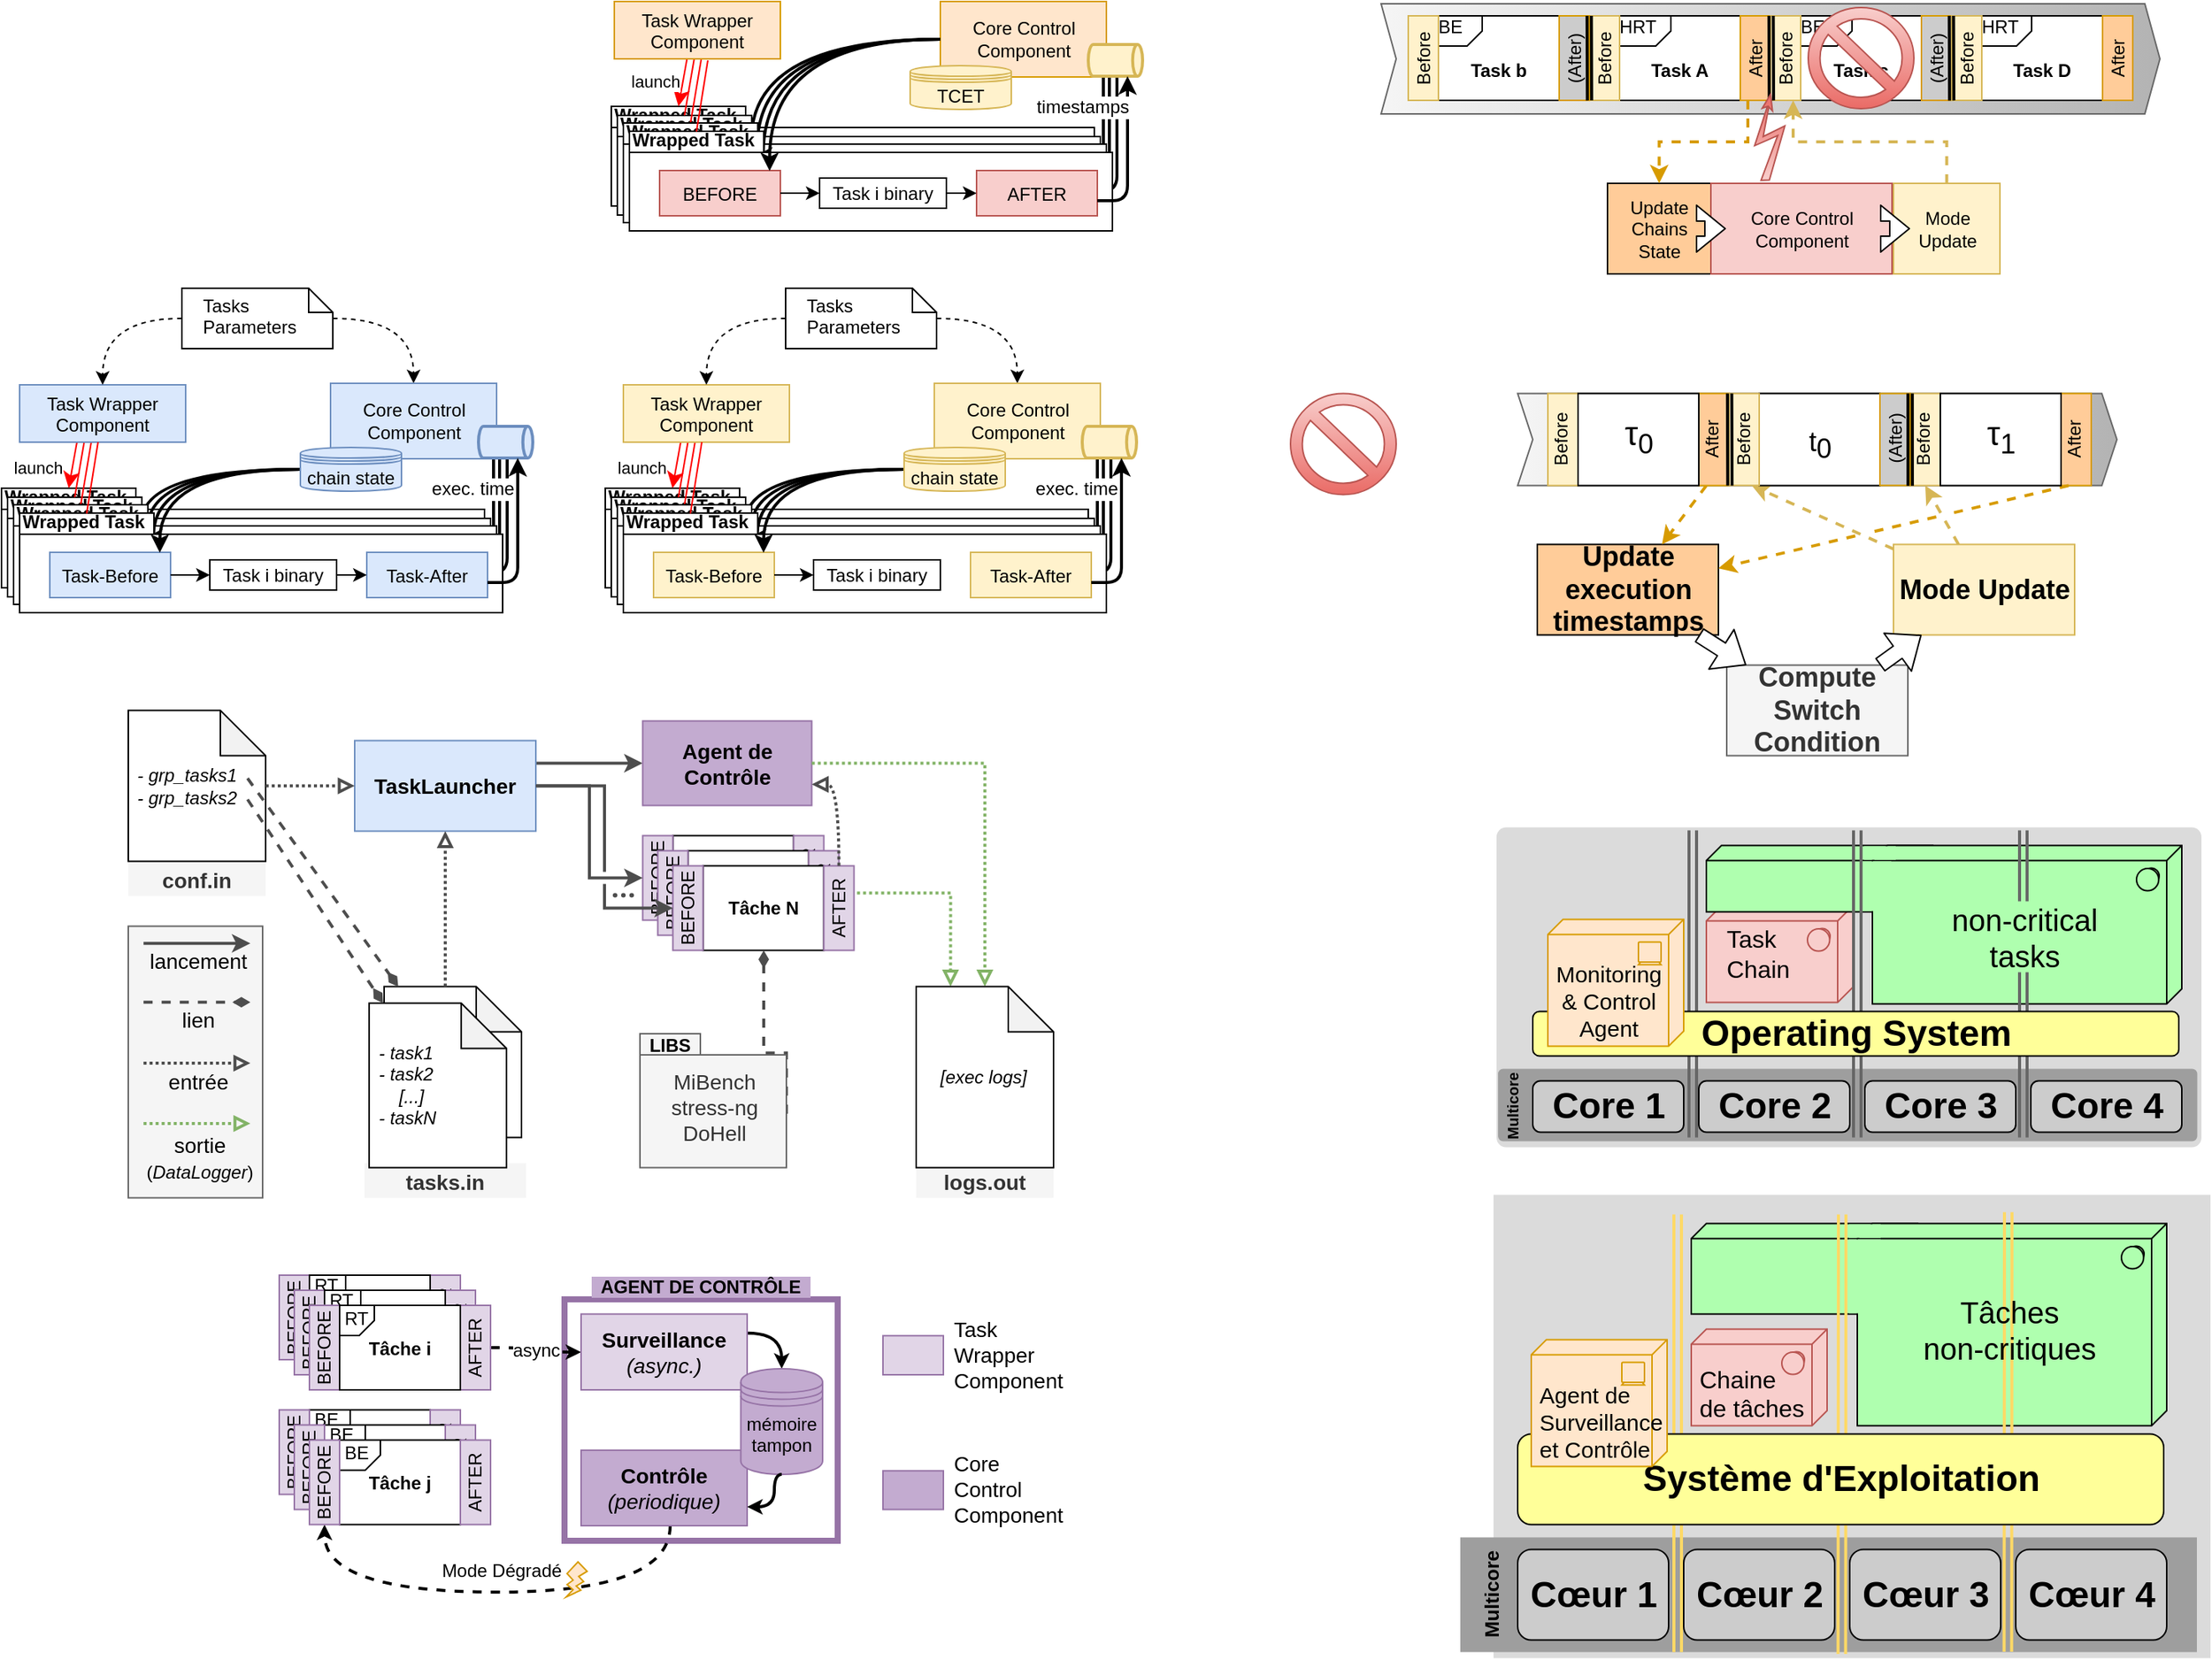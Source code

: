 <mxfile version="16.5.1" type="device" pages="3"><diagram id="5f3VNi1QQF_vFvqW_-zE" name="MoCoAgent Architecture"><mxGraphModel dx="1138" dy="690" grid="1" gridSize="10" guides="1" tooltips="1" connect="1" arrows="1" fold="1" page="1" pageScale="1" pageWidth="827" pageHeight="1169" background="#ffffff" math="0" shadow="0"><root><mxCell id="OXieV2JEBCL6kDEA4_rq-0"/><mxCell id="OXieV2JEBCL6kDEA4_rq-1" parent="OXieV2JEBCL6kDEA4_rq-0"/><mxCell id="izUFSo9li4fYL-0LUOMj-45" value="&lt;b&gt;&amp;nbsp; AGENT DE CONTRÔLE&amp;nbsp;&amp;nbsp;&lt;/b&gt;" style="rounded=0;whiteSpace=wrap;html=1;shadow=0;fontSize=12;strokeColor=#9673A6;strokeWidth=4;fillColor=none;align=center;verticalAlign=top;spacing=0;spacingTop=-20;labelBackgroundColor=#C3ABD0;" vertex="1" parent="OXieV2JEBCL6kDEA4_rq-1"><mxGeometry x="429" y="880" width="181" height="160" as="geometry"/></mxCell><mxCell id="44" style="edgeStyle=orthogonalEdgeStyle;html=1;jettySize=auto;orthogonalLoop=1;jumpStyle=none;rounded=1;strokeWidth=2;endArrow=none;endFill=0;" parent="OXieV2JEBCL6kDEA4_rq-1" edge="1"><mxGeometry relative="1" as="geometry"><Array as="points"><mxPoint x="790" y="139"/></Array><mxPoint x="760" y="139.3" as="sourcePoint"/><mxPoint x="790" y="56.5" as="targetPoint"/></mxGeometry></mxCell><mxCell id="45" style="edgeStyle=orthogonalEdgeStyle;html=1;jettySize=auto;orthogonalLoop=1;jumpStyle=none;rounded=1;strokeWidth=2;endArrow=none;endFill=0;" parent="OXieV2JEBCL6kDEA4_rq-1" edge="1"><mxGeometry relative="1" as="geometry"><Array as="points"><mxPoint x="786" y="132"/></Array><mxPoint x="756" y="132.4" as="sourcePoint"/><mxPoint x="786" y="49.6" as="targetPoint"/></mxGeometry></mxCell><mxCell id="kNISUzYDHoGzns9RpDhg-58" value="" style="edgeStyle=orthogonalEdgeStyle;rounded=0;html=1;jettySize=auto;orthogonalLoop=1;entryX=0.911;entryY=0.01;entryDx=0;entryDy=0;entryPerimeter=0;curved=1;exitDx=0;exitDy=0;strokeWidth=2;exitX=0;exitY=0.5;" parent="OXieV2JEBCL6kDEA4_rq-1" source="OXieV2JEBCL6kDEA4_rq-8" edge="1"><mxGeometry x="-0.287" y="-11" relative="1" as="geometry"><mxPoint as="offset"/><Array as="points"><mxPoint x="552.5" y="45"/></Array><mxPoint x="645.9" y="63.6" as="sourcePoint"/><mxPoint x="552.7" y="120.8" as="targetPoint"/></mxGeometry></mxCell><mxCell id="kNISUzYDHoGzns9RpDhg-59" value="Wrapped Task" style="shape=folder;fontStyle=1;spacingTop=-8;tabWidth=89;tabHeight=14;tabPosition=left;align=left;verticalAlign=top;" parent="OXieV2JEBCL6kDEA4_rq-1" vertex="1"><mxGeometry x="460" y="89.5" width="320" height="66" as="geometry"/></mxCell><mxCell id="kNISUzYDHoGzns9RpDhg-60" value="" style="rounded=1;html=1;jettySize=auto;orthogonalLoop=1;verticalAlign=bottom;strokeColor=#ff0000;endArrow=classic;endSize=8;entryX=0;entryY=0;entryDx=44.5;entryDy=0;entryPerimeter=0;endFill=1;" parent="OXieV2JEBCL6kDEA4_rq-1" target="kNISUzYDHoGzns9RpDhg-59" edge="1"><mxGeometry x="0.38" y="-30" relative="1" as="geometry"><mxPoint x="512.035" y="47.5" as="sourcePoint"/><mxPoint x="512.857" y="100.31" as="targetPoint"/><mxPoint as="offset"/></mxGeometry></mxCell><mxCell id="kNISUzYDHoGzns9RpDhg-55" value="" style="edgeStyle=orthogonalEdgeStyle;rounded=0;html=1;jettySize=auto;orthogonalLoop=1;entryX=0.911;entryY=0.01;entryDx=0;entryDy=0;entryPerimeter=0;curved=1;exitDx=0;exitDy=0;strokeWidth=2;exitX=0;exitY=0.5;" parent="OXieV2JEBCL6kDEA4_rq-1" source="OXieV2JEBCL6kDEA4_rq-8" edge="1"><mxGeometry x="-0.287" y="-11" relative="1" as="geometry"><mxPoint as="offset"/><Array as="points"><mxPoint x="556.5" y="45"/></Array><mxPoint x="649.9" y="67.6" as="sourcePoint"/><mxPoint x="556.7" y="124.8" as="targetPoint"/></mxGeometry></mxCell><mxCell id="kNISUzYDHoGzns9RpDhg-56" value="Wrapped Task" style="shape=folder;fontStyle=1;spacingTop=-8;tabWidth=89;tabHeight=14;tabPosition=left;align=left;verticalAlign=top;" parent="OXieV2JEBCL6kDEA4_rq-1" vertex="1"><mxGeometry x="464" y="95.5" width="320" height="66" as="geometry"/></mxCell><mxCell id="kNISUzYDHoGzns9RpDhg-57" value="" style="edgeStyle=none;rounded=1;html=1;jettySize=auto;orthogonalLoop=1;verticalAlign=bottom;strokeColor=#ff0000;endArrow=none;endSize=8;entryX=0;entryY=0;entryDx=44.5;entryDy=0;entryPerimeter=0;endFill=0;" parent="OXieV2JEBCL6kDEA4_rq-1" target="kNISUzYDHoGzns9RpDhg-56" edge="1"><mxGeometry x="0.38" y="-30" relative="1" as="geometry"><Array as="points"/><mxPoint x="516.035" y="51.5" as="sourcePoint"/><mxPoint x="516.857" y="104.31" as="targetPoint"/><mxPoint as="offset"/></mxGeometry></mxCell><mxCell id="kNISUzYDHoGzns9RpDhg-52" value="" style="edgeStyle=none;rounded=1;html=1;jettySize=auto;orthogonalLoop=1;verticalAlign=bottom;strokeColor=#ff0000;endArrow=none;endSize=8;entryX=0;entryY=0;entryDx=44.5;entryDy=0;entryPerimeter=0;endFill=0;" parent="OXieV2JEBCL6kDEA4_rq-1" target="kNISUzYDHoGzns9RpDhg-53" edge="1"><mxGeometry x="0.38" y="-30" relative="1" as="geometry"><Array as="points"/><mxPoint x="520.035" y="55.5" as="sourcePoint"/><mxPoint x="520.857" y="108.31" as="targetPoint"/><mxPoint as="offset"/></mxGeometry></mxCell><mxCell id="kNISUzYDHoGzns9RpDhg-53" value="Wrapped Task" style="shape=folder;fontStyle=1;spacingTop=-8;tabWidth=89;tabHeight=14;tabPosition=left;align=left;verticalAlign=top;" parent="OXieV2JEBCL6kDEA4_rq-1" vertex="1"><mxGeometry x="468" y="100.5" width="320" height="66" as="geometry"/></mxCell><mxCell id="kNISUzYDHoGzns9RpDhg-54" value="" style="edgeStyle=orthogonalEdgeStyle;rounded=0;html=1;jettySize=auto;orthogonalLoop=1;entryX=0.911;entryY=0.01;entryDx=0;entryDy=0;entryPerimeter=0;curved=1;exitDx=0;exitDy=0;strokeWidth=2;exitX=0;exitY=0.5;" parent="OXieV2JEBCL6kDEA4_rq-1" source="OXieV2JEBCL6kDEA4_rq-8" edge="1"><mxGeometry x="-0.287" y="-11" relative="1" as="geometry"><mxPoint as="offset"/><Array as="points"><mxPoint x="560.5" y="45"/></Array><mxPoint x="654" y="71.7" as="sourcePoint"/><mxPoint x="560.7" y="128.9" as="targetPoint"/></mxGeometry></mxCell><mxCell id="42" style="edgeStyle=orthogonalEdgeStyle;html=1;jettySize=auto;orthogonalLoop=1;jumpStyle=none;rounded=1;strokeWidth=2;endArrow=none;endFill=0;" parent="OXieV2JEBCL6kDEA4_rq-1" edge="1"><mxGeometry relative="1" as="geometry"><Array as="points"><mxPoint x="795" y="145.5"/></Array><mxPoint x="765" y="145.7" as="sourcePoint"/><mxPoint x="795" y="63" as="targetPoint"/></mxGeometry></mxCell><mxCell id="TfMbjzjQfmSRjNa_Rl0y-3" value="Wrapped Task" style="shape=folder;fontStyle=1;spacingTop=-8;tabWidth=89;tabHeight=14;tabPosition=left;align=left;verticalAlign=top;" parent="OXieV2JEBCL6kDEA4_rq-1" vertex="1"><mxGeometry x="472" y="106" width="320" height="66" as="geometry"/></mxCell><mxCell id="OXieV2JEBCL6kDEA4_rq-26" style="edgeStyle=none;rounded=0;html=1;jettySize=auto;orthogonalLoop=1;" parent="OXieV2JEBCL6kDEA4_rq-1" source="OXieV2JEBCL6kDEA4_rq-8" edge="1" treatAsSingle="0"><mxGeometry relative="1" as="geometry"><Array as="points"/><mxPoint x="711.216" y="60.644" as="targetPoint"/></mxGeometry></mxCell><mxCell id="OXieV2JEBCL6kDEA4_rq-33" value="write" style="text;html=1;resizable=0;points=[];align=center;verticalAlign=middle;labelBackgroundColor=#ffffff;" parent="OXieV2JEBCL6kDEA4_rq-26" vertex="1" connectable="0"><mxGeometry x="0.228" y="1" relative="1" as="geometry"><mxPoint x="12.5" y="-4" as="offset"/></mxGeometry></mxCell><mxCell id="OXieV2JEBCL6kDEA4_rq-12" value="Task Wrapper&#10;Component" style="fillColor=#ffe6cc;strokeColor=#d79b00;" parent="OXieV2JEBCL6kDEA4_rq-1" vertex="1"><mxGeometry x="462" y="20" width="110" height="38" as="geometry"/></mxCell><mxCell id="OXieV2JEBCL6kDEA4_rq-23" value="AFTER" style="fillColor=#f8cecc;strokeColor=#b85450;" parent="OXieV2JEBCL6kDEA4_rq-1" vertex="1"><mxGeometry x="702" y="132" width="80" height="30" as="geometry"/></mxCell><mxCell id="OXieV2JEBCL6kDEA4_rq-21" value="BEFORE" style="fillColor=#f8cecc;strokeColor=#b85450;" parent="OXieV2JEBCL6kDEA4_rq-1" vertex="1"><mxGeometry x="492" y="132" width="80" height="30" as="geometry"/></mxCell><mxCell id="OXieV2JEBCL6kDEA4_rq-29" style="edgeStyle=orthogonalEdgeStyle;jumpStyle=none;html=1;jettySize=auto;orthogonalLoop=1;exitX=1;exitY=0.5;curved=1;exitDx=0;exitDy=0;" parent="OXieV2JEBCL6kDEA4_rq-1" source="OXieV2JEBCL6kDEA4_rq-21" target="OXieV2JEBCL6kDEA4_rq-31" edge="1"><mxGeometry relative="1" as="geometry"><mxPoint x="598.19" y="147.048" as="targetPoint"/></mxGeometry></mxCell><mxCell id="OXieV2JEBCL6kDEA4_rq-30" style="edgeStyle=orthogonalEdgeStyle;jumpStyle=none;html=1;jettySize=auto;orthogonalLoop=1;curved=1;entryX=0;entryY=0.5;entryDx=0;entryDy=0;" parent="OXieV2JEBCL6kDEA4_rq-1" source="OXieV2JEBCL6kDEA4_rq-31" target="OXieV2JEBCL6kDEA4_rq-23" edge="1"><mxGeometry relative="1" as="geometry"><mxPoint x="678.19" y="147.048" as="sourcePoint"/></mxGeometry></mxCell><mxCell id="OXieV2JEBCL6kDEA4_rq-31" value="Task i binary&#10;" style="spacingTop=13;" parent="OXieV2JEBCL6kDEA4_rq-1" vertex="1"><mxGeometry x="598" y="137" width="84" height="20" as="geometry"/></mxCell><mxCell id="OXieV2JEBCL6kDEA4_rq-8" value="Core Control&lt;br&gt;Component" style="html=1;fillColor=#ffe6cc;strokeColor=#d79b00;" parent="OXieV2JEBCL6kDEA4_rq-1" vertex="1"><mxGeometry x="678" y="20" width="110" height="50" as="geometry"/></mxCell><mxCell id="lGkLMeP120zB_ukWU5OJ-101" value="launch" style="edgeStyle=none;rounded=1;html=1;jettySize=auto;orthogonalLoop=1;verticalAlign=bottom;strokeColor=#ff0000;endArrow=none;endSize=8;entryX=0;entryY=0;entryDx=44.5;entryDy=0;entryPerimeter=0;endFill=0;" parent="OXieV2JEBCL6kDEA4_rq-1" edge="1"><mxGeometry x="0.184" y="-31" relative="1" as="geometry"><Array as="points"/><mxPoint x="523.961" y="59" as="sourcePoint"/><mxPoint x="516.405" y="106.238" as="targetPoint"/><mxPoint as="offset"/></mxGeometry></mxCell><mxCell id="OXieV2JEBCL6kDEA4_rq-27" value="" style="edgeStyle=orthogonalEdgeStyle;rounded=0;html=1;jettySize=auto;orthogonalLoop=1;entryX=0.911;entryY=0.01;entryDx=0;entryDy=0;entryPerimeter=0;curved=1;exitDx=0;exitDy=0;strokeWidth=2;exitX=0;exitY=0.5;" parent="OXieV2JEBCL6kDEA4_rq-1" source="OXieV2JEBCL6kDEA4_rq-8" target="OXieV2JEBCL6kDEA4_rq-21" edge="1"><mxGeometry x="-0.287" y="-11" relative="1" as="geometry"><mxPoint as="offset"/><Array as="points"><mxPoint x="564.5" y="45"/></Array></mxGeometry></mxCell><mxCell id="37" value="TCET" style="shape=datastore;whiteSpace=wrap;html=1;fillColor=#fff2cc;verticalAlign=bottom;strokeColor=#d6b656;" parent="OXieV2JEBCL6kDEA4_rq-1" vertex="1"><mxGeometry x="658" y="62.5" width="67" height="29" as="geometry"/></mxCell><mxCell id="38" value="" style="strokeWidth=2;html=1;shape=mxgraph.flowchart.direct_data;whiteSpace=wrap;fillColor=#fff2cc;strokeColor=#d6b656;" parent="OXieV2JEBCL6kDEA4_rq-1" vertex="1"><mxGeometry x="776" y="48.5" width="36" height="21" as="geometry"/></mxCell><mxCell id="40" style="edgeStyle=orthogonalEdgeStyle;html=1;jettySize=auto;orthogonalLoop=1;jumpStyle=none;rounded=1;strokeWidth=2;" parent="OXieV2JEBCL6kDEA4_rq-1" source="OXieV2JEBCL6kDEA4_rq-23" target="38" edge="1" treatAsSingle="0"><mxGeometry relative="1" as="geometry"><Array as="points"><mxPoint x="802" y="152"/></Array><mxPoint x="782" y="152.2" as="sourcePoint"/><mxPoint x="788" y="45" as="targetPoint"/></mxGeometry></mxCell><mxCell id="41" value="timestamps" style="text;html=1;resizable=0;points=[];align=center;verticalAlign=middle;labelBackgroundColor=#ffffff;" parent="40" vertex="1" connectable="0"><mxGeometry x="0.026" y="6" relative="1" as="geometry"><mxPoint x="-24" y="-29.5" as="offset"/></mxGeometry></mxCell><mxCell id="ct5O0DmZwyjbaCm2Leqv-45" style="edgeStyle=orthogonalEdgeStyle;html=1;jettySize=auto;orthogonalLoop=1;jumpStyle=none;rounded=1;strokeWidth=2;endArrow=none;endFill=0;" parent="OXieV2JEBCL6kDEA4_rq-1" edge="1"><mxGeometry relative="1" as="geometry"><Array as="points"><mxPoint x="386" y="392"/></Array><mxPoint x="356" y="392.3" as="sourcePoint"/><mxPoint x="386" y="309.5" as="targetPoint"/></mxGeometry></mxCell><mxCell id="ct5O0DmZwyjbaCm2Leqv-46" style="edgeStyle=orthogonalEdgeStyle;html=1;jettySize=auto;orthogonalLoop=1;jumpStyle=none;rounded=1;strokeWidth=2;endArrow=none;endFill=0;" parent="OXieV2JEBCL6kDEA4_rq-1" edge="1"><mxGeometry relative="1" as="geometry"><Array as="points"><mxPoint x="382" y="385"/></Array><mxPoint x="352" y="385.4" as="sourcePoint"/><mxPoint x="382" y="302.6" as="targetPoint"/></mxGeometry></mxCell><mxCell id="ct5O0DmZwyjbaCm2Leqv-47" value="" style="edgeStyle=orthogonalEdgeStyle;rounded=0;html=1;jettySize=auto;orthogonalLoop=1;entryX=0.911;entryY=0.01;entryDx=0;entryDy=0;entryPerimeter=0;curved=1;exitDx=0;exitDy=0;strokeWidth=2;exitX=0;exitY=0.5;" parent="OXieV2JEBCL6kDEA4_rq-1" source="ct5O0DmZwyjbaCm2Leqv-86" edge="1"><mxGeometry x="-0.287" y="-11" relative="1" as="geometry"><mxPoint as="offset"/><Array as="points"><mxPoint x="148.5" y="330"/></Array><mxPoint x="241.9" y="316.6" as="sourcePoint"/><mxPoint x="148.7" y="373.8" as="targetPoint"/></mxGeometry></mxCell><mxCell id="ct5O0DmZwyjbaCm2Leqv-48" value="Wrapped Task" style="shape=folder;fontStyle=1;spacingTop=-8;tabWidth=89;tabHeight=14;tabPosition=left;align=left;verticalAlign=top;" parent="OXieV2JEBCL6kDEA4_rq-1" vertex="1"><mxGeometry x="56" y="342.5" width="320" height="66" as="geometry"/></mxCell><mxCell id="ct5O0DmZwyjbaCm2Leqv-49" value="" style="rounded=1;html=1;jettySize=auto;orthogonalLoop=1;verticalAlign=bottom;strokeColor=#ff0000;endArrow=classic;endSize=8;entryX=0;entryY=0;entryDx=44.5;entryDy=0;entryPerimeter=0;endFill=1;" parent="OXieV2JEBCL6kDEA4_rq-1" target="ct5O0DmZwyjbaCm2Leqv-48" edge="1"><mxGeometry x="0.38" y="-30" relative="1" as="geometry"><mxPoint x="108.035" y="300.5" as="sourcePoint"/><mxPoint x="108.857" y="353.31" as="targetPoint"/><mxPoint as="offset"/></mxGeometry></mxCell><mxCell id="ct5O0DmZwyjbaCm2Leqv-50" value="" style="edgeStyle=orthogonalEdgeStyle;rounded=0;html=1;jettySize=auto;orthogonalLoop=1;entryX=0.911;entryY=0.01;entryDx=0;entryDy=0;entryPerimeter=0;curved=1;exitDx=0;exitDy=0;strokeWidth=2;exitX=0;exitY=0.5;" parent="OXieV2JEBCL6kDEA4_rq-1" source="ct5O0DmZwyjbaCm2Leqv-86" edge="1"><mxGeometry x="-0.287" y="-11" relative="1" as="geometry"><mxPoint as="offset"/><Array as="points"><mxPoint x="152.5" y="330"/></Array><mxPoint x="245.9" y="320.6" as="sourcePoint"/><mxPoint x="152.7" y="377.8" as="targetPoint"/></mxGeometry></mxCell><mxCell id="ct5O0DmZwyjbaCm2Leqv-51" value="Wrapped Task" style="shape=folder;fontStyle=1;spacingTop=-8;tabWidth=89;tabHeight=14;tabPosition=left;align=left;verticalAlign=top;" parent="OXieV2JEBCL6kDEA4_rq-1" vertex="1"><mxGeometry x="60" y="348.5" width="320" height="66" as="geometry"/></mxCell><mxCell id="ct5O0DmZwyjbaCm2Leqv-52" value="" style="edgeStyle=none;rounded=1;html=1;jettySize=auto;orthogonalLoop=1;verticalAlign=bottom;strokeColor=#ff0000;endArrow=none;endSize=8;entryX=0;entryY=0;entryDx=44.5;entryDy=0;entryPerimeter=0;endFill=0;" parent="OXieV2JEBCL6kDEA4_rq-1" target="ct5O0DmZwyjbaCm2Leqv-51" edge="1"><mxGeometry x="0.38" y="-30" relative="1" as="geometry"><Array as="points"/><mxPoint x="112.035" y="304.5" as="sourcePoint"/><mxPoint x="112.857" y="357.31" as="targetPoint"/><mxPoint as="offset"/></mxGeometry></mxCell><mxCell id="ct5O0DmZwyjbaCm2Leqv-53" value="" style="edgeStyle=none;rounded=1;html=1;jettySize=auto;orthogonalLoop=1;verticalAlign=bottom;strokeColor=#ff0000;endArrow=none;endSize=8;entryX=0;entryY=0;entryDx=44.5;entryDy=0;entryPerimeter=0;endFill=0;" parent="OXieV2JEBCL6kDEA4_rq-1" target="ct5O0DmZwyjbaCm2Leqv-54" edge="1"><mxGeometry x="0.38" y="-30" relative="1" as="geometry"><Array as="points"/><mxPoint x="116.035" y="308.5" as="sourcePoint"/><mxPoint x="116.857" y="361.31" as="targetPoint"/><mxPoint as="offset"/></mxGeometry></mxCell><mxCell id="ct5O0DmZwyjbaCm2Leqv-54" value="Wrapped Task" style="shape=folder;fontStyle=1;spacingTop=-8;tabWidth=89;tabHeight=14;tabPosition=left;align=left;verticalAlign=top;" parent="OXieV2JEBCL6kDEA4_rq-1" vertex="1"><mxGeometry x="64" y="353.5" width="320" height="66" as="geometry"/></mxCell><mxCell id="ct5O0DmZwyjbaCm2Leqv-55" value="" style="edgeStyle=orthogonalEdgeStyle;rounded=0;html=1;jettySize=auto;orthogonalLoop=1;entryX=0.911;entryY=0.01;entryDx=0;entryDy=0;entryPerimeter=0;curved=1;exitDx=0;exitDy=0;strokeWidth=2;exitX=0;exitY=0.5;" parent="OXieV2JEBCL6kDEA4_rq-1" source="ct5O0DmZwyjbaCm2Leqv-86" edge="1"><mxGeometry x="-0.287" y="-11" relative="1" as="geometry"><mxPoint as="offset"/><Array as="points"><mxPoint x="156.5" y="330"/></Array><mxPoint x="250" y="324.7" as="sourcePoint"/><mxPoint x="156.7" y="381.9" as="targetPoint"/></mxGeometry></mxCell><mxCell id="ct5O0DmZwyjbaCm2Leqv-56" style="edgeStyle=orthogonalEdgeStyle;html=1;jettySize=auto;orthogonalLoop=1;jumpStyle=none;rounded=1;strokeWidth=2;endArrow=none;endFill=0;" parent="OXieV2JEBCL6kDEA4_rq-1" edge="1"><mxGeometry relative="1" as="geometry"><Array as="points"><mxPoint x="391" y="398.5"/></Array><mxPoint x="361" y="398.7" as="sourcePoint"/><mxPoint x="391" y="316" as="targetPoint"/></mxGeometry></mxCell><mxCell id="ct5O0DmZwyjbaCm2Leqv-57" value="Wrapped Task" style="shape=folder;fontStyle=1;spacingTop=-8;tabWidth=89;tabHeight=14;tabPosition=left;align=left;verticalAlign=top;" parent="OXieV2JEBCL6kDEA4_rq-1" vertex="1"><mxGeometry x="68" y="359" width="320" height="66" as="geometry"/></mxCell><mxCell id="ct5O0DmZwyjbaCm2Leqv-58" style="edgeStyle=none;rounded=0;html=1;jettySize=auto;orthogonalLoop=1;" parent="OXieV2JEBCL6kDEA4_rq-1" source="ct5O0DmZwyjbaCm2Leqv-83" edge="1" treatAsSingle="0"><mxGeometry relative="1" as="geometry"><Array as="points"/><mxPoint x="307.216" y="313.644" as="targetPoint"/></mxGeometry></mxCell><mxCell id="ct5O0DmZwyjbaCm2Leqv-59" value="write" style="text;html=1;resizable=0;points=[];align=center;verticalAlign=middle;labelBackgroundColor=#ffffff;" parent="ct5O0DmZwyjbaCm2Leqv-58" vertex="1" connectable="0"><mxGeometry x="0.228" y="1" relative="1" as="geometry"><mxPoint x="12.5" y="-4" as="offset"/></mxGeometry></mxCell><mxCell id="ct5O0DmZwyjbaCm2Leqv-60" value="Task Wrapper&#10;Component" style="fillColor=#dae8fc;strokeColor=#6c8ebf;" parent="OXieV2JEBCL6kDEA4_rq-1" vertex="1"><mxGeometry x="68" y="274" width="110" height="38" as="geometry"/></mxCell><mxCell id="ct5O0DmZwyjbaCm2Leqv-61" value="Task-After" style="fillColor=#dae8fc;strokeColor=#6c8ebf;" parent="OXieV2JEBCL6kDEA4_rq-1" vertex="1"><mxGeometry x="298" y="385" width="80" height="30" as="geometry"/></mxCell><mxCell id="ct5O0DmZwyjbaCm2Leqv-62" value="Task-Before" style="fillColor=#dae8fc;strokeColor=#6c8ebf;" parent="OXieV2JEBCL6kDEA4_rq-1" vertex="1"><mxGeometry x="88" y="385" width="80" height="30" as="geometry"/></mxCell><mxCell id="ct5O0DmZwyjbaCm2Leqv-63" style="edgeStyle=orthogonalEdgeStyle;jumpStyle=none;html=1;jettySize=auto;orthogonalLoop=1;exitX=1;exitY=0.5;curved=1;exitDx=0;exitDy=0;" parent="OXieV2JEBCL6kDEA4_rq-1" source="ct5O0DmZwyjbaCm2Leqv-62" target="ct5O0DmZwyjbaCm2Leqv-65" edge="1"><mxGeometry relative="1" as="geometry"><mxPoint x="194.19" y="400.048" as="targetPoint"/></mxGeometry></mxCell><mxCell id="ct5O0DmZwyjbaCm2Leqv-64" style="edgeStyle=orthogonalEdgeStyle;jumpStyle=none;html=1;jettySize=auto;orthogonalLoop=1;curved=1;entryX=0;entryY=0.5;entryDx=0;entryDy=0;" parent="OXieV2JEBCL6kDEA4_rq-1" source="ct5O0DmZwyjbaCm2Leqv-65" target="ct5O0DmZwyjbaCm2Leqv-61" edge="1"><mxGeometry relative="1" as="geometry"><mxPoint x="274.19" y="400.048" as="sourcePoint"/></mxGeometry></mxCell><mxCell id="ct5O0DmZwyjbaCm2Leqv-65" value="Task i binary&#10;" style="spacingTop=13;" parent="OXieV2JEBCL6kDEA4_rq-1" vertex="1"><mxGeometry x="194" y="390" width="84" height="20" as="geometry"/></mxCell><mxCell id="ct5O0DmZwyjbaCm2Leqv-66" style="html=1;jettySize=auto;orthogonalLoop=1;dashed=1;exitDx=100;exitDy=28;edgeStyle=orthogonalEdgeStyle;curved=1;" parent="OXieV2JEBCL6kDEA4_rq-1" source="ct5O0DmZwyjbaCm2Leqv-68" target="ct5O0DmZwyjbaCm2Leqv-83" edge="1"><mxGeometry relative="1" as="geometry"><Array as="points"><mxPoint x="329" y="230"/></Array></mxGeometry></mxCell><mxCell id="ct5O0DmZwyjbaCm2Leqv-67" style="edgeStyle=orthogonalEdgeStyle;html=1;jettySize=auto;orthogonalLoop=1;dashed=1;curved=1;exitDx=0;exitDy=0;" parent="OXieV2JEBCL6kDEA4_rq-1" source="ct5O0DmZwyjbaCm2Leqv-68" target="ct5O0DmZwyjbaCm2Leqv-60" edge="1"><mxGeometry relative="1" as="geometry"><Array as="points"><mxPoint x="123" y="230"/></Array></mxGeometry></mxCell><mxCell id="ct5O0DmZwyjbaCm2Leqv-68" value="Tasks&#10;Parameters&#10;" style="shape=note;size=16;verticalAlign=middle;align=left;spacingTop=10;spacingLeft=12;" parent="OXieV2JEBCL6kDEA4_rq-1" vertex="1"><mxGeometry x="175.5" y="210" width="100" height="40" as="geometry"/></mxCell><mxCell id="ct5O0DmZwyjbaCm2Leqv-83" value="Core Control&lt;br&gt;Component" style="html=1;fillColor=#dae8fc;strokeColor=#6c8ebf;" parent="OXieV2JEBCL6kDEA4_rq-1" vertex="1"><mxGeometry x="274" y="273" width="110" height="50" as="geometry"/></mxCell><mxCell id="ct5O0DmZwyjbaCm2Leqv-84" value="launch" style="edgeStyle=none;rounded=1;html=1;jettySize=auto;orthogonalLoop=1;verticalAlign=bottom;strokeColor=#ff0000;endArrow=none;endSize=8;entryX=0;entryY=0;entryDx=44.5;entryDy=0;entryPerimeter=0;endFill=0;" parent="OXieV2JEBCL6kDEA4_rq-1" edge="1"><mxGeometry x="0.334" y="-35" relative="1" as="geometry"><Array as="points"/><mxPoint x="119.961" y="312" as="sourcePoint"/><mxPoint x="112.405" y="359.238" as="targetPoint"/><mxPoint as="offset"/></mxGeometry></mxCell><mxCell id="ct5O0DmZwyjbaCm2Leqv-85" value="" style="edgeStyle=orthogonalEdgeStyle;rounded=0;html=1;jettySize=auto;orthogonalLoop=1;entryX=0.911;entryY=0.01;entryDx=0;entryDy=0;entryPerimeter=0;curved=1;exitDx=0;exitDy=0;strokeWidth=2;exitX=0;exitY=0.5;" parent="OXieV2JEBCL6kDEA4_rq-1" source="ct5O0DmZwyjbaCm2Leqv-86" target="ct5O0DmZwyjbaCm2Leqv-62" edge="1"><mxGeometry x="-0.287" y="-11" relative="1" as="geometry"><mxPoint as="offset"/></mxGeometry></mxCell><mxCell id="ct5O0DmZwyjbaCm2Leqv-86" value="chain state" style="shape=datastore;whiteSpace=wrap;html=1;fillColor=#dae8fc;verticalAlign=bottom;strokeColor=#6c8ebf;" parent="OXieV2JEBCL6kDEA4_rq-1" vertex="1"><mxGeometry x="254" y="315.5" width="67" height="29" as="geometry"/></mxCell><mxCell id="ct5O0DmZwyjbaCm2Leqv-87" value="" style="strokeWidth=2;html=1;shape=mxgraph.flowchart.direct_data;whiteSpace=wrap;fillColor=#dae8fc;strokeColor=#6c8ebf;" parent="OXieV2JEBCL6kDEA4_rq-1" vertex="1"><mxGeometry x="372" y="301.5" width="36" height="21" as="geometry"/></mxCell><mxCell id="ct5O0DmZwyjbaCm2Leqv-88" style="edgeStyle=orthogonalEdgeStyle;html=1;jettySize=auto;orthogonalLoop=1;jumpStyle=none;rounded=1;strokeWidth=2;" parent="OXieV2JEBCL6kDEA4_rq-1" source="ct5O0DmZwyjbaCm2Leqv-61" target="ct5O0DmZwyjbaCm2Leqv-87" edge="1" treatAsSingle="0"><mxGeometry relative="1" as="geometry"><Array as="points"><mxPoint x="398" y="405"/></Array><mxPoint x="378" y="405.2" as="sourcePoint"/><mxPoint x="384" y="298" as="targetPoint"/></mxGeometry></mxCell><mxCell id="ct5O0DmZwyjbaCm2Leqv-89" value="exec. time" style="text;html=1;resizable=0;points=[];align=center;verticalAlign=middle;labelBackgroundColor=#ffffff;" parent="ct5O0DmZwyjbaCm2Leqv-88" vertex="1" connectable="0"><mxGeometry x="0.026" y="6" relative="1" as="geometry"><mxPoint x="-24" y="-29.5" as="offset"/></mxGeometry></mxCell><mxCell id="lok4voQqLvFpNTRuM-8b-45" style="edgeStyle=orthogonalEdgeStyle;html=1;jettySize=auto;orthogonalLoop=1;jumpStyle=none;rounded=1;strokeWidth=2;endArrow=none;endFill=0;" parent="OXieV2JEBCL6kDEA4_rq-1" edge="1"><mxGeometry relative="1" as="geometry"><Array as="points"><mxPoint x="786" y="392"/></Array><mxPoint x="756" y="392.3" as="sourcePoint"/><mxPoint x="786" y="309.5" as="targetPoint"/></mxGeometry></mxCell><mxCell id="lok4voQqLvFpNTRuM-8b-46" style="edgeStyle=orthogonalEdgeStyle;html=1;jettySize=auto;orthogonalLoop=1;jumpStyle=none;rounded=1;strokeWidth=2;endArrow=none;endFill=0;" parent="OXieV2JEBCL6kDEA4_rq-1" edge="1"><mxGeometry relative="1" as="geometry"><Array as="points"><mxPoint x="782" y="385"/></Array><mxPoint x="752.0" y="385.4" as="sourcePoint"/><mxPoint x="782.0" y="302.6" as="targetPoint"/></mxGeometry></mxCell><mxCell id="lok4voQqLvFpNTRuM-8b-47" value="" style="edgeStyle=orthogonalEdgeStyle;rounded=0;html=1;jettySize=auto;orthogonalLoop=1;entryX=0.911;entryY=0.01;entryDx=0;entryDy=0;entryPerimeter=0;curved=1;exitDx=0;exitDy=0;strokeWidth=2;exitX=0;exitY=0.5;" parent="OXieV2JEBCL6kDEA4_rq-1" source="lok4voQqLvFpNTRuM-8b-71" edge="1"><mxGeometry x="-0.287" y="-11" relative="1" as="geometry"><mxPoint as="offset"/><Array as="points"><mxPoint x="548.5" y="330"/></Array><mxPoint x="641.9" y="316.6" as="sourcePoint"/><mxPoint x="548.7" y="373.8" as="targetPoint"/></mxGeometry></mxCell><mxCell id="lok4voQqLvFpNTRuM-8b-48" value="Wrapped Task" style="shape=folder;fontStyle=1;spacingTop=-8;tabWidth=89;tabHeight=14;tabPosition=left;align=left;verticalAlign=top;" parent="OXieV2JEBCL6kDEA4_rq-1" vertex="1"><mxGeometry x="456" y="342.5" width="320" height="66" as="geometry"/></mxCell><mxCell id="lok4voQqLvFpNTRuM-8b-49" value="" style="rounded=1;html=1;jettySize=auto;orthogonalLoop=1;verticalAlign=bottom;strokeColor=#ff0000;endArrow=classic;endSize=8;entryX=0;entryY=0;entryDx=44.5;entryDy=0;entryPerimeter=0;endFill=1;" parent="OXieV2JEBCL6kDEA4_rq-1" target="lok4voQqLvFpNTRuM-8b-48" edge="1"><mxGeometry x="0.38" y="-30" relative="1" as="geometry"><mxPoint x="508.035" y="300.5" as="sourcePoint"/><mxPoint x="508.857" y="353.31" as="targetPoint"/><mxPoint as="offset"/></mxGeometry></mxCell><mxCell id="lok4voQqLvFpNTRuM-8b-50" value="" style="edgeStyle=orthogonalEdgeStyle;rounded=0;html=1;jettySize=auto;orthogonalLoop=1;entryX=0.911;entryY=0.01;entryDx=0;entryDy=0;entryPerimeter=0;curved=1;exitDx=0;exitDy=0;strokeWidth=2;exitX=0;exitY=0.5;" parent="OXieV2JEBCL6kDEA4_rq-1" source="lok4voQqLvFpNTRuM-8b-71" edge="1"><mxGeometry x="-0.287" y="-11" relative="1" as="geometry"><mxPoint as="offset"/><Array as="points"><mxPoint x="552.5" y="330"/></Array><mxPoint x="645.9" y="320.6" as="sourcePoint"/><mxPoint x="552.7" y="377.8" as="targetPoint"/></mxGeometry></mxCell><mxCell id="lok4voQqLvFpNTRuM-8b-51" value="Wrapped Task" style="shape=folder;fontStyle=1;spacingTop=-8;tabWidth=89;tabHeight=14;tabPosition=left;align=left;verticalAlign=top;" parent="OXieV2JEBCL6kDEA4_rq-1" vertex="1"><mxGeometry x="460" y="348.5" width="320" height="66" as="geometry"/></mxCell><mxCell id="lok4voQqLvFpNTRuM-8b-52" value="" style="edgeStyle=none;rounded=1;html=1;jettySize=auto;orthogonalLoop=1;verticalAlign=bottom;strokeColor=#ff0000;endArrow=none;endSize=8;entryX=0;entryY=0;entryDx=44.5;entryDy=0;entryPerimeter=0;endFill=0;" parent="OXieV2JEBCL6kDEA4_rq-1" target="lok4voQqLvFpNTRuM-8b-51" edge="1"><mxGeometry x="0.38" y="-30" relative="1" as="geometry"><Array as="points"/><mxPoint x="512.035" y="304.5" as="sourcePoint"/><mxPoint x="512.857" y="357.31" as="targetPoint"/><mxPoint as="offset"/></mxGeometry></mxCell><mxCell id="lok4voQqLvFpNTRuM-8b-53" value="" style="edgeStyle=none;rounded=1;html=1;jettySize=auto;orthogonalLoop=1;verticalAlign=bottom;strokeColor=#ff0000;endArrow=none;endSize=8;entryX=0;entryY=0;entryDx=44.5;entryDy=0;entryPerimeter=0;endFill=0;" parent="OXieV2JEBCL6kDEA4_rq-1" target="lok4voQqLvFpNTRuM-8b-54" edge="1"><mxGeometry x="0.38" y="-30" relative="1" as="geometry"><Array as="points"/><mxPoint x="516.035" y="308.5" as="sourcePoint"/><mxPoint x="516.857" y="361.31" as="targetPoint"/><mxPoint as="offset"/></mxGeometry></mxCell><mxCell id="lok4voQqLvFpNTRuM-8b-54" value="Wrapped Task" style="shape=folder;fontStyle=1;spacingTop=-8;tabWidth=89;tabHeight=14;tabPosition=left;align=left;verticalAlign=top;" parent="OXieV2JEBCL6kDEA4_rq-1" vertex="1"><mxGeometry x="464" y="353.5" width="320" height="66" as="geometry"/></mxCell><mxCell id="lok4voQqLvFpNTRuM-8b-55" value="" style="edgeStyle=orthogonalEdgeStyle;rounded=0;html=1;jettySize=auto;orthogonalLoop=1;entryX=0.911;entryY=0.01;entryDx=0;entryDy=0;entryPerimeter=0;curved=1;exitDx=0;exitDy=0;strokeWidth=2;exitX=0;exitY=0.5;" parent="OXieV2JEBCL6kDEA4_rq-1" source="lok4voQqLvFpNTRuM-8b-71" edge="1"><mxGeometry x="-0.287" y="-11" relative="1" as="geometry"><mxPoint as="offset"/><Array as="points"><mxPoint x="556.5" y="330"/></Array><mxPoint x="650" y="324.7" as="sourcePoint"/><mxPoint x="556.7" y="381.9" as="targetPoint"/></mxGeometry></mxCell><mxCell id="lok4voQqLvFpNTRuM-8b-56" style="edgeStyle=orthogonalEdgeStyle;html=1;jettySize=auto;orthogonalLoop=1;jumpStyle=none;rounded=1;strokeWidth=2;endArrow=none;endFill=0;" parent="OXieV2JEBCL6kDEA4_rq-1" edge="1"><mxGeometry relative="1" as="geometry"><Array as="points"><mxPoint x="791" y="398.5"/></Array><mxPoint x="761" y="398.7" as="sourcePoint"/><mxPoint x="791" y="316" as="targetPoint"/></mxGeometry></mxCell><mxCell id="lok4voQqLvFpNTRuM-8b-57" value="Wrapped Task" style="shape=folder;fontStyle=1;spacingTop=-8;tabWidth=89;tabHeight=14;tabPosition=left;align=left;verticalAlign=top;" parent="OXieV2JEBCL6kDEA4_rq-1" vertex="1"><mxGeometry x="468" y="359" width="320" height="66" as="geometry"/></mxCell><mxCell id="lok4voQqLvFpNTRuM-8b-58" style="edgeStyle=none;rounded=0;html=1;jettySize=auto;orthogonalLoop=1;" parent="OXieV2JEBCL6kDEA4_rq-1" source="lok4voQqLvFpNTRuM-8b-68" edge="1" treatAsSingle="0"><mxGeometry relative="1" as="geometry"><Array as="points"/><mxPoint x="707.216" y="313.644" as="targetPoint"/></mxGeometry></mxCell><mxCell id="lok4voQqLvFpNTRuM-8b-59" value="write" style="text;html=1;resizable=0;points=[];align=center;verticalAlign=middle;labelBackgroundColor=#ffffff;" parent="lok4voQqLvFpNTRuM-8b-58" vertex="1" connectable="0"><mxGeometry x="0.228" y="1" relative="1" as="geometry"><mxPoint x="12.5" y="-4" as="offset"/></mxGeometry></mxCell><mxCell id="lok4voQqLvFpNTRuM-8b-60" value="Task Wrapper&#10;Component" style="fillColor=#fff2cc;strokeColor=#d6b656;" parent="OXieV2JEBCL6kDEA4_rq-1" vertex="1"><mxGeometry x="468" y="274" width="110" height="38" as="geometry"/></mxCell><mxCell id="lok4voQqLvFpNTRuM-8b-61" value="Task-After" style="fillColor=#fff2cc;strokeColor=#d6b656;" parent="OXieV2JEBCL6kDEA4_rq-1" vertex="1"><mxGeometry x="698" y="385" width="80" height="30" as="geometry"/></mxCell><mxCell id="lok4voQqLvFpNTRuM-8b-62" value="Task-Before" style="fillColor=#fff2cc;strokeColor=#d6b656;" parent="OXieV2JEBCL6kDEA4_rq-1" vertex="1"><mxGeometry x="488" y="385" width="80" height="30" as="geometry"/></mxCell><mxCell id="lok4voQqLvFpNTRuM-8b-63" style="edgeStyle=orthogonalEdgeStyle;jumpStyle=none;html=1;jettySize=auto;orthogonalLoop=1;exitX=1;exitY=0.5;curved=1;exitDx=0;exitDy=0;" parent="OXieV2JEBCL6kDEA4_rq-1" source="lok4voQqLvFpNTRuM-8b-62" target="lok4voQqLvFpNTRuM-8b-64" edge="1"><mxGeometry relative="1" as="geometry"><mxPoint x="594.19" y="400.048" as="targetPoint"/></mxGeometry></mxCell><mxCell id="lok4voQqLvFpNTRuM-8b-64" value="Task i binary&#10;" style="spacingTop=13;" parent="OXieV2JEBCL6kDEA4_rq-1" vertex="1"><mxGeometry x="594" y="390" width="84" height="20" as="geometry"/></mxCell><mxCell id="lok4voQqLvFpNTRuM-8b-65" style="html=1;jettySize=auto;orthogonalLoop=1;dashed=1;exitDx=100;exitDy=28;edgeStyle=orthogonalEdgeStyle;curved=1;" parent="OXieV2JEBCL6kDEA4_rq-1" source="lok4voQqLvFpNTRuM-8b-67" target="lok4voQqLvFpNTRuM-8b-68" edge="1"><mxGeometry relative="1" as="geometry"><Array as="points"><mxPoint x="729" y="230"/></Array></mxGeometry></mxCell><mxCell id="lok4voQqLvFpNTRuM-8b-66" style="edgeStyle=orthogonalEdgeStyle;html=1;jettySize=auto;orthogonalLoop=1;dashed=1;curved=1;exitDx=0;exitDy=0;" parent="OXieV2JEBCL6kDEA4_rq-1" source="lok4voQqLvFpNTRuM-8b-67" target="lok4voQqLvFpNTRuM-8b-60" edge="1"><mxGeometry relative="1" as="geometry"><Array as="points"><mxPoint x="523" y="230"/></Array></mxGeometry></mxCell><mxCell id="lok4voQqLvFpNTRuM-8b-67" value="Tasks&#10;Parameters&#10;" style="shape=note;size=16;verticalAlign=middle;align=left;spacingTop=10;spacingLeft=12;" parent="OXieV2JEBCL6kDEA4_rq-1" vertex="1"><mxGeometry x="575.5" y="210" width="100" height="40" as="geometry"/></mxCell><mxCell id="lok4voQqLvFpNTRuM-8b-68" value="Core Control&lt;br&gt;Component" style="html=1;fillColor=#fff2cc;strokeColor=#d6b656;" parent="OXieV2JEBCL6kDEA4_rq-1" vertex="1"><mxGeometry x="674" y="273" width="110" height="50" as="geometry"/></mxCell><mxCell id="lok4voQqLvFpNTRuM-8b-69" value="launch" style="edgeStyle=none;rounded=1;html=1;jettySize=auto;orthogonalLoop=1;verticalAlign=bottom;strokeColor=#ff0000;endArrow=none;endSize=8;entryX=0;entryY=0;entryDx=44.5;entryDy=0;entryPerimeter=0;endFill=0;" parent="OXieV2JEBCL6kDEA4_rq-1" edge="1"><mxGeometry x="0.334" y="-35" relative="1" as="geometry"><Array as="points"/><mxPoint x="519.961" y="312.0" as="sourcePoint"/><mxPoint x="512.405" y="359.238" as="targetPoint"/><mxPoint as="offset"/></mxGeometry></mxCell><mxCell id="lok4voQqLvFpNTRuM-8b-70" value="" style="edgeStyle=orthogonalEdgeStyle;rounded=0;html=1;jettySize=auto;orthogonalLoop=1;entryX=0.911;entryY=0.01;entryDx=0;entryDy=0;entryPerimeter=0;curved=1;exitDx=0;exitDy=0;strokeWidth=2;exitX=0;exitY=0.5;" parent="OXieV2JEBCL6kDEA4_rq-1" source="lok4voQqLvFpNTRuM-8b-71" target="lok4voQqLvFpNTRuM-8b-62" edge="1"><mxGeometry x="-0.287" y="-11" relative="1" as="geometry"><mxPoint as="offset"/></mxGeometry></mxCell><mxCell id="lok4voQqLvFpNTRuM-8b-71" value="chain state" style="shape=datastore;whiteSpace=wrap;html=1;fillColor=#fff2cc;verticalAlign=bottom;strokeColor=#d6b656;" parent="OXieV2JEBCL6kDEA4_rq-1" vertex="1"><mxGeometry x="654" y="315.5" width="67" height="29" as="geometry"/></mxCell><mxCell id="lok4voQqLvFpNTRuM-8b-72" value="" style="strokeWidth=2;html=1;shape=mxgraph.flowchart.direct_data;whiteSpace=wrap;fillColor=#fff2cc;strokeColor=#d6b656;" parent="OXieV2JEBCL6kDEA4_rq-1" vertex="1"><mxGeometry x="772" y="301.5" width="36" height="21" as="geometry"/></mxCell><mxCell id="lok4voQqLvFpNTRuM-8b-73" style="edgeStyle=orthogonalEdgeStyle;html=1;jettySize=auto;orthogonalLoop=1;jumpStyle=none;rounded=1;strokeWidth=2;" parent="OXieV2JEBCL6kDEA4_rq-1" source="lok4voQqLvFpNTRuM-8b-61" target="lok4voQqLvFpNTRuM-8b-72" edge="1" treatAsSingle="0"><mxGeometry relative="1" as="geometry"><Array as="points"><mxPoint x="798" y="405"/></Array><mxPoint x="778" y="405.2" as="sourcePoint"/><mxPoint x="784" y="298" as="targetPoint"/></mxGeometry></mxCell><mxCell id="lok4voQqLvFpNTRuM-8b-74" value="exec. time" style="text;html=1;resizable=0;points=[];align=center;verticalAlign=middle;labelBackgroundColor=#ffffff;" parent="lok4voQqLvFpNTRuM-8b-73" vertex="1" connectable="0"><mxGeometry x="0.026" y="6" relative="1" as="geometry"><mxPoint x="-24" y="-29.5" as="offset"/></mxGeometry></mxCell><mxCell id="uErcNjmdxXDMD4dbrHyQ-107" value="" style="group" parent="OXieV2JEBCL6kDEA4_rq-1" vertex="1" connectable="0" treatAsSingle="0"><mxGeometry x="320" y="460" width="378" height="83" as="geometry"/></mxCell><mxCell id="uErcNjmdxXDMD4dbrHyQ-108" value="" style="html=1;shadow=0;dashed=0;align=center;verticalAlign=middle;shape=mxgraph.arrows2.arrow;dy=0;dx=10;notch=10;strokeWidth=1;fillColor=#f5f5f5;strokeColor=#666666;gradientColor=#b3b3b3;gradientDirection=east;" parent="uErcNjmdxXDMD4dbrHyQ-107" vertex="1"><mxGeometry x="650" y="-438.5" width="516" height="73" as="geometry"/></mxCell><mxCell id="uErcNjmdxXDMD4dbrHyQ-109" value="&lt;div&gt;HRT&lt;/div&gt;&lt;div&gt;&lt;br&gt;&lt;/div&gt;&lt;div align=&quot;center&quot;&gt;&lt;b&gt;Task A&lt;/b&gt;&lt;br&gt;&lt;/div&gt;" style="html=1;strokeWidth=1;shape=mxgraph.sysml.package;html=1;overflow=fill;whiteSpace=wrap;fillColor=#ffffff;align=left;strokeColor=#000000;labelX=34.31;" parent="uErcNjmdxXDMD4dbrHyQ-107" vertex="1"><mxGeometry x="808" y="-430.5" width="80" height="56" as="geometry"/></mxCell><mxCell id="uErcNjmdxXDMD4dbrHyQ-110" value="" style="rounded=0;whiteSpace=wrap;html=1;strokeWidth=1;fillColor=#FFCC99;align=left;strokeColor=#d79b00;" parent="uErcNjmdxXDMD4dbrHyQ-107" vertex="1"><mxGeometry x="888" y="-430.5" width="20" height="56" as="geometry"/></mxCell><mxCell id="uErcNjmdxXDMD4dbrHyQ-111" value="" style="rounded=0;whiteSpace=wrap;html=1;strokeWidth=1;fillColor=#fff2cc;align=left;strokeColor=#d6b656;" parent="uErcNjmdxXDMD4dbrHyQ-107" vertex="1"><mxGeometry x="788" y="-430.5" width="20" height="56" as="geometry"/></mxCell><mxCell id="uErcNjmdxXDMD4dbrHyQ-112" value="Before" style="text;html=1;strokeColor=none;fillColor=none;align=center;verticalAlign=middle;whiteSpace=wrap;rounded=0;rotation=-90;" parent="uErcNjmdxXDMD4dbrHyQ-107" vertex="1"><mxGeometry x="778" y="-409.5" width="40" height="14" as="geometry"/></mxCell><mxCell id="uErcNjmdxXDMD4dbrHyQ-113" value="After&lt;br&gt;" style="text;html=1;strokeColor=none;fillColor=none;align=center;verticalAlign=middle;whiteSpace=wrap;rounded=0;rotation=-90;" parent="uErcNjmdxXDMD4dbrHyQ-107" vertex="1"><mxGeometry x="878" y="-409.5" width="40" height="14" as="geometry"/></mxCell><mxCell id="uErcNjmdxXDMD4dbrHyQ-114" value="Mode Update" style="rounded=0;whiteSpace=wrap;html=1;fillColor=#fff2cc;align=center;strokeColor=#d6b656;gradientColor=none;strokeWidth=1;" parent="OXieV2JEBCL6kDEA4_rq-1" vertex="1"><mxGeometry x="1309.5" y="140.5" width="70.5" height="60" as="geometry"/></mxCell><mxCell id="uErcNjmdxXDMD4dbrHyQ-115" style="rounded=0;html=1;jettySize=auto;orthogonalLoop=1;fillColor=#fff2cc;strokeColor=#d6b656;dashed=1;entryX=0.75;entryY=1;edgeStyle=elbowEdgeStyle;elbow=vertical;entryDx=0;entryDy=0;jumpSize=8;strokeWidth=2;" parent="OXieV2JEBCL6kDEA4_rq-1" source="uErcNjmdxXDMD4dbrHyQ-114" target="uErcNjmdxXDMD4dbrHyQ-130" edge="1"><mxGeometry relative="1" as="geometry"><mxPoint x="1118.5" y="81.5" as="sourcePoint"/></mxGeometry></mxCell><mxCell id="uErcNjmdxXDMD4dbrHyQ-116" value="Update Chains State" style="rounded=0;whiteSpace=wrap;html=1;strokeWidth=1;fillColor=#FFCC99;align=center;" parent="OXieV2JEBCL6kDEA4_rq-1" vertex="1"><mxGeometry x="1120" y="140.5" width="68.5" height="60" as="geometry"/></mxCell><mxCell id="uErcNjmdxXDMD4dbrHyQ-117" style="rounded=0;html=1;jettySize=auto;orthogonalLoop=1;exitX=0.25;exitY=1;fillColor=#ffe6cc;strokeColor=#d79b00;dashed=1;edgeStyle=elbowEdgeStyle;elbow=vertical;exitDx=0;exitDy=0;jumpSize=8;strokeWidth=2;" parent="OXieV2JEBCL6kDEA4_rq-1" source="uErcNjmdxXDMD4dbrHyQ-110" target="uErcNjmdxXDMD4dbrHyQ-116" edge="1"><mxGeometry relative="1" as="geometry"><mxPoint x="1108.5" y="91.5" as="sourcePoint"/></mxGeometry></mxCell><mxCell id="uErcNjmdxXDMD4dbrHyQ-118" value="Core Control Component" style="rounded=0;whiteSpace=wrap;html=1;strokeWidth=1;fillColor=#f8cecc;align=center;strokeColor=#b85450;" parent="OXieV2JEBCL6kDEA4_rq-1" vertex="1"><mxGeometry x="1188.5" y="140.5" width="120" height="60" as="geometry"/></mxCell><mxCell id="uErcNjmdxXDMD4dbrHyQ-119" value="" style="shape=flexArrow;endArrow=classic;html=1;fillColor=#ffffff;" parent="OXieV2JEBCL6kDEA4_rq-1" edge="1"><mxGeometry width="50" height="50" relative="1" as="geometry"><mxPoint x="1184" y="170.5" as="sourcePoint"/><mxPoint x="1198.5" y="170.5" as="targetPoint"/></mxGeometry></mxCell><mxCell id="uErcNjmdxXDMD4dbrHyQ-120" value="" style="shape=flexArrow;endArrow=classic;html=1;fillColor=#ffffff;" parent="OXieV2JEBCL6kDEA4_rq-1" edge="1"><mxGeometry width="50" height="50" relative="1" as="geometry"><mxPoint x="1306.5" y="170.5" as="sourcePoint"/><mxPoint x="1320.5" y="170.5" as="targetPoint"/></mxGeometry></mxCell><mxCell id="uErcNjmdxXDMD4dbrHyQ-121" value="" style="group" parent="OXieV2JEBCL6kDEA4_rq-1" vertex="1" connectable="0" treatAsSingle="0"><mxGeometry x="200" y="460" width="120" height="70" as="geometry"/></mxCell><mxCell id="uErcNjmdxXDMD4dbrHyQ-122" value="&lt;div&gt;BE&lt;/div&gt;&lt;div&gt;&lt;br&gt;&lt;/div&gt;&lt;div align=&quot;center&quot;&gt;&lt;b&gt;Task b&lt;/b&gt;&lt;/div&gt;" style="html=1;strokeWidth=1;shape=mxgraph.sysml.package;html=1;overflow=fill;whiteSpace=wrap;fillColor=#ffffff;align=left;strokeColor=#000000;labelX=29.55;" parent="uErcNjmdxXDMD4dbrHyQ-121" vertex="1"><mxGeometry x="808" y="-430.5" width="80" height="56" as="geometry"/></mxCell><mxCell id="uErcNjmdxXDMD4dbrHyQ-123" value="" style="rounded=0;whiteSpace=wrap;html=1;strokeWidth=1;fillColor=#CCCCCC;align=left;strokeColor=#d79b00;" parent="uErcNjmdxXDMD4dbrHyQ-121" vertex="1"><mxGeometry x="888" y="-430.5" width="20" height="56" as="geometry"/></mxCell><mxCell id="uErcNjmdxXDMD4dbrHyQ-124" value="" style="rounded=0;whiteSpace=wrap;html=1;strokeWidth=1;fillColor=#fff2cc;align=left;strokeColor=#d6b656;" parent="uErcNjmdxXDMD4dbrHyQ-121" vertex="1"><mxGeometry x="788" y="-430.5" width="20" height="56" as="geometry"/></mxCell><mxCell id="uErcNjmdxXDMD4dbrHyQ-125" value="Before" style="text;html=1;strokeColor=none;fillColor=none;align=center;verticalAlign=middle;whiteSpace=wrap;rounded=0;rotation=-90;" parent="uErcNjmdxXDMD4dbrHyQ-121" vertex="1"><mxGeometry x="778" y="-409.5" width="40" height="14" as="geometry"/></mxCell><mxCell id="uErcNjmdxXDMD4dbrHyQ-126" value="(After)" style="text;html=1;strokeColor=none;fillColor=none;align=center;verticalAlign=middle;whiteSpace=wrap;rounded=0;rotation=-90;" parent="uErcNjmdxXDMD4dbrHyQ-121" vertex="1"><mxGeometry x="878" y="-409.5" width="40" height="14" as="geometry"/></mxCell><mxCell id="uErcNjmdxXDMD4dbrHyQ-127" value="" style="group" parent="OXieV2JEBCL6kDEA4_rq-1" vertex="1" connectable="0" treatAsSingle="0"><mxGeometry x="440" y="460" width="120" height="91" as="geometry"/></mxCell><mxCell id="uErcNjmdxXDMD4dbrHyQ-128" value="&lt;div&gt;BE&lt;/div&gt;&lt;div&gt;&lt;br&gt;&lt;/div&gt;&lt;div align=&quot;center&quot;&gt;&lt;b&gt;Task c&lt;/b&gt;&lt;br&gt;&lt;/div&gt;" style="html=1;strokeWidth=1;shape=mxgraph.sysml.package;html=1;overflow=fill;whiteSpace=wrap;fillColor=#ffffff;align=left;strokeColor=#000000;labelX=34.79;" parent="uErcNjmdxXDMD4dbrHyQ-127" vertex="1"><mxGeometry x="808" y="-430.5" width="80" height="56" as="geometry"/></mxCell><mxCell id="uErcNjmdxXDMD4dbrHyQ-129" value="" style="rounded=0;whiteSpace=wrap;html=1;strokeWidth=1;fillColor=#CCCCCC;align=left;strokeColor=#d79b00;" parent="uErcNjmdxXDMD4dbrHyQ-127" vertex="1"><mxGeometry x="888" y="-430.5" width="20" height="56" as="geometry"/></mxCell><mxCell id="uErcNjmdxXDMD4dbrHyQ-130" value="" style="rounded=0;whiteSpace=wrap;html=1;strokeWidth=1;fillColor=#fff2cc;align=left;strokeColor=#d6b656;" parent="uErcNjmdxXDMD4dbrHyQ-127" vertex="1"><mxGeometry x="788" y="-430.5" width="20" height="56" as="geometry"/></mxCell><mxCell id="uErcNjmdxXDMD4dbrHyQ-131" value="Before" style="text;html=1;strokeColor=none;fillColor=none;align=center;verticalAlign=middle;whiteSpace=wrap;rounded=0;rotation=-90;" parent="uErcNjmdxXDMD4dbrHyQ-127" vertex="1"><mxGeometry x="778" y="-409.5" width="40" height="14" as="geometry"/></mxCell><mxCell id="uErcNjmdxXDMD4dbrHyQ-132" value="(After)" style="text;html=1;strokeColor=none;fillColor=none;align=center;verticalAlign=middle;whiteSpace=wrap;rounded=0;rotation=-90;" parent="uErcNjmdxXDMD4dbrHyQ-127" vertex="1"><mxGeometry x="878" y="-409.5" width="40" height="14" as="geometry"/></mxCell><mxCell id="uErcNjmdxXDMD4dbrHyQ-133" value="" style="shape=mxgraph.signs.safety.no;html=1;fillColor=#f8cecc;strokeColor=#b85450;verticalLabelPosition=bottom;verticalAlign=top;align=center;gradientColor=#ea6b66;" parent="uErcNjmdxXDMD4dbrHyQ-127" vertex="1"><mxGeometry x="813" y="-436" width="70" height="67" as="geometry"/></mxCell><mxCell id="uErcNjmdxXDMD4dbrHyQ-134" value="" style="shape=link;html=1;strokeWidth=2;entryX=-0.006;entryY=0;entryDx=0;entryDy=0;entryPerimeter=0;exitX=1.005;exitY=1.001;exitDx=0;exitDy=0;exitPerimeter=0;width=-3.855;" parent="uErcNjmdxXDMD4dbrHyQ-127" edge="1"><mxGeometry width="50" height="50" relative="1" as="geometry"><mxPoint x="788.609" y="-374.427" as="sourcePoint"/><mxPoint x="788.385" y="-430.517" as="targetPoint"/></mxGeometry></mxCell><mxCell id="uErcNjmdxXDMD4dbrHyQ-135" value="" style="group" parent="OXieV2JEBCL6kDEA4_rq-1" vertex="1" connectable="0" treatAsSingle="0"><mxGeometry x="560" y="460" width="120" height="70" as="geometry"/></mxCell><mxCell id="uErcNjmdxXDMD4dbrHyQ-136" value="&lt;div&gt;HRT&lt;/div&gt;&lt;div&gt;&lt;br&gt;&lt;/div&gt;&lt;div align=&quot;center&quot;&gt;&lt;b&gt;Task D&lt;/b&gt;&lt;br&gt;&lt;/div&gt;" style="html=1;strokeWidth=1;shape=mxgraph.sysml.package;html=1;overflow=fill;whiteSpace=wrap;fillColor=#ffffff;align=left;strokeColor=#000000;labelX=33.36;" parent="uErcNjmdxXDMD4dbrHyQ-135" vertex="1"><mxGeometry x="808" y="-430.5" width="80" height="56" as="geometry"/></mxCell><mxCell id="uErcNjmdxXDMD4dbrHyQ-137" value="" style="rounded=0;whiteSpace=wrap;html=1;strokeWidth=1;fillColor=#FFCC99;align=left;strokeColor=#d79b00;" parent="uErcNjmdxXDMD4dbrHyQ-135" vertex="1"><mxGeometry x="888" y="-430.5" width="20" height="56" as="geometry"/></mxCell><mxCell id="uErcNjmdxXDMD4dbrHyQ-138" value="" style="rounded=0;whiteSpace=wrap;html=1;strokeWidth=1;fillColor=#fff2cc;align=left;strokeColor=#d6b656;" parent="uErcNjmdxXDMD4dbrHyQ-135" vertex="1"><mxGeometry x="788" y="-430.5" width="20" height="56" as="geometry"/></mxCell><mxCell id="uErcNjmdxXDMD4dbrHyQ-139" value="Before" style="text;html=1;strokeColor=none;fillColor=none;align=center;verticalAlign=middle;whiteSpace=wrap;rounded=0;rotation=-90;" parent="uErcNjmdxXDMD4dbrHyQ-135" vertex="1"><mxGeometry x="778" y="-409.5" width="40" height="14" as="geometry"/></mxCell><mxCell id="uErcNjmdxXDMD4dbrHyQ-140" value="After" style="text;html=1;strokeColor=none;fillColor=none;align=center;verticalAlign=middle;whiteSpace=wrap;rounded=0;rotation=-90;" parent="uErcNjmdxXDMD4dbrHyQ-135" vertex="1"><mxGeometry x="878" y="-409.5" width="40" height="14" as="geometry"/></mxCell><mxCell id="uErcNjmdxXDMD4dbrHyQ-141" value="" style="shape=link;html=1;strokeWidth=2;entryX=-0.006;entryY=0;entryDx=0;entryDy=0;entryPerimeter=0;exitX=1.005;exitY=1.001;exitDx=0;exitDy=0;exitPerimeter=0;width=-3.855;" parent="uErcNjmdxXDMD4dbrHyQ-135" edge="1"><mxGeometry width="50" height="50" relative="1" as="geometry"><mxPoint x="788.056" y="-374.427" as="sourcePoint"/><mxPoint x="787.832" y="-430.517" as="targetPoint"/></mxGeometry></mxCell><mxCell id="uErcNjmdxXDMD4dbrHyQ-142" value="" style="shape=mxgraph.signs.safety.high_voltage_1;html=1;fillColor=#f8cecc;strokeColor=#b85450;verticalLabelPosition=bottom;verticalAlign=top;align=center;gradientColor=#ea6b66;rotation=180;" parent="OXieV2JEBCL6kDEA4_rq-1" vertex="1"><mxGeometry x="1217.5" y="81.5" width="20" height="57" as="geometry"/></mxCell><mxCell id="uErcNjmdxXDMD4dbrHyQ-143" value="" style="shape=link;html=1;strokeWidth=2;entryX=-0.006;entryY=0;entryDx=0;entryDy=0;entryPerimeter=0;exitX=1.005;exitY=1.001;exitDx=0;exitDy=0;exitPerimeter=0;width=-3.855;" parent="OXieV2JEBCL6kDEA4_rq-1" source="uErcNjmdxXDMD4dbrHyQ-123" target="uErcNjmdxXDMD4dbrHyQ-111" edge="1"><mxGeometry width="50" height="50" relative="1" as="geometry"><mxPoint x="1107.5" y="86.5" as="sourcePoint"/><mxPoint x="958.5" y="64.5" as="targetPoint"/></mxGeometry></mxCell><mxCell id="fWQBnQ7Hsv_uCKq8LkAF-45" value="" style="html=1;shadow=0;dashed=0;align=center;verticalAlign=middle;shape=mxgraph.arrows2.arrow;dy=0;dx=10;notch=10;strokeWidth=1;fillColor=#f5f5f5;strokeColor=#666666;gradientColor=#b3b3b3;gradientDirection=east;" parent="OXieV2JEBCL6kDEA4_rq-1" vertex="1"><mxGeometry x="1060.5" y="279.75" width="397" height="61" as="geometry"/></mxCell><mxCell id="AA8AV7pAE1KNRNYp64RW-45" style="rounded=0;orthogonalLoop=1;jettySize=auto;html=1;entryX=0.5;entryY=1;entryDx=0;entryDy=0;strokeColor=#d6b656;fillColor=#fff2cc;dashed=1;strokeWidth=2;" parent="OXieV2JEBCL6kDEA4_rq-1" source="fWQBnQ7Hsv_uCKq8LkAF-46" target="fWQBnQ7Hsv_uCKq8LkAF-55" edge="1"><mxGeometry relative="1" as="geometry"/></mxCell><mxCell id="fWQBnQ7Hsv_uCKq8LkAF-46" value="Mode Update" style="rounded=0;whiteSpace=wrap;html=1;fillColor=#fff2cc;align=center;strokeColor=#d6b656;gradientColor=none;strokeWidth=1;fontSize=18;fontStyle=1" parent="OXieV2JEBCL6kDEA4_rq-1" vertex="1"><mxGeometry x="1309.5" y="379.75" width="120" height="60" as="geometry"/></mxCell><mxCell id="fWQBnQ7Hsv_uCKq8LkAF-47" style="rounded=0;html=1;jettySize=auto;orthogonalLoop=1;fillColor=#fff2cc;strokeColor=#d6b656;dashed=1;entryX=0.75;entryY=1;elbow=vertical;entryDx=0;entryDy=0;jumpSize=8;strokeWidth=2;jumpStyle=arc;" parent="OXieV2JEBCL6kDEA4_rq-1" source="fWQBnQ7Hsv_uCKq8LkAF-46" target="fWQBnQ7Hsv_uCKq8LkAF-65" edge="1"><mxGeometry relative="1" as="geometry"><mxPoint x="1091" y="340.75" as="sourcePoint"/></mxGeometry></mxCell><mxCell id="fWQBnQ7Hsv_uCKq8LkAF-48" value="Update execution timestamps" style="rounded=0;whiteSpace=wrap;html=1;strokeWidth=1;fillColor=#FFCC99;align=center;fontSize=18;fontStyle=1" parent="OXieV2JEBCL6kDEA4_rq-1" vertex="1"><mxGeometry x="1073.5" y="379.75" width="120" height="60" as="geometry"/></mxCell><mxCell id="fWQBnQ7Hsv_uCKq8LkAF-49" style="rounded=0;html=1;jettySize=auto;orthogonalLoop=1;exitX=0.25;exitY=1;fillColor=#ffe6cc;strokeColor=#d79b00;dashed=1;elbow=vertical;exitDx=0;exitDy=0;jumpSize=8;strokeWidth=2;" parent="OXieV2JEBCL6kDEA4_rq-1" source="fWQBnQ7Hsv_uCKq8LkAF-58" target="fWQBnQ7Hsv_uCKq8LkAF-48" edge="1"><mxGeometry relative="1" as="geometry"><mxPoint x="1081" y="350.75" as="sourcePoint"/></mxGeometry></mxCell><mxCell id="fWQBnQ7Hsv_uCKq8LkAF-50" value="Compute Switch Condition" style="rounded=0;whiteSpace=wrap;html=1;strokeWidth=1;fillColor=#f5f5f5;align=center;strokeColor=#666666;fontSize=18;fontStyle=1;fontColor=#333333;" parent="OXieV2JEBCL6kDEA4_rq-1" vertex="1"><mxGeometry x="1199" y="459.75" width="120" height="60" as="geometry"/></mxCell><mxCell id="fWQBnQ7Hsv_uCKq8LkAF-51" value="" style="shape=flexArrow;endArrow=classic;html=1;fillColor=#ffffff;" parent="OXieV2JEBCL6kDEA4_rq-1" source="fWQBnQ7Hsv_uCKq8LkAF-48" target="fWQBnQ7Hsv_uCKq8LkAF-50" edge="1"><mxGeometry width="50" height="50" relative="1" as="geometry"><mxPoint x="963.5" y="470.75" as="sourcePoint"/><mxPoint x="1013.5" y="420.75" as="targetPoint"/></mxGeometry></mxCell><mxCell id="fWQBnQ7Hsv_uCKq8LkAF-52" value="" style="shape=flexArrow;endArrow=classic;html=1;fillColor=#ffffff;" parent="OXieV2JEBCL6kDEA4_rq-1" source="fWQBnQ7Hsv_uCKq8LkAF-50" target="fWQBnQ7Hsv_uCKq8LkAF-46" edge="1"><mxGeometry width="50" height="50" relative="1" as="geometry"><mxPoint x="1230.212" y="491.75" as="sourcePoint"/><mxPoint x="1277.288" y="530.75" as="targetPoint"/></mxGeometry></mxCell><mxCell id="fWQBnQ7Hsv_uCKq8LkAF-54" value="" style="rounded=0;whiteSpace=wrap;html=1;strokeWidth=1;fillColor=#FFCC99;align=left;strokeColor=#d79b00;" parent="OXieV2JEBCL6kDEA4_rq-1" vertex="1"><mxGeometry x="1420.5" y="279.75" width="20" height="61" as="geometry"/></mxCell><mxCell id="fWQBnQ7Hsv_uCKq8LkAF-55" value="" style="rounded=0;whiteSpace=wrap;html=1;strokeWidth=1;fillColor=#fff2cc;align=left;strokeColor=#d6b656;" parent="OXieV2JEBCL6kDEA4_rq-1" vertex="1"><mxGeometry x="1320.5" y="279.75" width="20" height="61" as="geometry"/></mxCell><mxCell id="fWQBnQ7Hsv_uCKq8LkAF-56" value="Before" style="text;html=1;strokeColor=none;fillColor=none;align=center;verticalAlign=middle;whiteSpace=wrap;rounded=0;rotation=-90;" parent="OXieV2JEBCL6kDEA4_rq-1" vertex="1"><mxGeometry x="1309.5" y="303.25" width="40" height="14" as="geometry"/></mxCell><mxCell id="AA8AV7pAE1KNRNYp64RW-47" style="edgeStyle=none;rounded=0;orthogonalLoop=1;jettySize=auto;html=1;strokeColor=#d79b00;fillColor=#ffe6cc;dashed=1;strokeWidth=2;exitX=0.25;exitY=1;exitDx=0;exitDy=0;jumpStyle=gap;" parent="OXieV2JEBCL6kDEA4_rq-1" source="fWQBnQ7Hsv_uCKq8LkAF-54" target="fWQBnQ7Hsv_uCKq8LkAF-48" edge="1"><mxGeometry relative="1" as="geometry"/></mxCell><mxCell id="fWQBnQ7Hsv_uCKq8LkAF-57" value="After" style="text;html=1;strokeColor=none;fillColor=none;align=center;verticalAlign=middle;whiteSpace=wrap;rounded=0;rotation=-90;" parent="OXieV2JEBCL6kDEA4_rq-1" vertex="1"><mxGeometry x="1409.5" y="303.25" width="40" height="14" as="geometry"/></mxCell><mxCell id="fWQBnQ7Hsv_uCKq8LkAF-58" value="" style="rounded=0;whiteSpace=wrap;html=1;strokeWidth=1;fillColor=#FFCC99;align=left;strokeColor=#d79b00;" parent="OXieV2JEBCL6kDEA4_rq-1" vertex="1"><mxGeometry x="1180.5" y="279.75" width="20" height="61" as="geometry"/></mxCell><mxCell id="fWQBnQ7Hsv_uCKq8LkAF-59" value="" style="rounded=0;whiteSpace=wrap;html=1;strokeWidth=1;fillColor=#fff2cc;align=left;strokeColor=#d6b656;" parent="OXieV2JEBCL6kDEA4_rq-1" vertex="1"><mxGeometry x="1080.5" y="279.75" width="20" height="61" as="geometry"/></mxCell><mxCell id="fWQBnQ7Hsv_uCKq8LkAF-60" value="Before" style="text;html=1;strokeColor=none;fillColor=none;align=center;verticalAlign=middle;whiteSpace=wrap;rounded=0;rotation=-90;" parent="OXieV2JEBCL6kDEA4_rq-1" vertex="1"><mxGeometry x="1069.5" y="303.25" width="40" height="14" as="geometry"/></mxCell><mxCell id="fWQBnQ7Hsv_uCKq8LkAF-61" value="After&lt;br&gt;" style="text;html=1;strokeColor=none;fillColor=none;align=center;verticalAlign=middle;whiteSpace=wrap;rounded=0;rotation=-90;" parent="OXieV2JEBCL6kDEA4_rq-1" vertex="1"><mxGeometry x="1169.5" y="303.25" width="40" height="14" as="geometry"/></mxCell><mxCell id="fWQBnQ7Hsv_uCKq8LkAF-62" value="" style="shape=mxgraph.signs.safety.no;html=1;fillColor=#f8cecc;strokeColor=#b85450;verticalLabelPosition=bottom;verticalAlign=top;align=center;gradientColor=#ea6b66;" parent="OXieV2JEBCL6kDEA4_rq-1" vertex="1"><mxGeometry x="910" y="279.75" width="70" height="67" as="geometry"/></mxCell><mxCell id="fWQBnQ7Hsv_uCKq8LkAF-63" value="&lt;div style=&quot;font-size: 18px&quot;&gt;&lt;br style=&quot;font-size: 18px&quot;&gt;&lt;/div&gt;&lt;div align=&quot;center&quot; style=&quot;font-size: 18px&quot;&gt;&lt;span style=&quot;font-size: 18px&quot;&gt;t&lt;sub style=&quot;font-size: 18px&quot;&gt;0&lt;/sub&gt;&lt;/span&gt;&lt;br style=&quot;font-size: 18px&quot;&gt;&lt;/div&gt;" style="html=1;strokeWidth=1;shape=mxgraph.sysml.package;html=1;overflow=fill;whiteSpace=wrap;fillColor=#ffffff;align=left;strokeColor=#000000;labelX=10.59;fontSize=18;fontFamily=Liberation Sans;fontStyle=0" parent="OXieV2JEBCL6kDEA4_rq-1" vertex="1"><mxGeometry x="1220.5" y="279.75" width="80" height="61" as="geometry"/></mxCell><mxCell id="fWQBnQ7Hsv_uCKq8LkAF-64" value="" style="rounded=0;whiteSpace=wrap;html=1;strokeWidth=1;fillColor=#CCCCCC;align=left;strokeColor=#d79b00;" parent="OXieV2JEBCL6kDEA4_rq-1" vertex="1"><mxGeometry x="1300.5" y="279.768" width="20" height="60.903" as="geometry"/></mxCell><mxCell id="fWQBnQ7Hsv_uCKq8LkAF-65" value="" style="rounded=0;whiteSpace=wrap;html=1;strokeWidth=1;fillColor=#fff2cc;align=left;strokeColor=#d6b656;" parent="OXieV2JEBCL6kDEA4_rq-1" vertex="1"><mxGeometry x="1200.5" y="279.768" width="20" height="60.903" as="geometry"/></mxCell><mxCell id="fWQBnQ7Hsv_uCKq8LkAF-66" value="Before" style="text;html=1;strokeColor=none;fillColor=none;align=center;verticalAlign=middle;whiteSpace=wrap;rounded=0;rotation=-90;" parent="OXieV2JEBCL6kDEA4_rq-1" vertex="1"><mxGeometry x="1190.5" y="302.607" width="40" height="15.226" as="geometry"/></mxCell><mxCell id="fWQBnQ7Hsv_uCKq8LkAF-67" value="(After)" style="text;html=1;strokeColor=none;fillColor=none;align=center;verticalAlign=middle;whiteSpace=wrap;rounded=0;rotation=-90;" parent="OXieV2JEBCL6kDEA4_rq-1" vertex="1"><mxGeometry x="1290.5" y="302.107" width="40" height="15.226" as="geometry"/></mxCell><mxCell id="fWQBnQ7Hsv_uCKq8LkAF-68" value="" style="shape=link;html=1;strokeWidth=2;entryX=-0.006;entryY=0;entryDx=0;entryDy=0;entryPerimeter=0;exitX=1.005;exitY=1.001;exitDx=0;exitDy=0;exitPerimeter=0;width=-3.855;" parent="OXieV2JEBCL6kDEA4_rq-1" edge="1"><mxGeometry width="50" height="50" relative="1" as="geometry"><mxPoint x="1201.109" y="340.75" as="sourcePoint"/><mxPoint x="1200.885" y="279.75" as="targetPoint"/></mxGeometry></mxCell><mxCell id="fWQBnQ7Hsv_uCKq8LkAF-69" value="" style="shape=link;html=1;strokeWidth=2;exitX=1.005;exitY=1.001;exitDx=0;exitDy=0;exitPerimeter=0;width=-3.855;" parent="OXieV2JEBCL6kDEA4_rq-1" edge="1"><mxGeometry width="50" height="50" relative="1" as="geometry"><mxPoint x="1320.556" y="340.823" as="sourcePoint"/><mxPoint x="1320.5" y="279.75" as="targetPoint"/></mxGeometry></mxCell><mxCell id="fWQBnQ7Hsv_uCKq8LkAF-70" value="&lt;div align=&quot;center&quot;&gt;&lt;/div&gt;&lt;span style=&quot;font-size: 22px&quot;&gt;&lt;div style=&quot;text-align: center ; font-size: 12px&quot;&gt;&lt;span&gt;&lt;br&gt;&lt;/span&gt;&lt;/div&gt;&lt;div style=&quot;text-align: center&quot;&gt;&lt;span&gt;τ&lt;/span&gt;&lt;span&gt;&lt;sub&gt;0&lt;/sub&gt;&lt;/span&gt;&lt;/div&gt;&lt;/span&gt;" style="html=1;strokeWidth=1;shape=mxgraph.sysml.package;html=1;overflow=fill;whiteSpace=wrap;fillColor=#ffffff;align=left;strokeColor=#000000;labelX=10;fontSize=16;fontFamily=Liberation Sans;" parent="OXieV2JEBCL6kDEA4_rq-1" vertex="1"><mxGeometry x="1100.5" y="279.75" width="80" height="61" as="geometry"/></mxCell><mxCell id="Fg496nDHbpG0HGT7LpiU-45" value="" style="whiteSpace=wrap;html=1;strokeColor=none;strokeWidth=1;fillColor=#DBDBDB;fontSize=14;align=center;rotation=-90;verticalAlign=top;spacingTop=15;" parent="OXieV2JEBCL6kDEA4_rq-1" vertex="1"><mxGeometry x="1128.5" y="726.75" width="307" height="475" as="geometry"/></mxCell><mxCell id="Fg496nDHbpG0HGT7LpiU-46" value="&lt;b style=&quot;font-size: 13px;&quot;&gt;&lt;font style=&quot;font-size: 13px;&quot;&gt;Multicore&lt;/font&gt;&lt;/b&gt;" style="whiteSpace=wrap;html=1;strokeColor=none;strokeWidth=1;fillColor=#9E9E9E;fontSize=13;align=center;rotation=-90;verticalAlign=top;spacingTop=6;" parent="OXieV2JEBCL6kDEA4_rq-1" vertex="1"><mxGeometry x="1228.5" y="831.75" width="76" height="488" as="geometry"/></mxCell><mxCell id="Fg496nDHbpG0HGT7LpiU-47" value="Cœur 1" style="rounded=1;whiteSpace=wrap;html=1;fontFamily=Helvetica;fontSize=24;fontColor=#000000;align=center;strokeColor=#000000;fillColor=#CCCCCC;fontStyle=1;" parent="OXieV2JEBCL6kDEA4_rq-1" vertex="1"><mxGeometry x="1060.5" y="1045.75" width="100" height="60" as="geometry"/></mxCell><mxCell id="Fg496nDHbpG0HGT7LpiU-48" value="Cœur&amp;nbsp;2" style="rounded=1;whiteSpace=wrap;html=1;fontFamily=Helvetica;fontSize=24;fontColor=#000000;align=center;strokeColor=#000000;fillColor=#CCCCCC;fontStyle=1;" parent="OXieV2JEBCL6kDEA4_rq-1" vertex="1"><mxGeometry x="1170.5" y="1045.75" width="100" height="60" as="geometry"/></mxCell><mxCell id="Fg496nDHbpG0HGT7LpiU-49" value="Cœur&amp;nbsp;3" style="rounded=1;whiteSpace=wrap;html=1;fontFamily=Helvetica;fontSize=24;fontColor=#000000;align=center;strokeColor=#000000;fillColor=#CCCCCC;fontStyle=1;" parent="OXieV2JEBCL6kDEA4_rq-1" vertex="1"><mxGeometry x="1280.5" y="1045.75" width="100" height="60" as="geometry"/></mxCell><mxCell id="Fg496nDHbpG0HGT7LpiU-50" value="Cœur&amp;nbsp;4" style="rounded=1;whiteSpace=wrap;html=1;fontFamily=Helvetica;fontSize=24;fontColor=#000000;align=center;strokeColor=#000000;fillColor=#CCCCCC;fontStyle=1;" parent="OXieV2JEBCL6kDEA4_rq-1" vertex="1"><mxGeometry x="1390.5" y="1045.75" width="100" height="60" as="geometry"/></mxCell><mxCell id="Fg496nDHbpG0HGT7LpiU-51" value="&lt;div style=&quot;font-size: 16px&quot;&gt;Chaine&lt;/div&gt;&lt;div style=&quot;font-size: 16px&quot;&gt;de tâches&lt;/div&gt;" style="html=1;whiteSpace=wrap;fillColor=#f8cecc;strokeColor=#b85450;shape=mxgraph.archimate3.tech;techType=sysSw;fontSize=16;align=left;spacingLeft=3;verticalAlign=bottom;" parent="OXieV2JEBCL6kDEA4_rq-1" vertex="1"><mxGeometry x="1175.5" y="899.75" width="90" height="64" as="geometry"/></mxCell><mxCell id="Fg496nDHbpG0HGT7LpiU-52" value="" style="html=1;whiteSpace=wrap;fillColor=#AFFFAF;strokeColor=#000000;shape=mxgraph.archimate3.tech;techType=sysSw;fontSize=14;align=left;" parent="OXieV2JEBCL6kDEA4_rq-1" vertex="1"><mxGeometry x="1175.5" y="829.75" width="150" height="60" as="geometry"/></mxCell><mxCell id="Fg496nDHbpG0HGT7LpiU-53" value="&lt;div style=&quot;font-size: 20px&quot;&gt;&lt;br&gt;&lt;/div&gt;" style="html=1;whiteSpace=wrap;fillColor=#AFFFAF;strokeColor=#000000;shape=mxgraph.archimate3.tech;techType=sysSw;fontSize=20;align=center;" parent="OXieV2JEBCL6kDEA4_rq-1" vertex="1"><mxGeometry x="1285.5" y="829.75" width="205" height="134" as="geometry"/></mxCell><mxCell id="Fg496nDHbpG0HGT7LpiU-54" value="" style="rounded=0;whiteSpace=wrap;html=1;strokeColor=#AFFFAF;fillColor=#AFFFAF;fontSize=16;align=left;" parent="OXieV2JEBCL6kDEA4_rq-1" vertex="1"><mxGeometry x="1280.5" y="840.75" width="20" height="48" as="geometry"/></mxCell><mxCell id="Fg496nDHbpG0HGT7LpiU-55" value="" style="rounded=0;whiteSpace=wrap;html=1;strokeColor=#AFFFAF;fillColor=#AFFFAF;fontSize=16;align=left;" parent="OXieV2JEBCL6kDEA4_rq-1" vertex="1"><mxGeometry x="1280.5" y="830.75" width="20" height="8" as="geometry"/></mxCell><mxCell id="Fg496nDHbpG0HGT7LpiU-56" value="" style="shape=link;html=1;fontSize=15;entryX=0.006;entryY=0.292;entryDx=0;entryDy=0;entryPerimeter=0;strokeColor=#FFD966;strokeWidth=2;" parent="OXieV2JEBCL6kDEA4_rq-1" edge="1"><mxGeometry width="50" height="50" relative="1" as="geometry"><mxPoint x="1166.5" y="823.75" as="sourcePoint"/><mxPoint x="1166.5" y="1113.75" as="targetPoint"/></mxGeometry></mxCell><mxCell id="Fg496nDHbpG0HGT7LpiU-57" value="" style="shape=link;html=1;fontSize=15;entryX=-0.017;entryY=0.315;entryDx=0;entryDy=0;entryPerimeter=0;strokeColor=#FFD966;strokeWidth=2;" parent="OXieV2JEBCL6kDEA4_rq-1" edge="1"><mxGeometry width="50" height="50" relative="1" as="geometry"><mxPoint x="1275.5" y="823.75" as="sourcePoint"/><mxPoint x="1275.26" y="1115.042" as="targetPoint"/></mxGeometry></mxCell><mxCell id="Fg496nDHbpG0HGT7LpiU-58" value="" style="shape=link;html=1;fontSize=15;entryX=-0.017;entryY=0.315;entryDx=0;entryDy=0;entryPerimeter=0;strokeColor=#FFD966;strokeWidth=2;" parent="OXieV2JEBCL6kDEA4_rq-1" edge="1"><mxGeometry width="50" height="50" relative="1" as="geometry"><mxPoint x="1385.5" y="822.25" as="sourcePoint"/><mxPoint x="1385.26" y="1113.542" as="targetPoint"/></mxGeometry></mxCell><mxCell id="Fg496nDHbpG0HGT7LpiU-59" value="Tâches&lt;br&gt;non-critiques" style="text;html=1;fontSize=20;align=center;verticalAlign=middle;" parent="OXieV2JEBCL6kDEA4_rq-1" vertex="1"><mxGeometry x="1320.5" y="884.75" width="130" height="30" as="geometry"/></mxCell><mxCell id="Fg496nDHbpG0HGT7LpiU-60" value="Système d'Exploitation" style="rounded=1;whiteSpace=wrap;html=1;fontFamily=Helvetica;fontSize=24;fontColor=#000000;align=center;strokeColor=#000000;fillColor=#ffff99;fontStyle=1;" parent="OXieV2JEBCL6kDEA4_rq-1" vertex="1"><mxGeometry x="1060.5" y="969.25" width="428" height="60" as="geometry"/></mxCell><mxCell id="Fg496nDHbpG0HGT7LpiU-61" value="&lt;div style=&quot;font-size: 15px&quot;&gt;Agent de Surveillance et Contrôle&lt;/div&gt;" style="html=1;outlineConnect=0;whiteSpace=wrap;fillColor=#ffe6cc;shape=mxgraph.archimate.tech;techType=device;fontFamily=Helvetica;fontSize=15;align=left;strokeColor=#d79b00;verticalAlign=bottom;fontStyle=0;spacingRight=10;spacingLeft=3;" parent="OXieV2JEBCL6kDEA4_rq-1" vertex="1"><mxGeometry x="1069.5" y="906.75" width="90" height="84" as="geometry"/></mxCell><mxCell id="Fg496nDHbpG0HGT7LpiU-62" value="" style="whiteSpace=wrap;html=1;strokeColor=none;strokeWidth=1;fillColor=#DBDBDB;fontSize=14;align=center;rotation=-90;verticalAlign=top;spacingTop=15;rounded=1;arcSize=3;" parent="OXieV2JEBCL6kDEA4_rq-1" vertex="1"><mxGeometry x="1174" y="439.75" width="212" height="467" as="geometry"/></mxCell><mxCell id="Fg496nDHbpG0HGT7LpiU-63" value="&lt;b style=&quot;font-size: 10px;&quot;&gt;&lt;font style=&quot;font-size: 10px;&quot;&gt;Multicore&lt;/font&gt;&lt;/b&gt;" style="whiteSpace=wrap;html=1;strokeColor=none;strokeWidth=1;fillColor=#9E9E9E;fontSize=10;align=center;rotation=-90;verticalAlign=top;spacingTop=0;rounded=1;arcSize=7;spacing=0;" parent="OXieV2JEBCL6kDEA4_rq-1" vertex="1"><mxGeometry x="1255.12" y="519.63" width="48" height="463.25" as="geometry"/></mxCell><mxCell id="Fg496nDHbpG0HGT7LpiU-64" value="Core 1" style="rounded=1;whiteSpace=wrap;html=1;fontFamily=Helvetica;fontSize=24;fontColor=#000000;align=center;strokeColor=#000000;fillColor=#CCCCCC;fontStyle=1;" parent="OXieV2JEBCL6kDEA4_rq-1" vertex="1"><mxGeometry x="1070.5" y="735.25" width="100" height="34" as="geometry"/></mxCell><mxCell id="Fg496nDHbpG0HGT7LpiU-65" value="Core 2" style="rounded=1;whiteSpace=wrap;html=1;fontFamily=Helvetica;fontSize=24;fontColor=#000000;align=center;strokeColor=#000000;fillColor=#CCCCCC;fontStyle=1;" parent="OXieV2JEBCL6kDEA4_rq-1" vertex="1"><mxGeometry x="1180.5" y="735.25" width="100" height="34" as="geometry"/></mxCell><mxCell id="Fg496nDHbpG0HGT7LpiU-66" value="Core 3" style="rounded=1;whiteSpace=wrap;html=1;fontFamily=Helvetica;fontSize=24;fontColor=#000000;align=center;strokeColor=#000000;fillColor=#CCCCCC;fontStyle=1;" parent="OXieV2JEBCL6kDEA4_rq-1" vertex="1"><mxGeometry x="1290.5" y="735.25" width="100" height="34" as="geometry"/></mxCell><mxCell id="Fg496nDHbpG0HGT7LpiU-67" value="Core 4" style="rounded=1;whiteSpace=wrap;html=1;fontFamily=Helvetica;fontSize=24;fontColor=#000000;align=center;strokeColor=#000000;fillColor=#CCCCCC;fontStyle=1;" parent="OXieV2JEBCL6kDEA4_rq-1" vertex="1"><mxGeometry x="1400.5" y="735.25" width="100" height="34" as="geometry"/></mxCell><mxCell id="Fg496nDHbpG0HGT7LpiU-68" value="&lt;div style=&quot;font-size: 16px;&quot;&gt;Task&amp;nbsp;&lt;/div&gt;&lt;div style=&quot;font-size: 16px;&quot;&gt;Chain&lt;/div&gt;" style="html=1;whiteSpace=wrap;fillColor=#f8cecc;strokeColor=#b85450;shape=mxgraph.archimate3.tech;techType=sysSw;fontSize=16;align=left;spacingLeft=11;" parent="OXieV2JEBCL6kDEA4_rq-1" vertex="1"><mxGeometry x="1185.5" y="619.25" width="97" height="64" as="geometry"/></mxCell><mxCell id="Fg496nDHbpG0HGT7LpiU-69" value="" style="html=1;whiteSpace=wrap;fillColor=#AFFFAF;strokeColor=#000000;shape=mxgraph.archimate3.tech;techType=sysSw;fontSize=14;align=left;" parent="OXieV2JEBCL6kDEA4_rq-1" vertex="1"><mxGeometry x="1185.5" y="579.25" width="150" height="44" as="geometry"/></mxCell><mxCell id="Fg496nDHbpG0HGT7LpiU-70" value="&lt;div style=&quot;font-size: 20px&quot;&gt;&lt;br&gt;&lt;/div&gt;" style="html=1;whiteSpace=wrap;fillColor=#AFFFAF;strokeColor=#000000;shape=mxgraph.archimate3.tech;techType=sysSw;fontSize=20;align=center;" parent="OXieV2JEBCL6kDEA4_rq-1" vertex="1"><mxGeometry x="1295.5" y="579.25" width="205" height="105" as="geometry"/></mxCell><mxCell id="Fg496nDHbpG0HGT7LpiU-71" value="" style="rounded=0;whiteSpace=wrap;html=1;strokeColor=#AFFFAF;fillColor=#AFFFAF;fontSize=16;align=left;" parent="OXieV2JEBCL6kDEA4_rq-1" vertex="1"><mxGeometry x="1287.5" y="590.25" width="20" height="32" as="geometry"/></mxCell><mxCell id="Fg496nDHbpG0HGT7LpiU-72" value="" style="rounded=0;whiteSpace=wrap;html=1;strokeColor=#AFFFAF;fillColor=#AFFFAF;fontSize=16;align=left;" parent="OXieV2JEBCL6kDEA4_rq-1" vertex="1"><mxGeometry x="1290.5" y="580.25" width="20" height="8" as="geometry"/></mxCell><mxCell id="Fg496nDHbpG0HGT7LpiU-73" value="" style="shape=link;html=1;fontSize=15;strokeColor=#666666;strokeWidth=2;" parent="OXieV2JEBCL6kDEA4_rq-1" edge="1"><mxGeometry width="50" height="50" relative="1" as="geometry"><mxPoint x="1176.5" y="569.25" as="sourcePoint"/><mxPoint x="1176.5" y="772.75" as="targetPoint"/></mxGeometry></mxCell><mxCell id="Fg496nDHbpG0HGT7LpiU-74" value="" style="shape=link;html=1;fontSize=15;strokeColor=#666666;strokeWidth=2;" parent="OXieV2JEBCL6kDEA4_rq-1" edge="1"><mxGeometry width="50" height="50" relative="1" as="geometry"><mxPoint x="1285.5" y="569.25" as="sourcePoint"/><mxPoint x="1285.5" y="772.75" as="targetPoint"/></mxGeometry></mxCell><mxCell id="Fg496nDHbpG0HGT7LpiU-75" value="" style="shape=link;html=1;fontSize=15;strokeColor=#666666;strokeWidth=2;" parent="OXieV2JEBCL6kDEA4_rq-1" edge="1"><mxGeometry width="50" height="50" relative="1" as="geometry"><mxPoint x="1395.5" y="569.25" as="sourcePoint"/><mxPoint x="1395.5" y="772.75" as="targetPoint"/></mxGeometry></mxCell><mxCell id="Fg496nDHbpG0HGT7LpiU-76" value="Operating System" style="rounded=1;whiteSpace=wrap;html=1;fontFamily=Helvetica;fontSize=24;fontColor=#000000;align=center;strokeColor=#000000;fillColor=#ffff99;fontStyle=1;" parent="OXieV2JEBCL6kDEA4_rq-1" vertex="1"><mxGeometry x="1070.5" y="689.25" width="428" height="29.5" as="geometry"/></mxCell><mxCell id="Fg496nDHbpG0HGT7LpiU-77" value="&lt;div style=&quot;font-size: 15px;&quot;&gt;Monitoring &amp;amp; Control Agent&lt;/div&gt;" style="html=1;outlineConnect=0;whiteSpace=wrap;fillColor=#ffe6cc;shape=mxgraph.archimate.tech;techType=device;fontFamily=Helvetica;fontSize=15;align=center;strokeColor=#d79b00;verticalAlign=bottom;fontStyle=0;spacingRight=10;" parent="OXieV2JEBCL6kDEA4_rq-1" vertex="1"><mxGeometry x="1080.5" y="628.25" width="90" height="84" as="geometry"/></mxCell><mxCell id="Fg496nDHbpG0HGT7LpiU-78" value="non-critical&lt;br style=&quot;font-size: 20px;&quot;&gt;tasks" style="text;html=1;fontSize=20;align=center;verticalAlign=middle;fillColor=#AFFFAF;" parent="OXieV2JEBCL6kDEA4_rq-1" vertex="1"><mxGeometry x="1330.5" y="616.25" width="130" height="47" as="geometry"/></mxCell><mxCell id="fWQBnQ7Hsv_uCKq8LkAF-53" value="&lt;div align=&quot;center&quot;&gt;&lt;/div&gt;&lt;span style=&quot;font-size: 22px&quot;&gt;&lt;div style=&quot;text-align: center ; font-size: 12px&quot;&gt;&lt;span&gt;&lt;br&gt;&lt;/span&gt;&lt;/div&gt;&lt;div style=&quot;text-align: center&quot;&gt;&lt;span&gt;τ&lt;/span&gt;&lt;span&gt;&lt;sub&gt;1&lt;/sub&gt;&lt;/span&gt;&lt;/div&gt;&lt;/span&gt;" style="html=1;strokeWidth=1;shape=mxgraph.sysml.package;html=1;overflow=fill;whiteSpace=wrap;fillColor=#ffffff;align=left;strokeColor=#000000;labelX=10;fontSize=16;fontFamily=Liberation Sans;" parent="OXieV2JEBCL6kDEA4_rq-1" vertex="1"><mxGeometry x="1340.5" y="279.75" width="80" height="61" as="geometry"/></mxCell><mxCell id="LZrP628_LZZgcoqsVmbb-45" value="" style="rounded=0;whiteSpace=wrap;html=1;labelBackgroundColor=none;fontSize=12;strokeColor=#666666;fillColor=#f5f5f5;fontColor=#333333;" vertex="1" parent="OXieV2JEBCL6kDEA4_rq-1"><mxGeometry x="140" y="632.75" width="89" height="180" as="geometry"/></mxCell><mxCell id="LZrP628_LZZgcoqsVmbb-46" value="&lt;div style=&quot;&quot;&gt;&lt;b&gt;Tâche 1&lt;/b&gt;&lt;br&gt;&lt;/div&gt;" style="rounded=0;whiteSpace=wrap;html=1;fontFamily=Helvetica;fontSize=12;fontColor=rgb(0, 0, 0);align=center;strokeColor=#000000;strokeWidth=1;fillColor=#ffffff;" vertex="1" parent="OXieV2JEBCL6kDEA4_rq-1"><mxGeometry x="500.79" y="572.75" width="80" height="56" as="geometry"/></mxCell><mxCell id="LZrP628_LZZgcoqsVmbb-47" value="AFTER" style="rounded=0;whiteSpace=wrap;html=1;strokeWidth=1;fillColor=#e1d5e7;align=center;strokeColor=#9673a6;horizontal=0;" vertex="1" parent="OXieV2JEBCL6kDEA4_rq-1"><mxGeometry x="580.79" y="572.75" width="20" height="56" as="geometry"/></mxCell><mxCell id="LZrP628_LZZgcoqsVmbb-48" value="BEFORE" style="rounded=0;whiteSpace=wrap;html=1;strokeWidth=1;fillColor=#e1d5e7;align=center;strokeColor=#9673a6;horizontal=0;" vertex="1" parent="OXieV2JEBCL6kDEA4_rq-1"><mxGeometry x="480.79" y="572.75" width="20" height="56" as="geometry"/></mxCell><mxCell id="LZrP628_LZZgcoqsVmbb-49" value="conf.in" style="swimlane;labelBackgroundColor=none;fontSize=14;strokeColor=none;fillColor=#f5f5f5;flipH=0;flipV=1;fontColor=#333333;" vertex="1" parent="OXieV2JEBCL6kDEA4_rq-1"><mxGeometry x="140" y="489.75" width="91" height="123" as="geometry"/></mxCell><mxCell id="LZrP628_LZZgcoqsVmbb-50" value="- grp_tasks1&lt;br style=&quot;font-size: 12px;&quot;&gt;- grp_tasks2" style="shape=note;whiteSpace=wrap;html=1;backgroundOutline=1;darkOpacity=0.05;labelBackgroundColor=none;fontSize=12;strokeColor=default;fillColor=default;align=left;spacingLeft=4;fontStyle=2" vertex="1" parent="LZrP628_LZZgcoqsVmbb-49"><mxGeometry width="91" height="100" as="geometry"/></mxCell><mxCell id="LZrP628_LZZgcoqsVmbb-51" value="tasks.in" style="swimlane;labelBackgroundColor=none;fontSize=14;strokeColor=none;fillColor=#f5f5f5;flipH=0;flipV=1;fontColor=#333333;" vertex="1" parent="OXieV2JEBCL6kDEA4_rq-1"><mxGeometry x="296.5" y="672.75" width="107" height="140" as="geometry"/></mxCell><mxCell id="LZrP628_LZZgcoqsVmbb-52" value="" style="shape=note;whiteSpace=wrap;html=1;backgroundOutline=1;darkOpacity=0.05;labelBackgroundColor=none;fontSize=14;strokeColor=default;fillColor=default;align=left;" vertex="1" parent="LZrP628_LZZgcoqsVmbb-51"><mxGeometry x="13" width="91" height="100" as="geometry"/></mxCell><mxCell id="LZrP628_LZZgcoqsVmbb-53" value="- task1&lt;br style=&quot;font-size: 12px;&quot;&gt;- task2&lt;br style=&quot;font-size: 12px;&quot;&gt;&amp;nbsp; &amp;nbsp; [...]&lt;br style=&quot;font-size: 12px;&quot;&gt;- taskN" style="shape=note;whiteSpace=wrap;html=1;backgroundOutline=1;darkOpacity=0.05;labelBackgroundColor=none;fontSize=12;strokeColor=default;fillColor=default;align=left;spacingLeft=4;fontStyle=2" vertex="1" parent="LZrP628_LZZgcoqsVmbb-51"><mxGeometry x="3.07" y="11" width="91" height="109" as="geometry"/></mxCell><mxCell id="LZrP628_LZZgcoqsVmbb-54" style="edgeStyle=elbowEdgeStyle;rounded=0;jumpStyle=gap;orthogonalLoop=1;jettySize=auto;html=1;entryX=0;entryY=0.5;entryDx=0;entryDy=0;fontSize=14;startArrow=none;startFill=0;endArrow=classic;endFill=1;startSize=6;endSize=6;strokeColor=#4D4D4D;strokeWidth=2;exitX=1;exitY=0.5;exitDx=0;exitDy=0;" edge="1" parent="OXieV2JEBCL6kDEA4_rq-1" source="LZrP628_LZZgcoqsVmbb-56" target="LZrP628_LZZgcoqsVmbb-48"><mxGeometry relative="1" as="geometry"/></mxCell><mxCell id="LZrP628_LZZgcoqsVmbb-55" style="edgeStyle=orthogonalEdgeStyle;rounded=0;jumpStyle=gap;orthogonalLoop=1;jettySize=auto;html=1;fontSize=14;startArrow=none;startFill=0;endArrow=classic;endFill=1;startSize=6;endSize=6;strokeColor=#4D4D4D;strokeWidth=2;elbow=vertical;exitX=1;exitY=0.25;exitDx=0;exitDy=0;" edge="1" parent="OXieV2JEBCL6kDEA4_rq-1" source="LZrP628_LZZgcoqsVmbb-56" target="LZrP628_LZZgcoqsVmbb-58"><mxGeometry relative="1" as="geometry"/></mxCell><mxCell id="LZrP628_LZZgcoqsVmbb-56" value="TaskLauncher" style="rounded=0;whiteSpace=wrap;html=1;labelBackgroundColor=none;fontSize=14;strokeColor=#6c8ebf;fillColor=#dae8fc;fontStyle=1" vertex="1" parent="OXieV2JEBCL6kDEA4_rq-1"><mxGeometry x="290" y="509.75" width="120" height="60" as="geometry"/></mxCell><mxCell id="LZrP628_LZZgcoqsVmbb-57" style="edgeStyle=orthogonalEdgeStyle;rounded=0;jumpStyle=line;orthogonalLoop=1;jettySize=auto;html=1;fontSize=14;startArrow=none;startFill=0;endArrow=block;endFill=0;startSize=6;endSize=6;strokeColor=#4D4D4D;strokeWidth=2;entryX=0;entryY=0.5;entryDx=0;entryDy=0;elbow=vertical;dashed=1;dashPattern=1 1;" edge="1" parent="OXieV2JEBCL6kDEA4_rq-1" source="LZrP628_LZZgcoqsVmbb-50" target="LZrP628_LZZgcoqsVmbb-56"><mxGeometry relative="1" as="geometry"><mxPoint x="142.79" y="530.93" as="sourcePoint"/></mxGeometry></mxCell><mxCell id="LZrP628_LZZgcoqsVmbb-58" value="Agent de Contrôle" style="rounded=0;whiteSpace=wrap;html=1;fontFamily=Helvetica;fontSize=14;align=center;strokeColor=#9673A6;strokeWidth=1;fillColor=#C3ABD0;verticalAlign=middle;fontStyle=1;startSize=26;" vertex="1" parent="OXieV2JEBCL6kDEA4_rq-1"><mxGeometry x="480.79" y="496.75" width="112" height="56" as="geometry"/></mxCell><mxCell id="LZrP628_LZZgcoqsVmbb-59" style="edgeStyle=orthogonalEdgeStyle;rounded=0;jumpStyle=gap;orthogonalLoop=1;jettySize=auto;html=1;fontSize=14;startArrow=none;startFill=0;endArrow=block;endFill=0;startSize=6;endSize=6;strokeColor=#4D4D4D;strokeWidth=2;entryX=0.5;entryY=1;entryDx=0;entryDy=0;elbow=vertical;dashed=1;dashPattern=1 1;exitX=0.5;exitY=0;exitDx=0;exitDy=0;" edge="1" parent="OXieV2JEBCL6kDEA4_rq-1" source="LZrP628_LZZgcoqsVmbb-51" target="LZrP628_LZZgcoqsVmbb-56"><mxGeometry relative="1" as="geometry"/></mxCell><mxCell id="LZrP628_LZZgcoqsVmbb-60" value="&lt;div&gt;&lt;b&gt;Tâche 2&lt;/b&gt;&lt;/div&gt;" style="rounded=0;whiteSpace=wrap;html=1;fontFamily=Helvetica;fontSize=12;fontColor=rgb(0, 0, 0);align=center;strokeColor=#000000;strokeWidth=1;fillColor=#ffffff;" vertex="1" parent="OXieV2JEBCL6kDEA4_rq-1"><mxGeometry x="510.79" y="582.75" width="80" height="56" as="geometry"/></mxCell><mxCell id="LZrP628_LZZgcoqsVmbb-61" value="AFTER" style="rounded=0;whiteSpace=wrap;html=1;strokeWidth=1;fillColor=#e1d5e7;align=center;strokeColor=#9673a6;horizontal=0;" vertex="1" parent="OXieV2JEBCL6kDEA4_rq-1"><mxGeometry x="590.79" y="582.75" width="20" height="56" as="geometry"/></mxCell><mxCell id="LZrP628_LZZgcoqsVmbb-62" value="BEFORE" style="rounded=0;whiteSpace=wrap;html=1;strokeWidth=1;fillColor=#e1d5e7;align=center;strokeColor=#9673a6;horizontal=0;" vertex="1" parent="OXieV2JEBCL6kDEA4_rq-1"><mxGeometry x="490.79" y="582.75" width="20" height="56" as="geometry"/></mxCell><mxCell id="LZrP628_LZZgcoqsVmbb-63" style="rounded=0;jumpStyle=gap;orthogonalLoop=1;jettySize=auto;html=1;dashed=1;dashPattern=1 1;fontSize=14;startArrow=none;startFill=0;endArrow=block;endFill=0;startSize=6;endSize=6;strokeColor=#82b366;strokeWidth=2;edgeStyle=orthogonalEdgeStyle;fillColor=#d5e8d4;" edge="1" parent="OXieV2JEBCL6kDEA4_rq-1" source="LZrP628_LZZgcoqsVmbb-58" target="LZrP628_LZZgcoqsVmbb-70"><mxGeometry relative="1" as="geometry"><mxPoint x="555.79" y="690.93" as="targetPoint"/></mxGeometry></mxCell><mxCell id="LZrP628_LZZgcoqsVmbb-64" value="&lt;div&gt;&lt;b&gt;Tâche N&lt;/b&gt;&lt;/div&gt;" style="rounded=0;whiteSpace=wrap;html=1;fontFamily=Helvetica;fontSize=12;fontColor=rgb(0, 0, 0);align=center;strokeColor=#000000;strokeWidth=1;fillColor=#ffffff;" vertex="1" parent="OXieV2JEBCL6kDEA4_rq-1"><mxGeometry x="520.79" y="592.75" width="80" height="56" as="geometry"/></mxCell><mxCell id="LZrP628_LZZgcoqsVmbb-65" style="edgeStyle=orthogonalEdgeStyle;rounded=0;jumpStyle=gap;orthogonalLoop=1;jettySize=auto;html=1;dashed=1;dashPattern=1 1;fontSize=14;startArrow=none;startFill=0;endArrow=block;endFill=0;startSize=6;endSize=6;strokeColor=#82b366;strokeWidth=2;elbow=vertical;entryX=0.25;entryY=0;entryDx=0;entryDy=0;fillColor=#d5e8d4;" edge="1" parent="OXieV2JEBCL6kDEA4_rq-1" source="LZrP628_LZZgcoqsVmbb-61" target="LZrP628_LZZgcoqsVmbb-69"><mxGeometry relative="1" as="geometry"/></mxCell><mxCell id="LZrP628_LZZgcoqsVmbb-66" value="AFTER" style="rounded=0;whiteSpace=wrap;html=1;strokeWidth=1;fillColor=#e1d5e7;align=center;strokeColor=#9673a6;horizontal=0;" vertex="1" parent="OXieV2JEBCL6kDEA4_rq-1"><mxGeometry x="600.79" y="592.75" width="20" height="56" as="geometry"/></mxCell><mxCell id="LZrP628_LZZgcoqsVmbb-67" value="BEFORE" style="rounded=0;whiteSpace=wrap;html=1;strokeWidth=1;fillColor=#e1d5e7;align=center;strokeColor=#9673a6;horizontal=0;" vertex="1" parent="OXieV2JEBCL6kDEA4_rq-1"><mxGeometry x="500.79" y="592.75" width="20" height="56" as="geometry"/></mxCell><mxCell id="LZrP628_LZZgcoqsVmbb-68" style="edgeStyle=orthogonalEdgeStyle;rounded=0;jumpStyle=gap;orthogonalLoop=1;jettySize=auto;html=1;fontSize=14;startArrow=none;startFill=0;endArrow=block;endFill=0;startSize=6;endSize=6;strokeColor=#4D4D4D;strokeWidth=2;curved=1;dashed=1;dashPattern=1 1;entryX=1;entryY=0.75;entryDx=0;entryDy=0;labelBackgroundColor=none;fillColor=#d5e8d4;" edge="1" parent="OXieV2JEBCL6kDEA4_rq-1" source="LZrP628_LZZgcoqsVmbb-66" target="LZrP628_LZZgcoqsVmbb-58"><mxGeometry relative="1" as="geometry"><Array as="points"><mxPoint x="611" y="538.75"/></Array></mxGeometry></mxCell><mxCell id="LZrP628_LZZgcoqsVmbb-69" value="logs.out" style="swimlane;labelBackgroundColor=none;fontSize=14;strokeColor=none;fillColor=#f5f5f5;flipH=0;flipV=1;fontColor=#333333;" vertex="1" parent="OXieV2JEBCL6kDEA4_rq-1"><mxGeometry x="662" y="672.75" width="91" height="140" as="geometry"/></mxCell><mxCell id="LZrP628_LZZgcoqsVmbb-70" value="&amp;nbsp; &amp;nbsp;[exec logs]" style="shape=note;whiteSpace=wrap;html=1;backgroundOutline=1;darkOpacity=0.05;labelBackgroundColor=none;fontSize=12;strokeColor=default;fillColor=default;align=left;spacingLeft=4;fontStyle=2" vertex="1" parent="LZrP628_LZZgcoqsVmbb-69"><mxGeometry width="91" height="120" as="geometry"/></mxCell><mxCell id="LZrP628_LZZgcoqsVmbb-71" style="edgeStyle=elbowEdgeStyle;rounded=0;jumpStyle=gap;orthogonalLoop=1;jettySize=auto;html=1;fontSize=14;startArrow=none;startFill=0;endArrow=classic;endFill=1;startSize=6;endSize=6;strokeColor=#4D4D4D;strokeWidth=2;exitX=1;exitY=0.5;exitDx=0;exitDy=0;" edge="1" parent="OXieV2JEBCL6kDEA4_rq-1" source="LZrP628_LZZgcoqsVmbb-56" target="LZrP628_LZZgcoqsVmbb-67"><mxGeometry relative="1" as="geometry"/></mxCell><mxCell id="LZrP628_LZZgcoqsVmbb-72" style="rounded=0;jumpStyle=line;orthogonalLoop=1;jettySize=auto;html=1;fontSize=14;startArrow=none;startFill=0;endArrow=diamondThin;endFill=1;startSize=6;endSize=6;strokeColor=#4D4D4D;strokeWidth=2;dashed=1;" edge="1" parent="OXieV2JEBCL6kDEA4_rq-1" target="LZrP628_LZZgcoqsVmbb-52"><mxGeometry relative="1" as="geometry"><mxPoint x="219" y="534.75" as="sourcePoint"/></mxGeometry></mxCell><mxCell id="LZrP628_LZZgcoqsVmbb-73" style="rounded=0;jumpStyle=line;orthogonalLoop=1;jettySize=auto;html=1;fontSize=14;startArrow=none;startFill=0;endArrow=diamondThin;endFill=1;startSize=6;endSize=6;strokeColor=#4D4D4D;strokeWidth=2;dashed=1;" edge="1" parent="OXieV2JEBCL6kDEA4_rq-1" target="LZrP628_LZZgcoqsVmbb-53"><mxGeometry relative="1" as="geometry"><mxPoint x="219" y="548.75" as="sourcePoint"/></mxGeometry></mxCell><mxCell id="LZrP628_LZZgcoqsVmbb-74" style="rounded=0;jumpStyle=gap;orthogonalLoop=1;jettySize=auto;html=1;fontSize=14;startArrow=none;startFill=0;endArrow=diamondThin;endFill=1;startSize=6;endSize=6;strokeColor=#4D4D4D;strokeWidth=2;elbow=vertical;exitX=0;exitY=0;exitDx=97;exitDy=53;exitPerimeter=0;edgeStyle=orthogonalEdgeStyle;dashed=1;" edge="1" parent="OXieV2JEBCL6kDEA4_rq-1" source="LZrP628_LZZgcoqsVmbb-86" target="LZrP628_LZZgcoqsVmbb-64"><mxGeometry relative="1" as="geometry"><Array as="points"><mxPoint x="561" y="716.75"/></Array></mxGeometry></mxCell><mxCell id="LZrP628_LZZgcoqsVmbb-75" value="" style="group" vertex="1" connectable="0" parent="OXieV2JEBCL6kDEA4_rq-1"><mxGeometry x="150.1" y="644.15" width="70.79" height="119.37" as="geometry"/></mxCell><mxCell id="LZrP628_LZZgcoqsVmbb-76" value="lancement" style="edgeStyle=orthogonalEdgeStyle;rounded=0;jumpStyle=gap;orthogonalLoop=1;jettySize=auto;html=1;fontSize=14;startArrow=none;startFill=0;endArrow=classic;endFill=1;startSize=6;endSize=6;strokeColor=#4D4D4D;strokeWidth=2;elbow=vertical;exitX=1;exitY=0.25;exitDx=0;exitDy=0;labelBackgroundColor=none;" edge="1" parent="LZrP628_LZZgcoqsVmbb-75"><mxGeometry x="0.021" y="-12" relative="1" as="geometry"><mxPoint x="1.137e-13" as="sourcePoint"/><mxPoint x="70.79" as="targetPoint"/><mxPoint as="offset"/></mxGeometry></mxCell><mxCell id="LZrP628_LZZgcoqsVmbb-77" value="sortie&lt;br&gt;&lt;font style=&quot;font-size: 12px&quot;&gt;(&lt;i&gt;DataLogger&lt;/i&gt;)&lt;/font&gt;" style="edgeStyle=orthogonalEdgeStyle;rounded=0;jumpStyle=gap;orthogonalLoop=1;jettySize=auto;html=1;fontSize=14;startArrow=none;startFill=0;endArrow=block;endFill=0;startSize=6;endSize=6;strokeColor=#82b366;strokeWidth=2;elbow=vertical;exitX=1;exitY=0.25;exitDx=0;exitDy=0;labelBackgroundColor=none;dashed=1;dashPattern=1 1;fillColor=#d5e8d4;" edge="1" parent="LZrP628_LZZgcoqsVmbb-75"><mxGeometry x="0.045" y="-22" relative="1" as="geometry"><mxPoint x="3.411e-13" y="119.37" as="sourcePoint"/><mxPoint x="70.79" y="119.37" as="targetPoint"/><mxPoint as="offset"/></mxGeometry></mxCell><mxCell id="LZrP628_LZZgcoqsVmbb-78" value="entrée" style="edgeStyle=orthogonalEdgeStyle;rounded=0;jumpStyle=gap;orthogonalLoop=1;jettySize=auto;html=1;fontSize=14;startArrow=none;startFill=0;endArrow=block;endFill=0;startSize=6;endSize=6;strokeColor=#4D4D4D;strokeWidth=2;elbow=vertical;exitX=1;exitY=0.25;exitDx=0;exitDy=0;labelBackgroundColor=none;dashed=1;dashPattern=1 1;fillColor=#d5e8d4;" edge="1" parent="LZrP628_LZZgcoqsVmbb-75"><mxGeometry x="0.021" y="-12" relative="1" as="geometry"><mxPoint x="4.547e-13" y="79.37" as="sourcePoint"/><mxPoint x="70.79" y="79.37" as="targetPoint"/><mxPoint as="offset"/></mxGeometry></mxCell><mxCell id="LZrP628_LZZgcoqsVmbb-79" value="lien" style="edgeStyle=orthogonalEdgeStyle;rounded=0;jumpStyle=gap;orthogonalLoop=1;jettySize=auto;html=1;fontSize=14;startArrow=none;startFill=0;endArrow=diamondThin;endFill=1;startSize=6;endSize=6;strokeColor=#4D4D4D;strokeWidth=2;elbow=vertical;exitX=1;exitY=0.25;exitDx=0;exitDy=0;labelBackgroundColor=none;dashed=1;" edge="1" parent="LZrP628_LZZgcoqsVmbb-75"><mxGeometry x="0.021" y="-12" relative="1" as="geometry"><mxPoint y="38.97" as="sourcePoint"/><mxPoint x="70.79" y="38.97" as="targetPoint"/><mxPoint as="offset"/></mxGeometry></mxCell><mxCell id="LZrP628_LZZgcoqsVmbb-80" value="" style="group;fillColor=default;container=0;" vertex="1" connectable="0" parent="OXieV2JEBCL6kDEA4_rq-1"><mxGeometry x="460" y="609.25" width="18" height="3" as="geometry"/></mxCell><mxCell id="LZrP628_LZZgcoqsVmbb-81" value="" style="group" vertex="1" connectable="0" parent="OXieV2JEBCL6kDEA4_rq-1"><mxGeometry x="461" y="610.75" width="14" height="3" as="geometry"/></mxCell><mxCell id="LZrP628_LZZgcoqsVmbb-82" value="" style="shape=ellipse;strokeColor=none;fillColor=#4D4D4D;labelBackgroundColor=none;fontSize=12;" vertex="1" parent="LZrP628_LZZgcoqsVmbb-81"><mxGeometry width="3" height="3" as="geometry"/></mxCell><mxCell id="LZrP628_LZZgcoqsVmbb-83" value="" style="shape=ellipse;strokeColor=none;fillColor=#4D4D4D;labelBackgroundColor=none;fontSize=12;" vertex="1" parent="LZrP628_LZZgcoqsVmbb-81"><mxGeometry x="5.5" width="3" height="3" as="geometry"/></mxCell><mxCell id="LZrP628_LZZgcoqsVmbb-84" value="" style="shape=ellipse;strokeColor=none;fillColor=#4D4D4D;labelBackgroundColor=none;fontSize=12;" vertex="1" parent="LZrP628_LZZgcoqsVmbb-81"><mxGeometry x="11" width="3" height="3" as="geometry"/></mxCell><mxCell id="LZrP628_LZZgcoqsVmbb-85" value="" style="group" vertex="1" connectable="0" parent="OXieV2JEBCL6kDEA4_rq-1"><mxGeometry x="479" y="702.75" width="97" height="90" as="geometry"/></mxCell><mxCell id="LZrP628_LZZgcoqsVmbb-86" value="MiBench&lt;br&gt;stress-ng&lt;br&gt;DoHell" style="shape=folder;fontStyle=0;spacingTop=10;tabWidth=40;tabHeight=14;tabPosition=left;html=1;fontColor=#333333;fontSize=14;fillColor=#f5f5f5;strokeColor=#666666;" vertex="1" parent="LZrP628_LZZgcoqsVmbb-85"><mxGeometry y="1.286" width="97" height="88.714" as="geometry"/></mxCell><mxCell id="LZrP628_LZZgcoqsVmbb-87" value="LIBS" style="text;html=1;strokeColor=none;fillColor=none;align=center;verticalAlign=middle;whiteSpace=wrap;rounded=0;labelBackgroundColor=none;fontSize=12;fontStyle=1" vertex="1" parent="LZrP628_LZZgcoqsVmbb-85"><mxGeometry width="40" height="19.286" as="geometry"/></mxCell><mxCell id="iQVbhy9wiJ8ZFEd9bsZ1-54" value="BEFORE" style="rounded=0;whiteSpace=wrap;html=1;strokeWidth=1;fillColor=#e1d5e7;align=center;strokeColor=#9673a6;horizontal=0;" vertex="1" parent="OXieV2JEBCL6kDEA4_rq-1"><mxGeometry x="240.0" y="864" width="20" height="56" as="geometry"/></mxCell><mxCell id="izQWtvEJr1d6iW919ZV6-48" value="async" style="edgeStyle=orthogonalEdgeStyle;curved=1;rounded=1;jumpSize=6;orthogonalLoop=1;jettySize=auto;html=1;fontSize=12;startArrow=none;startFill=0;endArrow=classic;endFill=1;startSize=1;endSize=4;strokeColor=#000000;strokeWidth=2;dashed=1;" edge="1" parent="OXieV2JEBCL6kDEA4_rq-1" source="izQWtvEJr1d6iW919ZV6-55" target="iQVbhy9wiJ8ZFEd9bsZ1-57"><mxGeometry relative="1" as="geometry"/></mxCell><mxCell id="iQVbhy9wiJ8ZFEd9bsZ1-55" value="AFTER" style="rounded=0;whiteSpace=wrap;html=1;strokeWidth=1;fillColor=#e1d5e7;align=center;strokeColor=#9673a6;horizontal=0;" vertex="1" parent="OXieV2JEBCL6kDEA4_rq-1"><mxGeometry x="340.0" y="864" width="20" height="56" as="geometry"/></mxCell><mxCell id="iQVbhy9wiJ8ZFEd9bsZ1-47" value="&lt;div&gt;&amp;nbsp;RT&lt;/div&gt;&lt;div&gt;&lt;br&gt;&lt;/div&gt;&lt;div align=&quot;center&quot;&gt;&lt;b&gt;Tâche i&lt;/b&gt;&lt;br&gt;&lt;/div&gt;" style="html=1;strokeWidth=1;shape=mxgraph.sysml.package;html=1;overflow=fill;whiteSpace=wrap;fillColor=#ffffff;align=left;strokeColor=#000000;labelX=24.4;" vertex="1" parent="OXieV2JEBCL6kDEA4_rq-1"><mxGeometry x="260" y="864" width="80" height="56" as="geometry"/></mxCell><mxCell id="izQWtvEJr1d6iW919ZV6-67" value="Mode Dégradé" style="edgeStyle=orthogonalEdgeStyle;curved=1;rounded=1;jumpSize=6;orthogonalLoop=1;jettySize=auto;html=1;dashed=1;fontSize=12;startArrow=none;startFill=0;endArrow=classic;endFill=1;startSize=1;endSize=4;strokeColor=#000000;strokeWidth=2;" edge="1" parent="OXieV2JEBCL6kDEA4_rq-1" source="iQVbhy9wiJ8ZFEd9bsZ1-56" target="izQWtvEJr1d6iW919ZV6-66"><mxGeometry x="-0.018" y="-14" relative="1" as="geometry"><Array as="points"><mxPoint x="499" y="1074"/><mxPoint x="270" y="1074"/></Array><mxPoint as="offset"/></mxGeometry></mxCell><mxCell id="iQVbhy9wiJ8ZFEd9bsZ1-56" value="Contrôle&lt;br&gt;&lt;span style=&quot;font-weight: normal&quot;&gt;&lt;i&gt;(periodique)&lt;/i&gt;&lt;/span&gt;" style="rounded=0;whiteSpace=wrap;html=1;fontFamily=Helvetica;fontSize=14;align=center;strokeColor=#9673a6;strokeWidth=1;fillColor=#C3ABD0;verticalAlign=middle;fontStyle=1;startSize=26;" vertex="1" parent="OXieV2JEBCL6kDEA4_rq-1"><mxGeometry x="440" y="980" width="110" height="50" as="geometry"/></mxCell><mxCell id="izQWtvEJr1d6iW919ZV6-45" style="edgeStyle=orthogonalEdgeStyle;rounded=1;jumpSize=6;orthogonalLoop=1;jettySize=auto;html=1;exitX=1;exitY=0.25;exitDx=0;exitDy=0;entryX=0.5;entryY=0;entryDx=0;entryDy=0;fontSize=5;startArrow=none;startFill=0;endArrow=classic;endFill=1;startSize=1;endSize=4;strokeColor=#000000;strokeWidth=2;curved=1;" edge="1" parent="OXieV2JEBCL6kDEA4_rq-1" source="iQVbhy9wiJ8ZFEd9bsZ1-57" target="iQVbhy9wiJ8ZFEd9bsZ1-59"><mxGeometry relative="1" as="geometry"/></mxCell><mxCell id="iQVbhy9wiJ8ZFEd9bsZ1-57" value="Surveillance&lt;br&gt;&lt;span style=&quot;font-weight: normal&quot;&gt;&lt;i&gt;(async.)&lt;/i&gt;&lt;/span&gt;" style="rounded=0;whiteSpace=wrap;html=1;fontFamily=Helvetica;fontSize=14;align=center;strokeColor=#9673a6;strokeWidth=1;fillColor=#e1d5e7;verticalAlign=middle;fontStyle=1;startSize=26;" vertex="1" parent="OXieV2JEBCL6kDEA4_rq-1"><mxGeometry x="440" y="889.75" width="110" height="50.25" as="geometry"/></mxCell><mxCell id="iQVbhy9wiJ8ZFEd9bsZ1-59" value="mémoire tampon" style="shape=datastore;whiteSpace=wrap;html=1;shadow=0;fontSize=12;strokeColor=#9673a6;strokeWidth=1;fillColor=#C3ABD0;rounded=0;fontStyle=0;startSize=26;verticalAlign=top;" vertex="1" parent="OXieV2JEBCL6kDEA4_rq-1"><mxGeometry x="545.79" y="926" width="54.21" height="70" as="geometry"/></mxCell><mxCell id="izQWtvEJr1d6iW919ZV6-50" value="BEFORE" style="rounded=0;whiteSpace=wrap;html=1;strokeWidth=1;fillColor=#e1d5e7;align=center;strokeColor=#9673a6;horizontal=0;" vertex="1" parent="OXieV2JEBCL6kDEA4_rq-1"><mxGeometry x="250.0" y="874" width="20" height="56" as="geometry"/></mxCell><mxCell id="izQWtvEJr1d6iW919ZV6-51" value="AFTER" style="rounded=0;whiteSpace=wrap;html=1;strokeWidth=1;fillColor=#e1d5e7;align=center;strokeColor=#9673a6;horizontal=0;" vertex="1" parent="OXieV2JEBCL6kDEA4_rq-1"><mxGeometry x="350.0" y="874" width="20" height="56" as="geometry"/></mxCell><mxCell id="izQWtvEJr1d6iW919ZV6-53" value="&lt;div&gt;&amp;nbsp;RT&lt;/div&gt;&lt;div&gt;&lt;br&gt;&lt;/div&gt;&lt;div align=&quot;center&quot;&gt;&lt;b&gt;Tâche i&lt;/b&gt;&lt;br&gt;&lt;/div&gt;" style="html=1;strokeWidth=1;shape=mxgraph.sysml.package;html=1;overflow=fill;whiteSpace=wrap;fillColor=#ffffff;align=left;strokeColor=#000000;labelX=24.8;" vertex="1" parent="OXieV2JEBCL6kDEA4_rq-1"><mxGeometry x="270" y="874" width="80" height="56" as="geometry"/></mxCell><mxCell id="izQWtvEJr1d6iW919ZV6-54" value="BEFORE" style="rounded=0;whiteSpace=wrap;html=1;strokeWidth=1;fillColor=#e1d5e7;align=center;strokeColor=#9673a6;horizontal=0;" vertex="1" parent="OXieV2JEBCL6kDEA4_rq-1"><mxGeometry x="260.0" y="884" width="20" height="56" as="geometry"/></mxCell><mxCell id="izQWtvEJr1d6iW919ZV6-55" value="AFTER" style="rounded=0;whiteSpace=wrap;html=1;strokeWidth=1;fillColor=#e1d5e7;align=center;strokeColor=#9673a6;horizontal=0;" vertex="1" parent="OXieV2JEBCL6kDEA4_rq-1"><mxGeometry x="360.0" y="884" width="20" height="56" as="geometry"/></mxCell><mxCell id="izQWtvEJr1d6iW919ZV6-58" value="&lt;div&gt;&amp;nbsp;BE&lt;/div&gt;&lt;div&gt;&lt;br&gt;&lt;/div&gt;&lt;div align=&quot;center&quot;&gt;&lt;b&gt;Tâche i&lt;/b&gt;&lt;br&gt;&lt;/div&gt;" style="html=1;strokeWidth=1;shape=mxgraph.sysml.package;html=1;overflow=fill;whiteSpace=wrap;fillColor=#ffffff;align=left;strokeColor=#000000;labelX=27;" vertex="1" parent="OXieV2JEBCL6kDEA4_rq-1"><mxGeometry x="260" y="953.25" width="80" height="56" as="geometry"/></mxCell><mxCell id="izQWtvEJr1d6iW919ZV6-59" value="AFTER" style="rounded=0;whiteSpace=wrap;html=1;strokeWidth=1;fillColor=#e1d5e7;align=center;strokeColor=#9673a6;horizontal=0;" vertex="1" parent="OXieV2JEBCL6kDEA4_rq-1"><mxGeometry x="340.0" y="953.25" width="20" height="56" as="geometry"/></mxCell><mxCell id="izQWtvEJr1d6iW919ZV6-60" value="BEFORE" style="rounded=0;whiteSpace=wrap;html=1;strokeWidth=1;fillColor=#e1d5e7;align=center;strokeColor=#9673a6;horizontal=0;" vertex="1" parent="OXieV2JEBCL6kDEA4_rq-1"><mxGeometry x="240.0" y="953.25" width="20" height="56" as="geometry"/></mxCell><mxCell id="izQWtvEJr1d6iW919ZV6-61" value="&lt;div&gt;&amp;nbsp;BE&lt;/div&gt;&lt;div&gt;&lt;br&gt;&lt;/div&gt;&lt;div align=&quot;center&quot;&gt;&lt;b&gt;Tâche i&lt;/b&gt;&lt;br&gt;&lt;/div&gt;" style="html=1;strokeWidth=1;shape=mxgraph.sysml.package;html=1;overflow=fill;whiteSpace=wrap;fillColor=#ffffff;align=left;strokeColor=#000000;labelX=27;" vertex="1" parent="OXieV2JEBCL6kDEA4_rq-1"><mxGeometry x="270" y="963.25" width="80" height="56" as="geometry"/></mxCell><mxCell id="izQWtvEJr1d6iW919ZV6-62" value="AFTER" style="rounded=0;whiteSpace=wrap;html=1;strokeWidth=1;fillColor=#e1d5e7;align=center;strokeColor=#9673a6;horizontal=0;" vertex="1" parent="OXieV2JEBCL6kDEA4_rq-1"><mxGeometry x="350.0" y="963.25" width="20" height="56" as="geometry"/></mxCell><mxCell id="izQWtvEJr1d6iW919ZV6-63" value="BEFORE" style="rounded=0;whiteSpace=wrap;html=1;strokeWidth=1;fillColor=#e1d5e7;align=center;strokeColor=#9673a6;horizontal=0;" vertex="1" parent="OXieV2JEBCL6kDEA4_rq-1"><mxGeometry x="250.0" y="963.25" width="20" height="56" as="geometry"/></mxCell><mxCell id="izQWtvEJr1d6iW919ZV6-64" value="&lt;div style=&quot;line-height: 1.6&quot;&gt;&amp;nbsp;BE&lt;/div&gt;&lt;div align=&quot;center&quot;&gt;&lt;b style=&quot;line-height: 1.7&quot;&gt;Tâche j&lt;/b&gt;&lt;br&gt;&lt;/div&gt;" style="html=1;strokeWidth=1;shape=mxgraph.sysml.package;html=1;overflow=fill;whiteSpace=wrap;fillColor=#ffffff;align=left;strokeColor=#000000;labelX=27;spacingTop=0;verticalAlign=top;spacingBottom=0;" vertex="1" parent="OXieV2JEBCL6kDEA4_rq-1"><mxGeometry x="280" y="973.25" width="80" height="56" as="geometry"/></mxCell><mxCell id="izQWtvEJr1d6iW919ZV6-65" value="AFTER" style="rounded=0;whiteSpace=wrap;html=1;strokeWidth=1;fillColor=#e1d5e7;align=center;strokeColor=#9673a6;horizontal=0;" vertex="1" parent="OXieV2JEBCL6kDEA4_rq-1"><mxGeometry x="360.0" y="973.25" width="20" height="56" as="geometry"/></mxCell><mxCell id="izQWtvEJr1d6iW919ZV6-66" value="BEFORE" style="rounded=0;whiteSpace=wrap;html=1;strokeWidth=1;fillColor=#e1d5e7;align=center;strokeColor=#9673a6;horizontal=0;" vertex="1" parent="OXieV2JEBCL6kDEA4_rq-1"><mxGeometry x="260.0" y="973.25" width="20" height="56" as="geometry"/></mxCell><mxCell id="izQWtvEJr1d6iW919ZV6-68" value="" style="verticalLabelPosition=bottom;verticalAlign=top;html=1;shape=mxgraph.basic.flash;shadow=0;fontSize=12;strokeColor=#d79b00;strokeWidth=1;fillColor=#ffe6cc;" vertex="1" parent="OXieV2JEBCL6kDEA4_rq-1"><mxGeometry x="430" y="1054" width="14" height="23.33" as="geometry"/></mxCell><mxCell id="izUFSo9li4fYL-0LUOMj-47" style="edgeStyle=orthogonalEdgeStyle;rounded=1;jumpSize=6;orthogonalLoop=1;jettySize=auto;html=1;entryX=1;entryY=0.75;entryDx=0;entryDy=0;fontSize=5;startArrow=none;startFill=0;endArrow=classic;endFill=1;startSize=1;endSize=4;strokeColor=#000000;strokeWidth=2;curved=1;exitX=0.5;exitY=1;exitDx=0;exitDy=0;" edge="1" parent="OXieV2JEBCL6kDEA4_rq-1" source="iQVbhy9wiJ8ZFEd9bsZ1-59" target="iQVbhy9wiJ8ZFEd9bsZ1-56"><mxGeometry relative="1" as="geometry"><mxPoint x="568.29" y="996" as="sourcePoint"/><mxPoint x="578.29" y="935" as="targetPoint"/><Array as="points"><mxPoint x="568" y="1017"/></Array></mxGeometry></mxCell><mxCell id="izUFSo9li4fYL-0LUOMj-49" value="Task Wrapper Component" style="rounded=0;html=1;fontFamily=Helvetica;fontSize=14;align=left;strokeColor=#9673a6;strokeWidth=1;fillColor=#e1d5e7;verticalAlign=middle;fontStyle=0;startSize=26;spacingLeft=45;whiteSpace=wrap;" vertex="1" parent="OXieV2JEBCL6kDEA4_rq-1"><mxGeometry x="640" y="904.13" width="40" height="25.87" as="geometry"/></mxCell><mxCell id="izUFSo9li4fYL-0LUOMj-50" value="Core Control Component" style="rounded=0;html=1;fontFamily=Helvetica;fontSize=14;align=left;strokeColor=#9673a6;strokeWidth=1;fillColor=#C3ABD0;verticalAlign=middle;fontStyle=0;startSize=26;spacingLeft=45;whiteSpace=wrap;" vertex="1" parent="OXieV2JEBCL6kDEA4_rq-1"><mxGeometry x="640" y="993.63" width="40" height="25.62" as="geometry"/></mxCell><mxCell id="izUFSo9li4fYL-0LUOMj-51" value="&lt;div style=&quot;line-height: 1.6&quot;&gt;&amp;nbsp;RT&lt;/div&gt;&lt;div align=&quot;center&quot;&gt;&lt;b style=&quot;line-height: 1.7&quot;&gt;Tâche i&lt;/b&gt;&lt;br&gt;&lt;/div&gt;" style="html=1;strokeWidth=1;shape=mxgraph.sysml.package;html=1;overflow=fill;whiteSpace=wrap;fillColor=#ffffff;align=left;strokeColor=#000000;labelX=23.6;spacingTop=0;verticalAlign=top;spacingBottom=0;" vertex="1" parent="OXieV2JEBCL6kDEA4_rq-1"><mxGeometry x="280" y="884" width="80" height="56" as="geometry"/></mxCell></root></mxGraphModel></diagram><diagram id="K-abz8YdycAZrxLC6S2n" name="Diagramme de Classe"><mxGraphModel dx="1422" dy="863" grid="1" gridSize="10" guides="1" tooltips="1" connect="1" arrows="1" fold="1" page="1" pageScale="1" pageWidth="827" pageHeight="1169" math="0" shadow="0"><root><mxCell id="_1PqXgX7dINYYCBLzdYj-0"/><mxCell id="_1PqXgX7dINYYCBLzdYj-1" parent="_1PqXgX7dINYYCBLzdYj-0"/><mxCell id="Vec7ZlKzxsSAN-OdPw6C-4" value="" style="orthogonalLoop=1;jettySize=auto;html=1;startArrow=diamondThin;startFill=1;startSize=16;endArrow=none;endFill=0;endSize=16;edgeStyle=orthogonalEdgeStyle;rounded=0;" edge="1" parent="_1PqXgX7dINYYCBLzdYj-1" source="Vec7ZlKzxsSAN-OdPw6C-206" target="Vec7ZlKzxsSAN-OdPw6C-223"><mxGeometry relative="1" as="geometry"/></mxCell><mxCell id="Vec7ZlKzxsSAN-OdPw6C-5" value="1..*" style="text;html=1;resizable=0;points=[];align=center;verticalAlign=middle;labelBackgroundColor=#ffffff;fontSize=14;" vertex="1" connectable="0" parent="Vec7ZlKzxsSAN-OdPw6C-4"><mxGeometry x="0.888" y="-1" relative="1" as="geometry"><mxPoint x="-11" y="-1" as="offset"/></mxGeometry></mxCell><mxCell id="Vec7ZlKzxsSAN-OdPw6C-6" value="1" style="text;html=1;resizable=0;points=[];align=center;verticalAlign=middle;labelBackgroundColor=#ffffff;fontSize=14;" vertex="1" connectable="0" parent="Vec7ZlKzxsSAN-OdPw6C-4"><mxGeometry x="-0.935" y="-4" relative="1" as="geometry"><mxPoint x="-6" y="6" as="offset"/></mxGeometry></mxCell><mxCell id="Vec7ZlKzxsSAN-OdPw6C-7" value="TaskLauncher" style="swimlane;fontStyle=1;align=center;verticalAlign=top;childLayout=stackLayout;horizontal=1;startSize=26;horizontalStack=0;resizeParent=1;resizeParentMax=0;resizeLast=0;collapsible=1;marginBottom=0;fillColor=#dae8fc;strokeColor=#6c8ebf;" vertex="1" collapsed="1" parent="_1PqXgX7dINYYCBLzdYj-1"><mxGeometry x="53" y="567" width="133.858" height="39.37" as="geometry"><mxRectangle x="160.5" y="32.5" width="220" height="398" as="alternateBounds"/></mxGeometry></mxCell><mxCell id="Vec7ZlKzxsSAN-OdPw6C-8" value="+ outputFileName : string&#10;" style="text;strokeColor=none;fillColor=#ffffff;align=left;verticalAlign=top;spacingLeft=4;spacingRight=4;overflow=hidden;rotatable=0;points=[[0,0.5],[1,0.5]];portConstraint=eastwest;" vertex="1" parent="Vec7ZlKzxsSAN-OdPw6C-7"><mxGeometry y="26" width="220" height="26" as="geometry"/></mxCell><mxCell id="Vec7ZlKzxsSAN-OdPw6C-9" value="+ e2eDD: vector&lt;E2EDeadlineStruct&gt;&#10;" style="text;strokeColor=none;fillColor=#ffffff;align=left;verticalAlign=top;spacingLeft=4;spacingRight=4;overflow=hidden;rotatable=0;points=[[0,0.5],[1,0.5]];portConstraint=eastwest;" vertex="1" parent="Vec7ZlKzxsSAN-OdPw6C-7"><mxGeometry y="52" width="220" height="26" as="geometry"/></mxCell><mxCell id="Vec7ZlKzxsSAN-OdPw6C-10" value="+ rtTIs: vector&lt;rtTaskInfoStruct&gt;&#10;" style="text;strokeColor=none;fillColor=#ffffff;align=left;verticalAlign=top;spacingLeft=4;spacingRight=4;overflow=hidden;rotatable=0;points=[[0,0.5],[1,0.5]];portConstraint=eastwest;" vertex="1" parent="Vec7ZlKzxsSAN-OdPw6C-7"><mxGeometry y="78" width="220" height="26" as="geometry"/></mxCell><mxCell id="Vec7ZlKzxsSAN-OdPw6C-11" value="+ *currTaskInfos: rtTaskInfoStruct" style="text;strokeColor=none;fillColor=#ffffff;align=left;verticalAlign=top;spacingLeft=4;spacingRight=4;overflow=hidden;rotatable=0;points=[[0,0.5],[1,0.5]];portConstraint=eastwest;" vertex="1" parent="Vec7ZlKzxsSAN-OdPw6C-7"><mxGeometry y="104" width="220" height="26" as="geometry"/></mxCell><mxCell id="Vec7ZlKzxsSAN-OdPw6C-12" value="+ enableAgent : bool" style="text;strokeColor=none;fillColor=#ffffff;align=left;verticalAlign=top;spacingLeft=4;spacingRight=4;overflow=hidden;rotatable=0;points=[[0,0.5],[1,0.5]];portConstraint=eastwest;" vertex="1" parent="Vec7ZlKzxsSAN-OdPw6C-7"><mxGeometry y="130" width="220" height="26" as="geometry"/></mxCell><mxCell id="Vec7ZlKzxsSAN-OdPw6C-13" value="+ triggerSave : bool" style="text;strokeColor=none;fillColor=#ffffff;align=left;verticalAlign=top;spacingLeft=4;spacingRight=4;overflow=hidden;rotatable=0;points=[[0,0.5],[1,0.5]];portConstraint=eastwest;" vertex="1" parent="Vec7ZlKzxsSAN-OdPw6C-7"><mxGeometry y="156" width="220" height="26" as="geometry"/></mxCell><mxCell id="Vec7ZlKzxsSAN-OdPw6C-14" value="+ schedPolicy : int" style="text;strokeColor=none;fillColor=#ffffff;align=left;verticalAlign=top;spacingLeft=4;spacingRight=4;overflow=hidden;rotatable=0;points=[[0,0.5],[1,0.5]];portConstraint=eastwest;" vertex="1" parent="Vec7ZlKzxsSAN-OdPw6C-7"><mxGeometry y="182" width="220" height="26" as="geometry"/></mxCell><mxCell id="Vec7ZlKzxsSAN-OdPw6C-15" value="" style="line;strokeWidth=1;fillColor=none;align=left;verticalAlign=middle;spacingTop=-1;spacingLeft=3;spacingRight=3;rotatable=0;labelPosition=right;points=[];portConstraint=eastwest;" vertex="1" parent="Vec7ZlKzxsSAN-OdPw6C-7"><mxGeometry y="208" width="220" height="8" as="geometry"/></mxCell><mxCell id="Vec7ZlKzxsSAN-OdPw6C-16" value="+ readChainList(string): int" style="text;strokeColor=none;fillColor=#ffffff;align=left;verticalAlign=top;spacingLeft=4;spacingRight=4;overflow=hidden;rotatable=0;points=[[0,0.5],[1,0.5]];portConstraint=eastwest;" vertex="1" parent="Vec7ZlKzxsSAN-OdPw6C-7"><mxGeometry y="216" width="220" height="26" as="geometry"/></mxCell><mxCell id="Vec7ZlKzxsSAN-OdPw6C-17" value="+ readTaskList(int): int" style="text;strokeColor=none;fillColor=#ffffff;align=left;verticalAlign=top;spacingLeft=4;spacingRight=4;overflow=hidden;rotatable=0;points=[[0,0.5],[1,0.5]];portConstraint=eastwest;" vertex="1" parent="Vec7ZlKzxsSAN-OdPw6C-7"><mxGeometry y="242" width="220" height="26" as="geometry"/></mxCell><mxCell id="Vec7ZlKzxsSAN-OdPw6C-18" value="+ createTask( ): int" style="text;strokeColor=none;fillColor=#ffffff;align=left;verticalAlign=top;spacingLeft=4;spacingRight=4;overflow=hidden;rotatable=0;points=[[0,0.5],[1,0.5]];portConstraint=eastwest;" vertex="1" parent="Vec7ZlKzxsSAN-OdPw6C-7"><mxGeometry y="268" width="220" height="26" as="geometry"/></mxCell><mxCell id="Vec7ZlKzxsSAN-OdPw6C-19" value="+ runTaskTask( ): int&#10;" style="text;strokeColor=none;fillColor=#ffffff;align=left;verticalAlign=top;spacingLeft=4;spacingRight=4;overflow=hidden;rotatable=0;points=[[0,0.5],[1,0.5]];portConstraint=eastwest;" vertex="1" parent="Vec7ZlKzxsSAN-OdPw6C-7"><mxGeometry y="294" width="220" height="26" as="geometry"/></mxCell><mxCell id="Vec7ZlKzxsSAN-OdPw6C-20" value="+ runAgent( ): int" style="text;strokeColor=none;fillColor=#ffffff;align=left;verticalAlign=top;spacingLeft=4;spacingRight=4;overflow=hidden;rotatable=0;points=[[0,0.5],[1,0.5]];portConstraint=eastwest;" vertex="1" parent="Vec7ZlKzxsSAN-OdPw6C-7"><mxGeometry y="320" width="220" height="26" as="geometry"/></mxCell><mxCell id="Vec7ZlKzxsSAN-OdPw6C-21" value="+ stopTasks(bool): void" style="text;strokeColor=none;fillColor=#ffffff;align=left;verticalAlign=top;spacingLeft=4;spacingRight=4;overflow=hidden;rotatable=0;points=[[0,0.5],[1,0.5]];portConstraint=eastwest;" vertex="1" parent="Vec7ZlKzxsSAN-OdPw6C-7"><mxGeometry y="346" width="220" height="26" as="geometry"/></mxCell><mxCell id="Vec7ZlKzxsSAN-OdPw6C-22" value="+ saveData(string): int" style="text;strokeColor=none;fillColor=#ffffff;align=left;verticalAlign=top;spacingLeft=4;spacingRight=4;overflow=hidden;rotatable=0;points=[[0,0.5],[1,0.5]];portConstraint=eastwest;" vertex="1" parent="Vec7ZlKzxsSAN-OdPw6C-7"><mxGeometry y="372" width="220" height="26" as="geometry"/></mxCell><mxCell id="Vec7ZlKzxsSAN-OdPw6C-23" value="" style="endArrow=open;html=1;endSize=16;startArrow=diamondThin;startSize=16;startFill=0;edgeStyle=orthogonalEdgeStyle;rounded=0;" edge="1" parent="_1PqXgX7dINYYCBLzdYj-1" source="Vec7ZlKzxsSAN-OdPw6C-7" target="Vec7ZlKzxsSAN-OdPw6C-41"><mxGeometry relative="1" as="geometry"><mxPoint x="-196.5" y="324" as="sourcePoint"/><mxPoint x="249" y="651" as="targetPoint"/></mxGeometry></mxCell><mxCell id="Vec7ZlKzxsSAN-OdPw6C-24" value="1" style="resizable=0;html=1;align=right;verticalAlign=top;labelBackgroundColor=#ffffff;fontSize=10;" connectable="0" vertex="1" parent="Vec7ZlKzxsSAN-OdPw6C-23"><mxGeometry x="1" relative="1" as="geometry"><mxPoint x="-12" y="-19" as="offset"/></mxGeometry></mxCell><mxCell id="Vec7ZlKzxsSAN-OdPw6C-25" value="" style="endArrow=block;endSize=16;endFill=0;html=1;edgeStyle=orthogonalEdgeStyle;rounded=0;startSize=16;" edge="1" parent="_1PqXgX7dINYYCBLzdYj-1" source="Vec7ZlKzxsSAN-OdPw6C-27" target="Vec7ZlKzxsSAN-OdPw6C-41"><mxGeometry width="160" relative="1" as="geometry"><mxPoint x="773.5" y="344" as="sourcePoint"/><mxPoint x="613.5" y="224" as="targetPoint"/></mxGeometry></mxCell><mxCell id="Vec7ZlKzxsSAN-OdPw6C-26" style="edgeStyle=orthogonalEdgeStyle;rounded=0;orthogonalLoop=1;jettySize=auto;html=1;endArrow=none;endFill=0;startArrow=diamondThin;startFill=1;endSize=16;startSize=16;" edge="1" parent="_1PqXgX7dINYYCBLzdYj-1" source="Vec7ZlKzxsSAN-OdPw6C-27" target="Vec7ZlKzxsSAN-OdPw6C-140"><mxGeometry relative="1" as="geometry"/></mxCell><mxCell id="Vec7ZlKzxsSAN-OdPw6C-27" value="MacroTask" style="swimlane;fontStyle=1;align=center;verticalAlign=top;childLayout=stackLayout;horizontal=1;startSize=26;horizontalStack=0;resizeParent=1;resizeParentMax=0;resizeLast=0;collapsible=1;marginBottom=0;fillColor=#e1d5e7;strokeColor=#9673a6;" vertex="1" collapsed="1" parent="_1PqXgX7dINYYCBLzdYj-1"><mxGeometry x="406" y="478" width="133.858" height="39.37" as="geometry"><mxRectangle x="406" y="478" width="215" height="346" as="alternateBounds"/></mxGeometry></mxCell><mxCell id="Vec7ZlKzxsSAN-OdPw6C-28" value="- prop : rtTaskInfoStruct" style="text;strokeColor=none;fillColor=#FFFFFF;align=left;verticalAlign=top;spacingLeft=4;spacingRight=4;overflow=hidden;rotatable=0;points=[[0,0.5],[1,0.5]];portConstraint=eastwest;" vertex="1" parent="Vec7ZlKzxsSAN-OdPw6C-27"><mxGeometry y="26" width="215" height="26" as="geometry"/></mxCell><mxCell id="Vec7ZlKzxsSAN-OdPw6C-29" value="- _argv : vector&lt;string&gt;" style="text;strokeColor=none;fillColor=#FFFFFF;align=left;verticalAlign=top;spacingLeft=4;spacingRight=4;overflow=hidden;rotatable=0;points=[[0,0.5],[1,0.5]];portConstraint=eastwest;" vertex="1" parent="Vec7ZlKzxsSAN-OdPw6C-27"><mxGeometry y="52" width="215" height="26" as="geometry"/></mxCell><mxCell id="Vec7ZlKzxsSAN-OdPw6C-30" value="- *function(int argc, char **argv) : int" style="text;strokeColor=none;fillColor=#FFFFFF;align=left;verticalAlign=top;spacingLeft=4;spacingRight=4;overflow=hidden;rotatable=0;points=[[0,0.5],[1,0.5]];portConstraint=eastwest;" vertex="1" parent="Vec7ZlKzxsSAN-OdPw6C-27"><mxGeometry y="78" width="215" height="26" as="geometry"/></mxCell><mxCell id="Vec7ZlKzxsSAN-OdPw6C-31" value="" style="line;strokeWidth=1;fillColor=none;align=left;verticalAlign=middle;spacingTop=-1;spacingLeft=3;spacingRight=3;rotatable=0;labelPosition=right;points=[];portConstraint=eastwest;" vertex="1" parent="Vec7ZlKzxsSAN-OdPw6C-27"><mxGeometry y="104" width="215" height="8" as="geometry"/></mxCell><mxCell id="Vec7ZlKzxsSAN-OdPw6C-32" value="+ MacroTask (rtTaskInfoStruct, bool)" style="text;strokeColor=none;fillColor=#FFFFFF;align=left;verticalAlign=top;spacingLeft=4;spacingRight=4;overflow=hidden;rotatable=0;points=[[0,0.5],[1,0.5]];portConstraint=eastwest;" vertex="1" parent="Vec7ZlKzxsSAN-OdPw6C-27"><mxGeometry y="112" width="215" height="26" as="geometry"/></mxCell><mxCell id="Vec7ZlKzxsSAN-OdPw6C-33" value="+ static finishProcess (void* _task)" style="text;strokeColor=none;fillColor=#FFFFFF;align=left;verticalAlign=top;spacingLeft=4;spacingRight=4;overflow=hidden;rotatable=0;points=[[0,0.5],[1,0.5]];portConstraint=eastwest;" vertex="1" parent="Vec7ZlKzxsSAN-OdPw6C-27"><mxGeometry y="138" width="215" height="26" as="geometry"/></mxCell><mxCell id="Vec7ZlKzxsSAN-OdPw6C-34" value="+ executeRun( )" style="text;strokeColor=none;fillColor=#FFFFFF;align=left;verticalAlign=top;spacingLeft=4;spacingRight=4;overflow=hidden;rotatable=0;points=[[0,0.5],[1,0.5]];portConstraint=eastwest;" vertex="1" parent="Vec7ZlKzxsSAN-OdPw6C-27"><mxGeometry y="164" width="215" height="26" as="geometry"/></mxCell><mxCell id="Vec7ZlKzxsSAN-OdPw6C-35" value="+ executeRun_BE( )" style="text;strokeColor=none;fillColor=#FFFFFF;align=left;verticalAlign=top;spacingLeft=4;spacingRight=4;overflow=hidden;rotatable=0;points=[[0,0.5],[1,0.5]];portConstraint=eastwest;" vertex="1" parent="Vec7ZlKzxsSAN-OdPw6C-27"><mxGeometry y="190" width="215" height="26" as="geometry"/></mxCell><mxCell id="Vec7ZlKzxsSAN-OdPw6C-36" value="- before( ): int" style="text;strokeColor=none;fillColor=#FFFFFF;align=left;verticalAlign=top;spacingLeft=4;spacingRight=4;overflow=hidden;rotatable=0;points=[[0,0.5],[1,0.5]];portConstraint=eastwest;" vertex="1" parent="Vec7ZlKzxsSAN-OdPw6C-27"><mxGeometry y="216" width="215" height="26" as="geometry"/></mxCell><mxCell id="Vec7ZlKzxsSAN-OdPw6C-37" value="- proceed( )" style="text;strokeColor=none;fillColor=#FFFFFF;align=left;verticalAlign=top;spacingLeft=4;spacingRight=4;overflow=hidden;rotatable=0;points=[[0,0.5],[1,0.5]];portConstraint=eastwest;" vertex="1" parent="Vec7ZlKzxsSAN-OdPw6C-27"><mxGeometry y="242" width="215" height="26" as="geometry"/></mxCell><mxCell id="Vec7ZlKzxsSAN-OdPw6C-38" value="- after( ): int" style="text;strokeColor=none;fillColor=#FFFFFF;align=left;verticalAlign=top;spacingLeft=4;spacingRight=4;overflow=hidden;rotatable=0;points=[[0,0.5],[1,0.5]];portConstraint=eastwest;" vertex="1" parent="Vec7ZlKzxsSAN-OdPw6C-27"><mxGeometry y="268" width="215" height="26" as="geometry"/></mxCell><mxCell id="Vec7ZlKzxsSAN-OdPw6C-39" value="- before_BE( ): int" style="text;strokeColor=none;fillColor=#FFFFFF;align=left;verticalAlign=top;spacingLeft=4;spacingRight=4;overflow=hidden;rotatable=0;points=[[0,0.5],[1,0.5]];portConstraint=eastwest;" vertex="1" parent="Vec7ZlKzxsSAN-OdPw6C-27"><mxGeometry y="294" width="215" height="26" as="geometry"/></mxCell><mxCell id="Vec7ZlKzxsSAN-OdPw6C-40" value="- after_BE( ): int" style="text;strokeColor=none;fillColor=#FFFFFF;align=left;verticalAlign=top;spacingLeft=4;spacingRight=4;overflow=hidden;rotatable=0;points=[[0,0.5],[1,0.5]];portConstraint=eastwest;" vertex="1" parent="Vec7ZlKzxsSAN-OdPw6C-27"><mxGeometry y="320" width="215" height="26" as="geometry"/></mxCell><mxCell id="Vec7ZlKzxsSAN-OdPw6C-41" value="TaskProcess" style="swimlane;fontStyle=1;align=center;verticalAlign=top;childLayout=stackLayout;horizontal=1;startSize=26;horizontalStack=0;resizeParent=1;resizeParentMax=0;resizeLast=0;collapsible=1;marginBottom=0;fillColor=#C3ABD0;strokeColor=#9673a6;" vertex="1" collapsed="1" parent="_1PqXgX7dINYYCBLzdYj-1"><mxGeometry x="242" y="567" width="133.858" height="39.37" as="geometry"><mxRectangle x="290.5" y="567" width="228" height="398" as="alternateBounds"/></mxGeometry></mxCell><mxCell id="Vec7ZlKzxsSAN-OdPw6C-42" value="+ _task : RT_TASK*" style="text;strokeColor=none;fillColor=#FFFFFF;align=left;verticalAlign=top;spacingLeft=4;spacingRight=4;overflow=hidden;rotatable=0;points=[[0,0.5],[1,0.5]];portConstraint=eastwest;" vertex="1" parent="Vec7ZlKzxsSAN-OdPw6C-41"><mxGeometry y="26" width="228" height="26" as="geometry"/></mxCell><mxCell id="Vec7ZlKzxsSAN-OdPw6C-43" value="+ _buff : RT_BUFFER" style="text;strokeColor=none;fillColor=#FFFFFF;align=left;verticalAlign=top;spacingLeft=4;spacingRight=4;overflow=hidden;rotatable=0;points=[[0,0.5],[1,0.5]];portConstraint=eastwest;" vertex="1" parent="Vec7ZlKzxsSAN-OdPw6C-41"><mxGeometry y="52" width="228" height="26" as="geometry"/></mxCell><mxCell id="Vec7ZlKzxsSAN-OdPw6C-44" value="# _event : RT_EVENT" style="text;strokeColor=none;fillColor=#FFFFFF;align=left;verticalAlign=top;spacingLeft=4;spacingRight=4;overflow=hidden;rotatable=0;points=[[0,0.5],[1,0.5]];portConstraint=eastwest;" vertex="1" parent="Vec7ZlKzxsSAN-OdPw6C-41"><mxGeometry y="78" width="228" height="26" as="geometry"/></mxCell><mxCell id="Vec7ZlKzxsSAN-OdPw6C-45" value="# _eventInfos : RT_EVENT_INFO" style="text;strokeColor=none;fillColor=#FFFFFF;align=left;verticalAlign=top;spacingLeft=4;spacingRight=4;overflow=hidden;rotatable=0;points=[[0,0.5],[1,0.5]];portConstraint=eastwest;" vertex="1" parent="Vec7ZlKzxsSAN-OdPw6C-41"><mxGeometry y="104" width="228" height="26" as="geometry"/></mxCell><mxCell id="Vec7ZlKzxsSAN-OdPw6C-46" value="# _msg : monitoringMsg" style="text;strokeColor=none;fillColor=#FFFFFF;align=left;verticalAlign=top;spacingLeft=4;spacingRight=4;overflow=hidden;rotatable=0;points=[[0,0.5],[1,0.5]];portConstraint=eastwest;" vertex="1" parent="Vec7ZlKzxsSAN-OdPw6C-41"><mxGeometry y="130" width="228" height="26" as="geometry"/></mxCell><mxCell id="Vec7ZlKzxsSAN-OdPw6C-47" value="# stdIn: char[35]" style="text;strokeColor=none;fillColor=#FFFFFF;align=left;verticalAlign=top;spacingLeft=4;spacingRight=4;overflow=hidden;rotatable=0;points=[[0,0.5],[1,0.5]];portConstraint=eastwest;" vertex="1" parent="Vec7ZlKzxsSAN-OdPw6C-41"><mxGeometry y="156" width="228" height="26" as="geometry"/></mxCell><mxCell id="Vec7ZlKzxsSAN-OdPw6C-48" value="# stdOut: char[35]" style="text;strokeColor=none;fillColor=#FFFFFF;align=left;verticalAlign=top;spacingLeft=4;spacingRight=4;overflow=hidden;rotatable=0;points=[[0,0.5],[1,0.5]];portConstraint=eastwest;" vertex="1" parent="Vec7ZlKzxsSAN-OdPw6C-41"><mxGeometry y="182" width="228" height="26" as="geometry"/></mxCell><mxCell id="Vec7ZlKzxsSAN-OdPw6C-49" value="# MoCoIsAlive: static bool" style="text;strokeColor=none;fillColor=#FFFFFF;align=left;verticalAlign=top;spacingLeft=4;spacingRight=4;overflow=hidden;rotatable=0;points=[[0,0.5],[1,0.5]];portConstraint=eastwest;fontStyle=0" vertex="1" parent="Vec7ZlKzxsSAN-OdPw6C-41"><mxGeometry y="208" width="228" height="26" as="geometry"/></mxCell><mxCell id="Vec7ZlKzxsSAN-OdPw6C-50" value="" style="line;fillColor=#FFFFFF;align=left;verticalAlign=top;spacingLeft=4;spacingRight=4;rotatable=0;labelPosition=right;points=[];portConstraint=eastwest;strokeColor=#000000;gradientColor=none;strokeWidth=1;" vertex="1" parent="Vec7ZlKzxsSAN-OdPw6C-41"><mxGeometry y="234" width="228" height="8" as="geometry"/></mxCell><mxCell id="Vec7ZlKzxsSAN-OdPw6C-51" value="+ TaskProcess(rtTaskInfos, bool MoCo )" style="text;strokeColor=none;fillColor=#FFFFFF;align=left;verticalAlign=top;spacingLeft=4;spacingRight=4;overflow=hidden;rotatable=0;points=[[0,0.5],[1,0.5]];portConstraint=eastwest;" vertex="1" parent="Vec7ZlKzxsSAN-OdPw6C-41"><mxGeometry y="242" width="228" height="26" as="geometry"/></mxCell><mxCell id="Vec7ZlKzxsSAN-OdPw6C-52" value="+ executeRun( )" style="text;strokeColor=none;fillColor=#FFFFFF;align=left;verticalAlign=top;spacingLeft=4;spacingRight=4;overflow=hidden;rotatable=0;points=[[0,0.5],[1,0.5]];portConstraint=eastwest;fontStyle=2" vertex="1" parent="Vec7ZlKzxsSAN-OdPw6C-41"><mxGeometry y="268" width="228" height="26" as="geometry"/></mxCell><mxCell id="Vec7ZlKzxsSAN-OdPw6C-53" value="# setAffinity(int aff, int mode)" style="text;strokeColor=none;fillColor=#FFFFFF;align=left;verticalAlign=top;spacingLeft=4;spacingRight=4;overflow=hidden;rotatable=0;points=[[0,0.5],[1,0.5]];portConstraint=eastwest;" vertex="1" parent="Vec7ZlKzxsSAN-OdPw6C-41"><mxGeometry y="294" width="228" height="26" as="geometry"/></mxCell><mxCell id="Vec7ZlKzxsSAN-OdPw6C-54" value="# setRTTask(rtPStruct, char*)" style="text;strokeColor=none;fillColor=#FFFFFF;align=left;verticalAlign=top;spacingLeft=4;spacingRight=4;overflow=hidden;rotatable=0;points=[[0,0.5],[1,0.5]];portConstraint=eastwest;" vertex="1" parent="Vec7ZlKzxsSAN-OdPw6C-41"><mxGeometry y="320" width="228" height="26" as="geometry"/></mxCell><mxCell id="Vec7ZlKzxsSAN-OdPw6C-55" value="# parseParam(string args)" style="text;strokeColor=none;fillColor=#FFFFFF;align=left;verticalAlign=top;spacingLeft=4;spacingRight=4;overflow=hidden;rotatable=0;points=[[0,0.5],[1,0.5]];portConstraint=eastwest;" vertex="1" parent="Vec7ZlKzxsSAN-OdPw6C-41"><mxGeometry y="346" width="228" height="26" as="geometry"/></mxCell><mxCell id="Vec7ZlKzxsSAN-OdPw6C-56" value="# setIO(char* stdIn, char* stdOut)" style="text;strokeColor=none;fillColor=#FFFFFF;align=left;verticalAlign=top;spacingLeft=4;spacingRight=4;overflow=hidden;rotatable=0;points=[[0,0.5],[1,0.5]];portConstraint=eastwest;" vertex="1" parent="Vec7ZlKzxsSAN-OdPw6C-41"><mxGeometry y="372" width="228" height="26" as="geometry"/></mxCell><mxCell id="Vec7ZlKzxsSAN-OdPw6C-57" style="edgeStyle=orthogonalEdgeStyle;rounded=0;orthogonalLoop=1;jettySize=auto;html=1;endArrow=none;endFill=0;startArrow=diamondThin;startFill=1;endSize=16;startSize=16;" edge="1" parent="_1PqXgX7dINYYCBLzdYj-1" source="Vec7ZlKzxsSAN-OdPw6C-58" target="Vec7ZlKzxsSAN-OdPw6C-140"><mxGeometry relative="1" as="geometry"><mxPoint x="373" y="913" as="targetPoint"/></mxGeometry></mxCell><mxCell id="Vec7ZlKzxsSAN-OdPw6C-58" value="MoCoAgent" style="swimlane;fontStyle=1;align=center;verticalAlign=top;childLayout=stackLayout;horizontal=1;startSize=26;horizontalStack=0;resizeParent=1;resizeParentMax=0;resizeLast=0;collapsible=1;marginBottom=0;fillColor=#e1d5e7;strokeColor=#9673a6;" vertex="1" collapsed="1" parent="_1PqXgX7dINYYCBLzdYj-1"><mxGeometry x="406" y="674" width="133.858" height="39.37" as="geometry"><mxRectangle x="480.5" y="677.5" width="216" height="424" as="alternateBounds"/></mxGeometry></mxCell><mxCell id="Vec7ZlKzxsSAN-OdPw6C-59" value="# runtimeMode: short" style="text;strokeColor=none;fillColor=#FFFFFF;align=left;verticalAlign=top;spacingLeft=4;spacingRight=4;overflow=hidden;rotatable=0;points=[[0,0.5],[1,0.5]];portConstraint=eastwest;" vertex="1" parent="Vec7ZlKzxsSAN-OdPw6C-58"><mxGeometry y="26" width="216" height="26" as="geometry"/></mxCell><mxCell id="Vec7ZlKzxsSAN-OdPw6C-60" value="# enable: bool" style="text;strokeColor=none;fillColor=#FFFFFF;align=left;verticalAlign=top;spacingLeft=4;spacingRight=4;overflow=hidden;rotatable=0;points=[[0,0.5],[1,0.5]];portConstraint=eastwest;" vertex="1" parent="Vec7ZlKzxsSAN-OdPw6C-58"><mxGeometry y="52" width="216" height="26" as="geometry"/></mxCell><mxCell id="Vec7ZlKzxsSAN-OdPw6C-61" value="# overruns : ulong" style="text;strokeColor=none;fillColor=#FFFFFF;align=left;verticalAlign=top;spacingLeft=4;spacingRight=4;overflow=hidden;rotatable=0;points=[[0,0.5],[1,0.5]];portConstraint=eastwest;" vertex="1" parent="Vec7ZlKzxsSAN-OdPw6C-58"><mxGeometry y="78" width="216" height="26" as="geometry"/></mxCell><mxCell id="Vec7ZlKzxsSAN-OdPw6C-62" value="# beTasks: vector&lt;RT_TASK&gt;" style="text;strokeColor=none;fillColor=#FFFFFF;align=left;verticalAlign=top;spacingLeft=4;spacingRight=4;overflow=hidden;rotatable=0;points=[[0,0.5],[1,0.5]];portConstraint=eastwest;" vertex="1" parent="Vec7ZlKzxsSAN-OdPw6C-58"><mxGeometry y="104" width="216" height="26" as="geometry"/></mxCell><mxCell id="Vec7ZlKzxsSAN-OdPw6C-63" value="" style="line;strokeWidth=1;fillColor=none;align=left;verticalAlign=middle;spacingTop=-1;spacingLeft=3;spacingRight=3;rotatable=0;labelPosition=right;points=[];portConstraint=eastwest;" vertex="1" parent="Vec7ZlKzxsSAN-OdPw6C-58"><mxGeometry y="130" width="216" height="8" as="geometry"/></mxCell><mxCell id="Vec7ZlKzxsSAN-OdPw6C-64" value="+ MCAgent(rtTaskInfo, e2eDD, taskSet ) " style="text;strokeColor=none;fillColor=#FFFFFF;align=left;verticalAlign=top;spacingLeft=4;spacingRight=4;overflow=hidden;rotatable=0;points=[[0,0.5],[1,0.5]];portConstraint=eastwest;" vertex="1" parent="Vec7ZlKzxsSAN-OdPw6C-58"><mxGeometry y="138" width="216" height="26" as="geometry"/></mxCell><mxCell id="Vec7ZlKzxsSAN-OdPw6C-65" value="+ executeRun( )" style="text;strokeColor=none;fillColor=#FFFFFF;align=left;verticalAlign=top;spacingLeft=4;spacingRight=4;overflow=hidden;rotatable=0;points=[[0,0.5],[1,0.5]];portConstraint=eastwest;" vertex="1" parent="Vec7ZlKzxsSAN-OdPw6C-58"><mxGeometry y="164" width="216" height="26" as="geometry"/></mxCell><mxCell id="Vec7ZlKzxsSAN-OdPw6C-66" value="+ executeRun_BE( )" style="text;strokeColor=none;fillColor=#FFFFFF;align=left;verticalAlign=top;spacingLeft=4;spacingRight=4;overflow=hidden;rotatable=0;points=[[0,0.5],[1,0.5]];portConstraint=eastwest;" vertex="1" parent="Vec7ZlKzxsSAN-OdPw6C-58"><mxGeometry y="190" width="216" height="26" as="geometry"/></mxCell><mxCell id="Vec7ZlKzxsSAN-OdPw6C-67" value="+ updateTaskInfo(monitoringMsg ) " style="text;strokeColor=none;fillColor=#FFFFFF;align=left;verticalAlign=top;spacingLeft=4;spacingRight=4;overflow=hidden;rotatable=0;points=[[0,0.5],[1,0.5]];portConstraint=eastwest;" vertex="1" parent="Vec7ZlKzxsSAN-OdPw6C-58"><mxGeometry y="216" width="216" height="26" as="geometry"/></mxCell><mxCell id="Vec7ZlKzxsSAN-OdPw6C-68" value="+ saveData( ) " style="text;strokeColor=none;fillColor=#FFFFFF;align=left;verticalAlign=top;spacingLeft=4;spacingRight=4;overflow=hidden;rotatable=0;points=[[0,0.5],[1,0.5]];portConstraint=eastwest;" vertex="1" parent="Vec7ZlKzxsSAN-OdPw6C-58"><mxGeometry y="242" width="216" height="26" as="geometry"/></mxCell><mxCell id="Vec7ZlKzxsSAN-OdPw6C-69" value="- initCommunication( ) " style="text;strokeColor=none;fillColor=#FFFFFF;align=left;verticalAlign=top;spacingLeft=4;spacingRight=4;overflow=hidden;rotatable=0;points=[[0,0.5],[1,0.5]];portConstraint=eastwest;" vertex="1" parent="Vec7ZlKzxsSAN-OdPw6C-58"><mxGeometry y="268" width="216" height="26" as="geometry"/></mxCell><mxCell id="Vec7ZlKzxsSAN-OdPw6C-70" value="- setAllDeadline(e2eDD) " style="text;strokeColor=none;fillColor=#FFFFFF;align=left;verticalAlign=top;spacingLeft=4;spacingRight=4;overflow=hidden;rotatable=0;points=[[0,0.5],[1,0.5]];portConstraint=eastwest;" vertex="1" parent="Vec7ZlKzxsSAN-OdPw6C-58"><mxGeometry y="294" width="216" height="26" as="geometry"/></mxCell><mxCell id="Vec7ZlKzxsSAN-OdPw6C-71" value="- setAllTasks(_taskInfos ) " style="text;strokeColor=none;fillColor=#FFFFFF;align=left;verticalAlign=top;spacingLeft=4;spacingRight=4;overflow=hidden;rotatable=0;points=[[0,0.5],[1,0.5]];portConstraint=eastwest;" vertex="1" parent="Vec7ZlKzxsSAN-OdPw6C-58"><mxGeometry y="320" width="216" height="26" as="geometry"/></mxCell><mxCell id="Vec7ZlKzxsSAN-OdPw6C-72" value="- setMode(int mode) " style="text;strokeColor=none;fillColor=#FFFFFF;align=left;verticalAlign=top;spacingLeft=4;spacingRight=4;overflow=hidden;rotatable=0;points=[[0,0.5],[1,0.5]];portConstraint=eastwest;" vertex="1" parent="Vec7ZlKzxsSAN-OdPw6C-58"><mxGeometry y="346" width="216" height="26" as="geometry"/></mxCell><mxCell id="Vec7ZlKzxsSAN-OdPw6C-73" value="- displaySystemInfo(e2eDD, taskSet)" style="text;strokeColor=none;fillColor=#FFFFFF;align=left;verticalAlign=top;spacingLeft=4;spacingRight=4;overflow=hidden;rotatable=0;points=[[0,0.5],[1,0.5]];portConstraint=eastwest;" vertex="1" parent="Vec7ZlKzxsSAN-OdPw6C-58"><mxGeometry y="372" width="216" height="26" as="geometry"/></mxCell><mxCell id="Vec7ZlKzxsSAN-OdPw6C-74" value="- displayChains( )" style="text;strokeColor=none;fillColor=#FFFFFF;align=left;verticalAlign=top;spacingLeft=4;spacingRight=4;overflow=hidden;rotatable=0;points=[[0,0.5],[1,0.5]];portConstraint=eastwest;" vertex="1" parent="Vec7ZlKzxsSAN-OdPw6C-58"><mxGeometry y="398" width="216" height="26" as="geometry"/></mxCell><mxCell id="Vec7ZlKzxsSAN-OdPw6C-75" value="taskChain" style="swimlane;fontStyle=1;align=center;verticalAlign=top;childLayout=stackLayout;horizontal=1;startSize=26;horizontalStack=0;resizeParent=1;resizeParentMax=0;resizeLast=0;collapsible=1;marginBottom=0;fillColor=#ffe6cc;strokeColor=#d79b00;" vertex="1" collapsed="1" parent="_1PqXgX7dINYYCBLzdYj-1"><mxGeometry x="432" y="880.63" width="133.858" height="39.37" as="geometry"><mxRectangle x="771" y="676.5" width="229" height="450" as="alternateBounds"/></mxGeometry></mxCell><mxCell id="Vec7ZlKzxsSAN-OdPw6C-76" value="+ name: char[32]" style="text;strokeColor=none;fillColor=#FFFFFF;align=left;verticalAlign=top;spacingLeft=4;spacingRight=4;overflow=hidden;rotatable=0;points=[[0,0.5],[1,0.5]];portConstraint=eastwest;" vertex="1" parent="Vec7ZlKzxsSAN-OdPw6C-75"><mxGeometry y="26" width="229" height="26" as="geometry"/></mxCell><mxCell id="Vec7ZlKzxsSAN-OdPw6C-77" value="+ chainID: int" style="text;strokeColor=none;fillColor=#FFFFFF;align=left;verticalAlign=top;spacingLeft=4;spacingRight=4;overflow=hidden;rotatable=0;points=[[0,0.5],[1,0.5]];portConstraint=eastwest;" vertex="1" parent="Vec7ZlKzxsSAN-OdPw6C-75"><mxGeometry y="52" width="229" height="26" as="geometry"/></mxCell><mxCell id="Vec7ZlKzxsSAN-OdPw6C-78" value="+ e2eDeadline: RTIME" style="text;strokeColor=none;fillColor=#FFFFFF;align=left;verticalAlign=top;spacingLeft=4;spacingRight=4;overflow=hidden;rotatable=0;points=[[0,0.5],[1,0.5]];portConstraint=eastwest;" vertex="1" parent="Vec7ZlKzxsSAN-OdPw6C-75"><mxGeometry y="78" width="229" height="26" as="geometry"/></mxCell><mxCell id="Vec7ZlKzxsSAN-OdPw6C-79" value="+ startTime: RTIME" style="text;strokeColor=none;fillColor=#FFFFFF;align=left;verticalAlign=top;spacingLeft=4;spacingRight=4;overflow=hidden;rotatable=0;points=[[0,0.5],[1,0.5]];portConstraint=eastwest;" vertex="1" parent="Vec7ZlKzxsSAN-OdPw6C-75"><mxGeometry y="104" width="229" height="26" as="geometry"/></mxCell><mxCell id="Vec7ZlKzxsSAN-OdPw6C-80" value="+ currentTime: RTIME" style="text;strokeColor=none;fillColor=#FFFFFF;align=left;verticalAlign=top;spacingLeft=4;spacingRight=4;overflow=hidden;rotatable=0;points=[[0,0.5],[1,0.5]];portConstraint=eastwest;" vertex="1" parent="Vec7ZlKzxsSAN-OdPw6C-75"><mxGeometry y="130" width="229" height="26" as="geometry"/></mxCell><mxCell id="Vec7ZlKzxsSAN-OdPw6C-81" value="+ remWCET: RTIME" style="text;strokeColor=none;fillColor=#FFFFFF;align=left;verticalAlign=top;spacingLeft=4;spacingRight=4;overflow=hidden;rotatable=0;points=[[0,0.5],[1,0.5]];portConstraint=eastwest;" vertex="1" parent="Vec7ZlKzxsSAN-OdPw6C-75"><mxGeometry y="156" width="229" height="26" as="geometry"/></mxCell><mxCell id="Vec7ZlKzxsSAN-OdPw6C-82" value="+ isAtRisk: bool" style="text;strokeColor=none;fillColor=#FFFFFF;align=left;verticalAlign=top;spacingLeft=4;spacingRight=4;overflow=hidden;rotatable=0;points=[[0,0.5],[1,0.5]];portConstraint=eastwest;" vertex="1" parent="Vec7ZlKzxsSAN-OdPw6C-75"><mxGeometry y="182" width="229" height="26" as="geometry"/></mxCell><mxCell id="Vec7ZlKzxsSAN-OdPw6C-83" value="+ taskList: vector&lt;taskMonitoringStruct&gt;" style="text;strokeColor=none;fillColor=#FFFFFF;align=left;verticalAlign=top;spacingLeft=4;spacingRight=4;overflow=hidden;rotatable=0;points=[[0,0.5],[1,0.5]];portConstraint=eastwest;" vertex="1" parent="Vec7ZlKzxsSAN-OdPw6C-75"><mxGeometry y="208" width="229" height="26" as="geometry"/></mxCell><mxCell id="Vec7ZlKzxsSAN-OdPw6C-84" value="" style="line;strokeWidth=1;align=left;verticalAlign=middle;spacingTop=-1;spacingLeft=3;spacingRight=3;rotatable=0;labelPosition=right;points=[];portConstraint=eastwest;perimeterSpacing=1;" vertex="1" parent="Vec7ZlKzxsSAN-OdPw6C-75"><mxGeometry y="234" width="229" height="8" as="geometry"/></mxCell><mxCell id="Vec7ZlKzxsSAN-OdPw6C-85" value="+ taskChain (e2eDD)" style="text;strokeColor=none;fillColor=#FFFFFF;align=left;verticalAlign=top;spacingLeft=4;spacingRight=4;overflow=hidden;rotatable=0;points=[[0,0.5],[1,0.5]];portConstraint=eastwest;" vertex="1" parent="Vec7ZlKzxsSAN-OdPw6C-75"><mxGeometry y="242" width="229" height="26" as="geometry"/></mxCell><mxCell id="Vec7ZlKzxsSAN-OdPw6C-86" value="+ checkPrecedency(taskID: int ) : bool" style="text;strokeColor=none;fillColor=#FFFFFF;align=left;verticalAlign=top;spacingLeft=4;spacingRight=4;overflow=hidden;rotatable=0;points=[[0,0.5],[1,0.5]];portConstraint=eastwest;" vertex="1" parent="Vec7ZlKzxsSAN-OdPw6C-75"><mxGeometry y="268" width="229" height="26" as="geometry"/></mxCell><mxCell id="Vec7ZlKzxsSAN-OdPw6C-87" value="+ checkTaskE2E( ) : bool" style="text;strokeColor=none;fillColor=#FFFFFF;align=left;verticalAlign=top;spacingLeft=4;spacingRight=4;overflow=hidden;rotatable=0;points=[[0,0.5],[1,0.5]];portConstraint=eastwest;" vertex="1" parent="Vec7ZlKzxsSAN-OdPw6C-75"><mxGeometry y="294" width="229" height="26" as="geometry"/></mxCell><mxCell id="Vec7ZlKzxsSAN-OdPw6C-88" value="+ checkIfEnded( ) : bool" style="text;strokeColor=none;fillColor=#FFFFFF;align=left;verticalAlign=top;spacingLeft=4;spacingRight=4;overflow=hidden;rotatable=0;points=[[0,0.5],[1,0.5]];portConstraint=eastwest;" vertex="1" parent="Vec7ZlKzxsSAN-OdPw6C-75"><mxGeometry y="320" width="229" height="26" as="geometry"/></mxCell><mxCell id="Vec7ZlKzxsSAN-OdPw6C-89" value="+ displayTasks( )" style="text;strokeColor=none;fillColor=#FFFFFF;align=left;verticalAlign=top;spacingLeft=4;spacingRight=4;overflow=hidden;rotatable=0;points=[[0,0.5],[1,0.5]];portConstraint=eastwest;" vertex="1" parent="Vec7ZlKzxsSAN-OdPw6C-75"><mxGeometry y="346" width="229" height="26" as="geometry"/></mxCell><mxCell id="Vec7ZlKzxsSAN-OdPw6C-90" value="+ resetChain( ) " style="text;strokeColor=none;fillColor=#FFFFFF;align=left;verticalAlign=top;spacingLeft=4;spacingRight=4;overflow=hidden;rotatable=0;points=[[0,0.5],[1,0.5]];portConstraint=eastwest;" vertex="1" parent="Vec7ZlKzxsSAN-OdPw6C-75"><mxGeometry y="372" width="229" height="26" as="geometry"/></mxCell><mxCell id="Vec7ZlKzxsSAN-OdPw6C-91" value="- getExecutionTime( ) : RTIME" style="text;strokeColor=none;fillColor=#FFFFFF;align=left;verticalAlign=top;spacingLeft=4;spacingRight=4;overflow=hidden;rotatable=0;points=[[0,0.5],[1,0.5]];portConstraint=eastwest;" vertex="1" parent="Vec7ZlKzxsSAN-OdPw6C-75"><mxGeometry y="398" width="229" height="26" as="geometry"/></mxCell><mxCell id="Vec7ZlKzxsSAN-OdPw6C-92" value="- getRemWCET( ) : RTIME" style="text;strokeColor=none;fillColor=#FFFFFF;align=left;verticalAlign=top;spacingLeft=4;spacingRight=4;overflow=hidden;rotatable=0;points=[[0,0.5],[1,0.5]];portConstraint=eastwest;" vertex="1" parent="Vec7ZlKzxsSAN-OdPw6C-75"><mxGeometry y="424" width="229" height="26" as="geometry"/></mxCell><mxCell id="Vec7ZlKzxsSAN-OdPw6C-93" value="taskMonitoringStruct" style="swimlane;fontStyle=1;align=center;verticalAlign=top;childLayout=stackLayout;horizontal=1;startSize=26;horizontalStack=0;resizeParent=1;resizeParentMax=0;resizeLast=0;collapsible=1;marginBottom=0;fillColor=#fff2cc;strokeColor=#d6b656;" vertex="1" collapsed="1" parent="_1PqXgX7dINYYCBLzdYj-1"><mxGeometry x="208.07" y="880.63" width="133.858" height="39.37" as="geometry"><mxRectangle x="654.5" y="888" width="180" height="268" as="alternateBounds"/></mxGeometry></mxCell><mxCell id="Vec7ZlKzxsSAN-OdPw6C-94" value="+ xenoTask: RT_TASK*" style="text;strokeColor=none;fillColor=#FFFFFF;align=left;verticalAlign=top;spacingLeft=4;spacingRight=4;overflow=hidden;rotatable=0;points=[[0,0.5],[1,0.5]];portConstraint=eastwest;" vertex="1" parent="Vec7ZlKzxsSAN-OdPw6C-93"><mxGeometry y="26" width="180" height="26" as="geometry"/></mxCell><mxCell id="Vec7ZlKzxsSAN-OdPw6C-95" value="+ precedencyID: int" style="text;strokeColor=none;fillColor=#FFFFFF;align=left;verticalAlign=top;spacingLeft=4;spacingRight=4;overflow=hidden;rotatable=0;points=[[0,0.5],[1,0.5]];portConstraint=eastwest;" vertex="1" parent="Vec7ZlKzxsSAN-OdPw6C-93"><mxGeometry y="52" width="180" height="26" as="geometry"/></mxCell><mxCell id="Vec7ZlKzxsSAN-OdPw6C-96" value="+ id: int" style="text;strokeColor=none;fillColor=#FFFFFF;align=left;verticalAlign=top;spacingLeft=4;spacingRight=4;overflow=hidden;rotatable=0;points=[[0,0.5],[1,0.5]];portConstraint=eastwest;" vertex="1" parent="Vec7ZlKzxsSAN-OdPw6C-93"><mxGeometry y="78" width="180" height="26" as="geometry"/></mxCell><mxCell id="Vec7ZlKzxsSAN-OdPw6C-97" value="+ deadline: RTIME" style="text;strokeColor=none;fillColor=#FFFFFF;align=left;verticalAlign=top;spacingLeft=4;spacingRight=4;overflow=hidden;rotatable=0;points=[[0,0.5],[1,0.5]];portConstraint=eastwest;" vertex="1" parent="Vec7ZlKzxsSAN-OdPw6C-93"><mxGeometry y="104" width="180" height="26" as="geometry"/></mxCell><mxCell id="Vec7ZlKzxsSAN-OdPw6C-98" value="+ rwcet: RTIME" style="text;strokeColor=none;fillColor=#FFFFFF;align=left;verticalAlign=top;spacingLeft=4;spacingRight=4;overflow=hidden;rotatable=0;points=[[0,0.5],[1,0.5]];portConstraint=eastwest;" vertex="1" parent="Vec7ZlKzxsSAN-OdPw6C-93"><mxGeometry y="130" width="180" height="26" as="geometry"/></mxCell><mxCell id="Vec7ZlKzxsSAN-OdPw6C-99" value="- mtx_taskStatus: RT_MUTEX" style="text;strokeColor=none;fillColor=#FFFFFF;align=left;verticalAlign=top;spacingLeft=4;spacingRight=4;overflow=hidden;rotatable=0;points=[[0,0.5],[1,0.5]];portConstraint=eastwest;" vertex="1" parent="Vec7ZlKzxsSAN-OdPw6C-93"><mxGeometry y="156" width="180" height="26" as="geometry"/></mxCell><mxCell id="Vec7ZlKzxsSAN-OdPw6C-100" value="- isExecuted: bool" style="text;strokeColor=none;fillColor=#FFFFFF;align=left;verticalAlign=top;spacingLeft=4;spacingRight=4;overflow=hidden;rotatable=0;points=[[0,0.5],[1,0.5]];portConstraint=eastwest;" vertex="1" parent="Vec7ZlKzxsSAN-OdPw6C-93"><mxGeometry y="182" width="180" height="26" as="geometry"/></mxCell><mxCell id="Vec7ZlKzxsSAN-OdPw6C-101" value="" style="line;strokeWidth=1;fillColor=none;align=left;verticalAlign=middle;spacingTop=-1;spacingLeft=3;spacingRight=3;rotatable=0;labelPosition=right;points=[];portConstraint=eastwest;" vertex="1" parent="Vec7ZlKzxsSAN-OdPw6C-93"><mxGeometry y="208" width="180" height="8" as="geometry"/></mxCell><mxCell id="Vec7ZlKzxsSAN-OdPw6C-102" value="+ setState(state: bool)" style="text;strokeColor=none;fillColor=#FFFFFF;align=left;verticalAlign=top;spacingLeft=4;spacingRight=4;overflow=hidden;rotatable=0;points=[[0,0.5],[1,0.5]];portConstraint=eastwest;" vertex="1" parent="Vec7ZlKzxsSAN-OdPw6C-93"><mxGeometry y="216" width="180" height="26" as="geometry"/></mxCell><mxCell id="Vec7ZlKzxsSAN-OdPw6C-103" value="+ getState( ) : bool" style="text;strokeColor=none;fillColor=#FFFFFF;align=left;verticalAlign=top;spacingLeft=4;spacingRight=4;overflow=hidden;rotatable=0;points=[[0,0.5],[1,0.5]];portConstraint=eastwest;" vertex="1" parent="Vec7ZlKzxsSAN-OdPw6C-93"><mxGeometry y="242" width="180" height="26" as="geometry"/></mxCell><mxCell id="Vec7ZlKzxsSAN-OdPw6C-104" value="" style="endArrow=block;endSize=16;endFill=0;html=1;edgeStyle=orthogonalEdgeStyle;rounded=0;startSize=16;" edge="1" parent="_1PqXgX7dINYYCBLzdYj-1" source="Vec7ZlKzxsSAN-OdPw6C-58" target="Vec7ZlKzxsSAN-OdPw6C-41"><mxGeometry width="160" relative="1" as="geometry"><mxPoint x="483.5" y="162.933" as="sourcePoint"/><mxPoint x="343.5" y="238.067" as="targetPoint"/></mxGeometry></mxCell><mxCell id="Vec7ZlKzxsSAN-OdPw6C-105" style="rounded=0;orthogonalLoop=1;jettySize=auto;html=1;dashed=1;strokeColor=#999999;edgeStyle=orthogonalEdgeStyle;endSize=16;startSize=16;" edge="1" parent="_1PqXgX7dINYYCBLzdYj-1" source="Vec7ZlKzxsSAN-OdPw6C-106" target="Vec7ZlKzxsSAN-OdPw6C-7"><mxGeometry relative="1" as="geometry"><mxPoint x="118.5" y="452.5" as="sourcePoint"/></mxGeometry></mxCell><mxCell id="Vec7ZlKzxsSAN-OdPw6C-106" value="&lt;div style=&quot;box-sizing: border-box ; width: 100% ; background: #e4e4e4 ; padding: 2px&quot;&gt;taskInfoStruct&lt;/div&gt;&lt;table style=&quot;width: 100% ; font-size: 1em&quot; cellpadding=&quot;2&quot; cellspacing=&quot;0&quot;&gt;&lt;tbody&gt;&lt;tr&gt;&lt;td&gt;&lt;span style=&quot;background-color: rgb(255 , 255 , 255)&quot;&gt;rtPStruct&lt;/span&gt;&lt;br&gt;&lt;/td&gt;&lt;td&gt;rtP&lt;/td&gt;&lt;/tr&gt;&lt;tr&gt;&lt;td&gt;&lt;span style=&quot;background-color: rgb(255 , 255 , 255)&quot;&gt;funcPStruct&lt;/span&gt;&lt;/td&gt;&lt;td&gt;fP&lt;/td&gt;&lt;/tr&gt;&lt;tr&gt;&lt;td&gt;&lt;br&gt;&lt;/td&gt;&lt;td&gt;&lt;br&gt;&lt;/td&gt;&lt;/tr&gt;&lt;/tbody&gt;&lt;/table&gt;" style="verticalAlign=top;align=left;overflow=fill;html=1;" vertex="1" parent="_1PqXgX7dINYYCBLzdYj-1"><mxGeometry x="205" y="325" width="140" height="62" as="geometry"/></mxCell><mxCell id="Vec7ZlKzxsSAN-OdPw6C-107" value="" style="edgeStyle=orthogonalEdgeStyle;rounded=0;orthogonalLoop=1;jettySize=auto;html=1;endArrow=block;endFill=0;endSize=16;startSize=16;" edge="1" parent="_1PqXgX7dINYYCBLzdYj-1" source="Vec7ZlKzxsSAN-OdPw6C-124" target="Vec7ZlKzxsSAN-OdPw6C-109"><mxGeometry relative="1" as="geometry"><mxPoint x="808.5" y="1057" as="sourcePoint"/></mxGeometry></mxCell><mxCell id="Vec7ZlKzxsSAN-OdPw6C-108" value="" style="edgeStyle=orthogonalEdgeStyle;rounded=0;orthogonalLoop=1;jettySize=auto;html=1;endArrow=block;endFill=0;endSize=16;startSize=16;" edge="1" parent="_1PqXgX7dINYYCBLzdYj-1" source="Vec7ZlKzxsSAN-OdPw6C-130" target="Vec7ZlKzxsSAN-OdPw6C-109"><mxGeometry relative="1" as="geometry"/></mxCell><mxCell id="Vec7ZlKzxsSAN-OdPw6C-109" value="DataLogger" style="swimlane;fontStyle=1;align=center;verticalAlign=top;childLayout=stackLayout;horizontal=1;startSize=26;horizontalStack=0;resizeParent=1;resizeParentMax=0;resizeLast=0;collapsible=1;marginBottom=0;fillColor=#97D077;strokeColor=#82b366;" vertex="1" collapsed="1" parent="_1PqXgX7dINYYCBLzdYj-1"><mxGeometry x="758.5" y="571.32" width="133.858" height="39.37" as="geometry"><mxRectangle x="1313" y="448" width="200" height="345" as="alternateBounds"/></mxGeometry></mxCell><mxCell id="Vec7ZlKzxsSAN-OdPw6C-110" value="+ overruns: ulong" style="text;align=left;verticalAlign=top;spacingLeft=4;spacingRight=4;overflow=hidden;rotatable=0;points=[[0,0.5],[1,0.5]];portConstraint=eastwest;fontColor=#000000;fillColor=#ffffff;" vertex="1" parent="Vec7ZlKzxsSAN-OdPw6C-109"><mxGeometry y="26" width="200" height="26" as="geometry"/></mxCell><mxCell id="Vec7ZlKzxsSAN-OdPw6C-111" value="# deadline: RTIME" style="text;strokeColor=none;fillColor=#ffffff;align=left;verticalAlign=top;spacingLeft=4;spacingRight=4;overflow=hidden;rotatable=0;points=[[0,0.5],[1,0.5]];portConstraint=eastwest;" vertex="1" parent="Vec7ZlKzxsSAN-OdPw6C-109"><mxGeometry y="52" width="200" height="26" as="geometry"/></mxCell><mxCell id="Vec7ZlKzxsSAN-OdPw6C-112" value="# cptOutDeadline : int" style="text;strokeColor=none;fillColor=#ffffff;align=left;verticalAlign=top;spacingLeft=4;spacingRight=4;overflow=hidden;rotatable=0;points=[[0,0.5],[1,0.5]];portConstraint=eastwest;" vertex="1" parent="Vec7ZlKzxsSAN-OdPw6C-109"><mxGeometry y="78" width="200" height="25" as="geometry"/></mxCell><mxCell id="Vec7ZlKzxsSAN-OdPw6C-113" value="# cptExecutions : ulong" style="text;strokeColor=none;fillColor=#ffffff;align=left;verticalAlign=top;spacingLeft=4;spacingRight=4;overflow=hidden;rotatable=0;points=[[0,0.5],[1,0.5]];portConstraint=eastwest;" vertex="1" parent="Vec7ZlKzxsSAN-OdPw6C-109"><mxGeometry y="103" width="200" height="26" as="geometry"/></mxCell><mxCell id="Vec7ZlKzxsSAN-OdPw6C-114" value="# execLogs : array&lt;timeLog, 4096&gt;" style="text;strokeColor=none;fillColor=#ffffff;align=left;verticalAlign=top;spacingLeft=4;spacingRight=4;overflow=hidden;rotatable=0;points=[[0,0.5],[1,0.5]];portConstraint=eastwest;" vertex="1" parent="Vec7ZlKzxsSAN-OdPw6C-109"><mxGeometry y="129" width="200" height="26" as="geometry"/></mxCell><mxCell id="Vec7ZlKzxsSAN-OdPw6C-115" value="" style="line;strokeWidth=1;fillColor=#ffffff;align=left;verticalAlign=middle;spacingTop=-1;spacingLeft=3;spacingRight=3;rotatable=0;labelPosition=right;points=[];portConstraint=eastwest;" vertex="1" parent="Vec7ZlKzxsSAN-OdPw6C-109"><mxGeometry y="155" width="200" height="8" as="geometry"/></mxCell><mxCell id="Vec7ZlKzxsSAN-OdPw6C-116" value="+ DataLogger( )" style="text;strokeColor=none;fillColor=#ffffff;align=left;verticalAlign=top;spacingLeft=4;spacingRight=4;overflow=hidden;rotatable=0;points=[[0,0.5],[1,0.5]];portConstraint=eastwest;" vertex="1" parent="Vec7ZlKzxsSAN-OdPw6C-109"><mxGeometry y="163" width="200" height="26" as="geometry"/></mxCell><mxCell id="Vec7ZlKzxsSAN-OdPw6C-117" value="# getName(): char*" style="text;strokeColor=none;fillColor=#ffffff;align=left;verticalAlign=top;spacingLeft=4;spacingRight=4;overflow=hidden;rotatable=0;points=[[0,0.5],[1,0.5]];portConstraint=eastwest;fontStyle=2" vertex="1" parent="Vec7ZlKzxsSAN-OdPw6C-109"><mxGeometry y="189" width="200" height="26" as="geometry"/></mxCell><mxCell id="Vec7ZlKzxsSAN-OdPw6C-118" value="+ logStart(RTIME)" style="text;strokeColor=none;fillColor=#ffffff;align=left;verticalAlign=top;spacingLeft=4;spacingRight=4;overflow=hidden;rotatable=0;points=[[0,0.5],[1,0.5]];portConstraint=eastwest;" vertex="1" parent="Vec7ZlKzxsSAN-OdPw6C-109"><mxGeometry y="215" width="200" height="26" as="geometry"/></mxCell><mxCell id="Vec7ZlKzxsSAN-OdPw6C-119" value="+ logStart( ): RTIME" style="text;strokeColor=none;fillColor=#ffffff;align=left;verticalAlign=top;spacingLeft=4;spacingRight=4;overflow=hidden;rotatable=0;points=[[0,0.5],[1,0.5]];portConstraint=eastwest;" vertex="1" parent="Vec7ZlKzxsSAN-OdPw6C-109"><mxGeometry y="241" width="200" height="26" as="geometry"/></mxCell><mxCell id="Vec7ZlKzxsSAN-OdPw6C-120" value="+ logExec(RTIME)" style="text;strokeColor=none;fillColor=#ffffff;align=left;verticalAlign=top;spacingLeft=4;spacingRight=4;overflow=hidden;rotatable=0;points=[[0,0.5],[1,0.5]];portConstraint=eastwest;" vertex="1" parent="Vec7ZlKzxsSAN-OdPw6C-109"><mxGeometry y="267" width="200" height="26" as="geometry"/></mxCell><mxCell id="Vec7ZlKzxsSAN-OdPw6C-121" value="+ logExec( ): RTIME" style="text;strokeColor=none;fillColor=#ffffff;align=left;verticalAlign=top;spacingLeft=4;spacingRight=4;overflow=hidden;rotatable=0;points=[[0,0.5],[1,0.5]];portConstraint=eastwest;" vertex="1" parent="Vec7ZlKzxsSAN-OdPw6C-109"><mxGeometry y="293" width="200" height="26" as="geometry"/></mxCell><mxCell id="Vec7ZlKzxsSAN-OdPw6C-122" value="+ saveData(string, int ) " style="text;strokeColor=none;fillColor=#ffffff;align=left;verticalAlign=top;spacingLeft=4;spacingRight=4;overflow=hidden;rotatable=0;points=[[0,0.5],[1,0.5]];portConstraint=eastwest;fontStyle=2" vertex="1" parent="Vec7ZlKzxsSAN-OdPw6C-109"><mxGeometry y="319" width="200" height="26" as="geometry"/></mxCell><mxCell id="Vec7ZlKzxsSAN-OdPw6C-123" style="orthogonalLoop=1;jettySize=auto;html=1;startArrow=diamondThin;startFill=1;endArrow=none;endFill=0;fontColor=#000000;rounded=0;jumpStyle=arc;endSize=16;startSize=16;edgeStyle=orthogonalEdgeStyle;" edge="1" parent="_1PqXgX7dINYYCBLzdYj-1" source="Vec7ZlKzxsSAN-OdPw6C-27" target="Vec7ZlKzxsSAN-OdPw6C-124"><mxGeometry relative="1" as="geometry"><mxPoint x="1054.5" y="334.5" as="targetPoint"/></mxGeometry></mxCell><mxCell id="Vec7ZlKzxsSAN-OdPw6C-124" value="TaskDataLogger" style="swimlane;fontStyle=1;align=center;verticalAlign=top;childLayout=stackLayout;horizontal=1;startSize=26;horizontalStack=0;resizeParent=1;resizeParentMax=0;resizeLast=0;collapsible=1;marginBottom=0;fillColor=#d5e8d4;strokeColor=#82b366;" vertex="1" collapsed="1" parent="_1PqXgX7dINYYCBLzdYj-1"><mxGeometry x="608.5" y="478.32" width="133.858" height="39.37" as="geometry"><mxRectangle x="1043.5" y="401.5" width="180" height="138" as="alternateBounds"/></mxGeometry></mxCell><mxCell id="Vec7ZlKzxsSAN-OdPw6C-125" value="- taskInfos : rtTaskInfoStruct*" style="text;strokeColor=none;fillColor=#FFFFFF;align=left;verticalAlign=top;spacingLeft=4;spacingRight=4;overflow=hidden;rotatable=0;points=[[0,0.5],[1,0.5]];portConstraint=eastwest;" vertex="1" parent="Vec7ZlKzxsSAN-OdPw6C-124"><mxGeometry y="26" width="180" height="26" as="geometry"/></mxCell><mxCell id="Vec7ZlKzxsSAN-OdPw6C-126" value="" style="line;strokeWidth=1;fillColor=none;align=left;verticalAlign=middle;spacingTop=-1;spacingLeft=3;spacingRight=3;rotatable=0;labelPosition=right;points=[];portConstraint=eastwest;" vertex="1" parent="Vec7ZlKzxsSAN-OdPw6C-124"><mxGeometry y="52" width="180" height="8" as="geometry"/></mxCell><mxCell id="Vec7ZlKzxsSAN-OdPw6C-127" value="+ TaskDataLogger(rtTaskInfo )" style="text;strokeColor=none;fillColor=#ffffff;align=left;verticalAlign=top;spacingLeft=4;spacingRight=4;overflow=hidden;rotatable=0;points=[[0,0.5],[1,0.5]];portConstraint=eastwest;" vertex="1" parent="Vec7ZlKzxsSAN-OdPw6C-124"><mxGeometry y="60" width="180" height="26" as="geometry"/></mxCell><mxCell id="Vec7ZlKzxsSAN-OdPw6C-128" value="+ saveData(string, int)" style="text;strokeColor=none;fillColor=#FFFFFF;align=left;verticalAlign=top;spacingLeft=4;spacingRight=4;overflow=hidden;rotatable=0;points=[[0,0.5],[1,0.5]];portConstraint=eastwest;" vertex="1" parent="Vec7ZlKzxsSAN-OdPw6C-124"><mxGeometry y="86" width="180" height="26" as="geometry"/></mxCell><mxCell id="Vec7ZlKzxsSAN-OdPw6C-129" value="# getName(): char*" style="text;strokeColor=none;fillColor=#ffffff;align=left;verticalAlign=top;spacingLeft=4;spacingRight=4;overflow=hidden;rotatable=0;points=[[0,0.5],[1,0.5]];portConstraint=eastwest;fontStyle=0" vertex="1" parent="Vec7ZlKzxsSAN-OdPw6C-124"><mxGeometry y="112" width="180" height="26" as="geometry"/></mxCell><mxCell id="Vec7ZlKzxsSAN-OdPw6C-130" value="ChainDataLogger" style="swimlane;fontStyle=1;align=center;verticalAlign=top;childLayout=stackLayout;horizontal=1;startSize=26;horizontalStack=0;resizeParent=1;resizeParentMax=0;resizeLast=0;collapsible=1;marginBottom=0;fillColor=#d5e8d4;strokeColor=#82b366;" vertex="1" collapsed="1" parent="_1PqXgX7dINYYCBLzdYj-1"><mxGeometry x="605" y="674.32" width="133.858" height="39.37" as="geometry"><mxRectangle x="1043.5" y="689.5" width="180" height="164" as="alternateBounds"/></mxGeometry></mxCell><mxCell id="Vec7ZlKzxsSAN-OdPw6C-131" value="+ cptAnticipatedDeadlines: int" style="text;strokeColor=none;fillColor=#FFFFFF;align=left;verticalAlign=top;spacingLeft=4;spacingRight=4;overflow=hidden;rotatable=0;points=[[0,0.5],[1,0.5]];portConstraint=eastwest;" vertex="1" parent="Vec7ZlKzxsSAN-OdPw6C-130"><mxGeometry y="26" width="180" height="26" as="geometry"/></mxCell><mxCell id="Vec7ZlKzxsSAN-OdPw6C-132" value="- chainInfos : e2eDD*" style="text;strokeColor=none;fillColor=#FFFFFF;align=left;verticalAlign=top;spacingLeft=4;spacingRight=4;overflow=hidden;rotatable=0;points=[[0,0.5],[1,0.5]];portConstraint=eastwest;" vertex="1" parent="Vec7ZlKzxsSAN-OdPw6C-130"><mxGeometry y="52" width="180" height="26" as="geometry"/></mxCell><mxCell id="Vec7ZlKzxsSAN-OdPw6C-133" value="" style="line;strokeWidth=1;fillColor=none;align=left;verticalAlign=middle;spacingTop=-1;spacingLeft=3;spacingRight=3;rotatable=0;labelPosition=right;points=[];portConstraint=eastwest;" vertex="1" parent="Vec7ZlKzxsSAN-OdPw6C-130"><mxGeometry y="78" width="180" height="8" as="geometry"/></mxCell><mxCell id="Vec7ZlKzxsSAN-OdPw6C-134" value="+ ChainDataLogger(e2eDD )" style="text;strokeColor=none;fillColor=#ffffff;align=left;verticalAlign=top;spacingLeft=4;spacingRight=4;overflow=hidden;rotatable=0;points=[[0,0.5],[1,0.5]];portConstraint=eastwest;" vertex="1" parent="Vec7ZlKzxsSAN-OdPw6C-130"><mxGeometry y="86" width="180" height="26" as="geometry"/></mxCell><mxCell id="Vec7ZlKzxsSAN-OdPw6C-135" value="+ saveData(string, int)" style="text;strokeColor=none;fillColor=#FFFFFF;align=left;verticalAlign=top;spacingLeft=4;spacingRight=4;overflow=hidden;rotatable=0;points=[[0,0.5],[1,0.5]];portConstraint=eastwest;" vertex="1" parent="Vec7ZlKzxsSAN-OdPw6C-130"><mxGeometry y="112" width="180" height="26" as="geometry"/></mxCell><mxCell id="Vec7ZlKzxsSAN-OdPw6C-136" value="# getName(): char*" style="text;strokeColor=none;fillColor=#ffffff;align=left;verticalAlign=top;spacingLeft=4;spacingRight=4;overflow=hidden;rotatable=0;points=[[0,0.5],[1,0.5]];portConstraint=eastwest;fontStyle=0" vertex="1" parent="Vec7ZlKzxsSAN-OdPw6C-130"><mxGeometry y="138" width="180" height="26" as="geometry"/></mxCell><mxCell id="Vec7ZlKzxsSAN-OdPw6C-137" style="rounded=0;orthogonalLoop=1;jettySize=auto;html=1;endArrow=classic;dashed=1;strokeColor=#999999;edgeStyle=orthogonalEdgeStyle;endSize=16;startSize=16;" edge="1" parent="_1PqXgX7dINYYCBLzdYj-1" source="Vec7ZlKzxsSAN-OdPw6C-139" target="Vec7ZlKzxsSAN-OdPw6C-7"><mxGeometry relative="1" as="geometry"/></mxCell><mxCell id="Vec7ZlKzxsSAN-OdPw6C-138" style="rounded=0;orthogonalLoop=1;jettySize=auto;html=1;endArrow=classic;dashed=1;strokeColor=#999999;jumpStyle=none;edgeStyle=orthogonalEdgeStyle;endSize=16;startSize=16;" edge="1" parent="_1PqXgX7dINYYCBLzdYj-1" source="Vec7ZlKzxsSAN-OdPw6C-139" target="Vec7ZlKzxsSAN-OdPw6C-58"><mxGeometry relative="1" as="geometry"><mxPoint x="467" y="912" as="targetPoint"/></mxGeometry></mxCell><mxCell id="Vec7ZlKzxsSAN-OdPw6C-139" value="&lt;div style=&quot;box-sizing: border-box ; width: 100% ; background: #e4e4e4 ; padding: 2px&quot;&gt;e2eDeadlineStruct&lt;/div&gt;&lt;table style=&quot;width: 100% ; font-size: 1em&quot; cellpadding=&quot;2&quot; cellspacing=&quot;0&quot;&gt;&lt;tbody&gt;&lt;tr&gt;&lt;td&gt;char[32]&lt;/td&gt;&lt;td&gt;name&lt;/td&gt;&lt;/tr&gt;&lt;tr&gt;&lt;td&gt;int&lt;br&gt;string&lt;br&gt;RTIME&lt;/td&gt;&lt;td&gt;taskChainID&lt;br&gt;Path&lt;br&gt;deadline&lt;br&gt;&lt;/td&gt;&lt;/tr&gt;&lt;tr&gt;&lt;td&gt;&lt;/td&gt;&lt;td&gt;&lt;br&gt;&lt;/td&gt;&lt;/tr&gt;&lt;/tbody&gt;&lt;/table&gt;" style="verticalAlign=top;align=left;overflow=fill;html=1;fontColor=#000000;" vertex="1" parent="_1PqXgX7dINYYCBLzdYj-1"><mxGeometry x="54.93" y="743.69" width="130" height="90" as="geometry"/></mxCell><mxCell id="Vec7ZlKzxsSAN-OdPw6C-140" value="&lt;div style=&quot;box-sizing: border-box ; width: 100% ; background: #e4e4e4 ; padding: 2px&quot;&gt;monitoringMsg&lt;/div&gt;&lt;table style=&quot;width: 100% ; font-size: 1em&quot; cellpadding=&quot;2&quot; cellspacing=&quot;0&quot;&gt;&lt;tbody&gt;&lt;tr&gt;&lt;td&gt;RT_TASK*&lt;br&gt;int&lt;br&gt;RTIME&lt;br&gt;bool&lt;/td&gt;&lt;td&gt;task&lt;br&gt;ID&lt;br&gt;time&lt;br&gt;isExecuted&lt;/td&gt;&lt;/tr&gt;&lt;tr&gt;&lt;td&gt;&lt;br&gt;&lt;/td&gt;&lt;td&gt;&lt;/td&gt;&lt;/tr&gt;&lt;/tbody&gt;&lt;/table&gt;" style="verticalAlign=top;align=left;overflow=fill;html=1;fontColor=#000000;" vertex="1" parent="_1PqXgX7dINYYCBLzdYj-1"><mxGeometry x="407.93" y="551" width="130" height="90" as="geometry"/></mxCell><mxCell id="Vec7ZlKzxsSAN-OdPw6C-141" style="rounded=0;orthogonalLoop=1;jettySize=auto;html=1;dashed=1;strokeColor=#999999;jumpStyle=gap;jumpSize=14;edgeStyle=orthogonalEdgeStyle;entryX=0.25;entryY=0;entryDx=0;entryDy=0;endSize=16;startSize=16;" edge="1" parent="_1PqXgX7dINYYCBLzdYj-1" source="Vec7ZlKzxsSAN-OdPw6C-106" target="Vec7ZlKzxsSAN-OdPw6C-41"><mxGeometry relative="1" as="geometry"/></mxCell><mxCell id="Vec7ZlKzxsSAN-OdPw6C-142" style="orthogonalLoop=1;jettySize=auto;html=1;startArrow=diamondThin;startFill=1;startSize=16;endArrow=none;endFill=0;endSize=16;elbow=vertical;strokeColor=#000000;edgeStyle=orthogonalEdgeStyle;rounded=0;" edge="1" parent="_1PqXgX7dINYYCBLzdYj-1" source="Vec7ZlKzxsSAN-OdPw6C-75" target="Vec7ZlKzxsSAN-OdPw6C-130"><mxGeometry relative="1" as="geometry"/></mxCell><mxCell id="Vec7ZlKzxsSAN-OdPw6C-143" style="rounded=0;orthogonalLoop=1;jettySize=auto;html=1;edgeStyle=orthogonalEdgeStyle;elbow=vertical;entryX=0.75;entryY=0;entryDx=0;entryDy=0;endSize=16;startSize=16;" edge="1" parent="_1PqXgX7dINYYCBLzdYj-1" source="Vec7ZlKzxsSAN-OdPw6C-144" target="Vec7ZlKzxsSAN-OdPw6C-106"><mxGeometry relative="1" as="geometry"/></mxCell><mxCell id="Vec7ZlKzxsSAN-OdPw6C-144" value="&lt;div style=&quot;box-sizing: border-box ; width: 100% ; background: #e4e4e4 ; padding: 2px&quot;&gt;funcPStruct&lt;/div&gt;&lt;table style=&quot;width: 100% ; font-size: 1em&quot; cellpadding=&quot;2&quot; cellspacing=&quot;0&quot;&gt;&lt;tbody&gt;&lt;tr&gt;&lt;td&gt;int&lt;br&gt;char[32]&lt;/td&gt;&lt;td&gt;id&lt;br&gt;name&lt;/td&gt;&lt;/tr&gt;&lt;tr&gt;&lt;td&gt;char[128]&lt;/td&gt;&lt;td&gt;function&lt;/td&gt;&lt;/tr&gt;&lt;tr&gt;&lt;td&gt;string&lt;br&gt;int&lt;br&gt;int&lt;br&gt;RTIME&lt;br&gt;&lt;/td&gt;&lt;td&gt;arguments&lt;br&gt;isCritical&lt;br&gt;precedency&lt;br&gt;wcet&lt;br&gt;&lt;/td&gt;&lt;/tr&gt;&lt;/tbody&gt;&lt;/table&gt;" style="verticalAlign=top;align=left;overflow=fill;html=1;" vertex="1" parent="_1PqXgX7dINYYCBLzdYj-1"><mxGeometry x="383" y="170" width="140" height="131" as="geometry"/></mxCell><mxCell id="Vec7ZlKzxsSAN-OdPw6C-145" style="rounded=0;orthogonalLoop=1;jettySize=auto;html=1;edgeStyle=orthogonalEdgeStyle;elbow=vertical;entryX=0.25;entryY=0;entryDx=0;entryDy=0;endSize=16;startSize=16;" edge="1" parent="_1PqXgX7dINYYCBLzdYj-1" source="Vec7ZlKzxsSAN-OdPw6C-146" target="Vec7ZlKzxsSAN-OdPw6C-106"><mxGeometry relative="1" as="geometry"/></mxCell><mxCell id="Vec7ZlKzxsSAN-OdPw6C-146" value="&lt;div style=&quot;box-sizing: border-box ; width: 100% ; background: #e4e4e4 ; padding: 2px&quot;&gt;rtPStruct&lt;/div&gt;&lt;table style=&quot;width: 100% ; font-size: 1em&quot; cellpadding=&quot;2&quot; cellspacing=&quot;0&quot;&gt;&lt;tbody&gt;&lt;tr&gt;&lt;td&gt;&lt;/td&gt;&lt;td&gt;&lt;/td&gt;&lt;/tr&gt;&lt;tr&gt;&lt;td&gt;int&lt;br&gt;RTIME&lt;br&gt;int&lt;br&gt;int&lt;br&gt;&lt;/td&gt;&lt;td&gt;affinity&lt;br&gt;periodicity&lt;br&gt;priority&lt;br&gt;schedPolicy&lt;br&gt;&lt;/td&gt;&lt;/tr&gt;&lt;/tbody&gt;&lt;/table&gt;" style="verticalAlign=top;align=left;overflow=fill;html=1;" vertex="1" parent="_1PqXgX7dINYYCBLzdYj-1"><mxGeometry x="86" y="191.5" width="140" height="88" as="geometry"/></mxCell><mxCell id="Vec7ZlKzxsSAN-OdPw6C-147" value="" style="orthogonalLoop=1;jettySize=auto;html=1;startArrow=diamondThin;startFill=1;startSize=16;endArrow=none;endFill=0;endSize=16;edgeStyle=orthogonalEdgeStyle;rounded=0;" edge="1" parent="_1PqXgX7dINYYCBLzdYj-1" source="Vec7ZlKzxsSAN-OdPw6C-58" target="Vec7ZlKzxsSAN-OdPw6C-75"><mxGeometry relative="1" as="geometry"/></mxCell><mxCell id="Vec7ZlKzxsSAN-OdPw6C-148" value="1..*" style="text;html=1;resizable=0;points=[];align=center;verticalAlign=middle;labelBackgroundColor=#ffffff;fontSize=14;" vertex="1" connectable="0" parent="Vec7ZlKzxsSAN-OdPw6C-147"><mxGeometry x="0.888" y="-1" relative="1" as="geometry"><mxPoint x="-15" y="-5" as="offset"/></mxGeometry></mxCell><mxCell id="Vec7ZlKzxsSAN-OdPw6C-149" value="1" style="text;html=1;resizable=0;points=[];align=center;verticalAlign=middle;labelBackgroundColor=#ffffff;fontSize=14;" vertex="1" connectable="0" parent="Vec7ZlKzxsSAN-OdPw6C-147"><mxGeometry x="-0.935" y="-4" relative="1" as="geometry"><mxPoint x="6.5" y="13" as="offset"/></mxGeometry></mxCell><mxCell id="Vec7ZlKzxsSAN-OdPw6C-150" value="" style="orthogonalLoop=1;jettySize=auto;html=1;startArrow=diamondThin;startFill=1;startSize=16;endArrow=none;endFill=0;endSize=16;edgeStyle=orthogonalEdgeStyle;rounded=0;" edge="1" parent="_1PqXgX7dINYYCBLzdYj-1" source="Vec7ZlKzxsSAN-OdPw6C-75" target="Vec7ZlKzxsSAN-OdPw6C-93"><mxGeometry relative="1" as="geometry"/></mxCell><mxCell id="Vec7ZlKzxsSAN-OdPw6C-151" value="1..*" style="text;html=1;resizable=0;points=[];align=center;verticalAlign=middle;labelBackgroundColor=#ffffff;fontSize=14;" vertex="1" connectable="0" parent="Vec7ZlKzxsSAN-OdPw6C-150"><mxGeometry x="0.75" y="2" relative="1" as="geometry"><mxPoint x="-16" y="1" as="offset"/></mxGeometry></mxCell><mxCell id="Vec7ZlKzxsSAN-OdPw6C-152" value="1" style="text;html=1;resizable=0;points=[];align=center;verticalAlign=middle;labelBackgroundColor=#ffffff;fontSize=14;" vertex="1" connectable="0" parent="Vec7ZlKzxsSAN-OdPw6C-150"><mxGeometry x="-0.75" y="-2" relative="1" as="geometry"><mxPoint x="-8" y="-2" as="offset"/></mxGeometry></mxCell><mxCell id="Vec7ZlKzxsSAN-OdPw6C-153" style="edgeStyle=orthogonalEdgeStyle;rounded=0;orthogonalLoop=1;jettySize=auto;html=1;startArrow=classic;startFill=1;strokeColor=#404040;fontSize=14;fontColor=#000000;endArrow=classic;endFill=1;endSize=16;startSize=16;dashed=1;" edge="1" parent="_1PqXgX7dINYYCBLzdYj-1" source="Vec7ZlKzxsSAN-OdPw6C-154" target="Vec7ZlKzxsSAN-OdPw6C-30"><mxGeometry relative="1" as="geometry"/></mxCell><mxCell id="Vec7ZlKzxsSAN-OdPw6C-154" value="MiBench&lt;br&gt;&lt;br&gt;stress-ng&lt;br&gt;DoHell" style="shape=folder;fontStyle=1;spacingTop=10;tabWidth=40;tabHeight=14;tabPosition=left;html=1;fontColor=#333333;fontSize=14;fillColor=#f5f5f5;strokeColor=#666666;" vertex="1" parent="_1PqXgX7dINYYCBLzdYj-1"><mxGeometry x="541" y="323" width="150" height="108" as="geometry"/></mxCell><mxCell id="Vec7ZlKzxsSAN-OdPw6C-155" value="TaskLauncher" style="swimlane;fontStyle=1;align=center;verticalAlign=top;childLayout=stackLayout;horizontal=1;startSize=26;horizontalStack=0;resizeParent=1;resizeParentMax=0;resizeLast=0;collapsible=1;marginBottom=0;fillColor=#dae8fc;strokeColor=#6c8ebf;fontSize=14;" vertex="1" collapsed="1" parent="_1PqXgX7dINYYCBLzdYj-1"><mxGeometry x="1268.07" y="18" width="133.858" height="39.37" as="geometry"><mxRectangle x="160.5" y="32.5" width="220" height="398" as="alternateBounds"/></mxGeometry></mxCell><mxCell id="Vec7ZlKzxsSAN-OdPw6C-156" value="+ outputFileName : string&#10;" style="text;strokeColor=none;fillColor=#ffffff;align=left;verticalAlign=top;spacingLeft=4;spacingRight=4;overflow=hidden;rotatable=0;points=[[0,0.5],[1,0.5]];portConstraint=eastwest;" vertex="1" parent="Vec7ZlKzxsSAN-OdPw6C-155"><mxGeometry y="26" width="220" height="26" as="geometry"/></mxCell><mxCell id="Vec7ZlKzxsSAN-OdPw6C-157" value="+ e2eDD: vector&lt;E2EDeadlineStruct&gt;&#10;" style="text;strokeColor=none;fillColor=#ffffff;align=left;verticalAlign=top;spacingLeft=4;spacingRight=4;overflow=hidden;rotatable=0;points=[[0,0.5],[1,0.5]];portConstraint=eastwest;" vertex="1" parent="Vec7ZlKzxsSAN-OdPw6C-155"><mxGeometry y="52" width="220" height="26" as="geometry"/></mxCell><mxCell id="Vec7ZlKzxsSAN-OdPw6C-158" value="+ rtTIs: vector&lt;rtTaskInfoStruct&gt;&#10;" style="text;strokeColor=none;fillColor=#ffffff;align=left;verticalAlign=top;spacingLeft=4;spacingRight=4;overflow=hidden;rotatable=0;points=[[0,0.5],[1,0.5]];portConstraint=eastwest;" vertex="1" parent="Vec7ZlKzxsSAN-OdPw6C-155"><mxGeometry y="78" width="220" height="26" as="geometry"/></mxCell><mxCell id="Vec7ZlKzxsSAN-OdPw6C-159" value="+ *currTaskInfos: rtTaskInfoStruct" style="text;strokeColor=none;fillColor=#ffffff;align=left;verticalAlign=top;spacingLeft=4;spacingRight=4;overflow=hidden;rotatable=0;points=[[0,0.5],[1,0.5]];portConstraint=eastwest;" vertex="1" parent="Vec7ZlKzxsSAN-OdPw6C-155"><mxGeometry y="104" width="220" height="26" as="geometry"/></mxCell><mxCell id="Vec7ZlKzxsSAN-OdPw6C-160" value="+ enableAgent : bool" style="text;strokeColor=none;fillColor=#ffffff;align=left;verticalAlign=top;spacingLeft=4;spacingRight=4;overflow=hidden;rotatable=0;points=[[0,0.5],[1,0.5]];portConstraint=eastwest;" vertex="1" parent="Vec7ZlKzxsSAN-OdPw6C-155"><mxGeometry y="130" width="220" height="26" as="geometry"/></mxCell><mxCell id="Vec7ZlKzxsSAN-OdPw6C-161" value="+ triggerSave : bool" style="text;strokeColor=none;fillColor=#ffffff;align=left;verticalAlign=top;spacingLeft=4;spacingRight=4;overflow=hidden;rotatable=0;points=[[0,0.5],[1,0.5]];portConstraint=eastwest;" vertex="1" parent="Vec7ZlKzxsSAN-OdPw6C-155"><mxGeometry y="156" width="220" height="26" as="geometry"/></mxCell><mxCell id="Vec7ZlKzxsSAN-OdPw6C-162" value="+ schedPolicy : int" style="text;strokeColor=none;fillColor=#ffffff;align=left;verticalAlign=top;spacingLeft=4;spacingRight=4;overflow=hidden;rotatable=0;points=[[0,0.5],[1,0.5]];portConstraint=eastwest;" vertex="1" parent="Vec7ZlKzxsSAN-OdPw6C-155"><mxGeometry y="182" width="220" height="26" as="geometry"/></mxCell><mxCell id="Vec7ZlKzxsSAN-OdPw6C-163" value="" style="line;strokeWidth=1;fillColor=none;align=left;verticalAlign=middle;spacingTop=-1;spacingLeft=3;spacingRight=3;rotatable=0;labelPosition=right;points=[];portConstraint=eastwest;" vertex="1" parent="Vec7ZlKzxsSAN-OdPw6C-155"><mxGeometry y="208" width="220" height="8" as="geometry"/></mxCell><mxCell id="Vec7ZlKzxsSAN-OdPw6C-164" value="+ readChainList(string): int" style="text;strokeColor=none;fillColor=#ffffff;align=left;verticalAlign=top;spacingLeft=4;spacingRight=4;overflow=hidden;rotatable=0;points=[[0,0.5],[1,0.5]];portConstraint=eastwest;" vertex="1" parent="Vec7ZlKzxsSAN-OdPw6C-155"><mxGeometry y="216" width="220" height="26" as="geometry"/></mxCell><mxCell id="Vec7ZlKzxsSAN-OdPw6C-165" value="+ readTaskList(int): int" style="text;strokeColor=none;fillColor=#ffffff;align=left;verticalAlign=top;spacingLeft=4;spacingRight=4;overflow=hidden;rotatable=0;points=[[0,0.5],[1,0.5]];portConstraint=eastwest;" vertex="1" parent="Vec7ZlKzxsSAN-OdPw6C-155"><mxGeometry y="242" width="220" height="26" as="geometry"/></mxCell><mxCell id="Vec7ZlKzxsSAN-OdPw6C-166" value="+ createTask( ): int" style="text;strokeColor=none;fillColor=#ffffff;align=left;verticalAlign=top;spacingLeft=4;spacingRight=4;overflow=hidden;rotatable=0;points=[[0,0.5],[1,0.5]];portConstraint=eastwest;" vertex="1" parent="Vec7ZlKzxsSAN-OdPw6C-155"><mxGeometry y="268" width="220" height="26" as="geometry"/></mxCell><mxCell id="Vec7ZlKzxsSAN-OdPw6C-167" value="+ runTaskTask( ): int&#10;" style="text;strokeColor=none;fillColor=#ffffff;align=left;verticalAlign=top;spacingLeft=4;spacingRight=4;overflow=hidden;rotatable=0;points=[[0,0.5],[1,0.5]];portConstraint=eastwest;" vertex="1" parent="Vec7ZlKzxsSAN-OdPw6C-155"><mxGeometry y="294" width="220" height="26" as="geometry"/></mxCell><mxCell id="Vec7ZlKzxsSAN-OdPw6C-168" value="+ runAgent( ): int" style="text;strokeColor=none;fillColor=#ffffff;align=left;verticalAlign=top;spacingLeft=4;spacingRight=4;overflow=hidden;rotatable=0;points=[[0,0.5],[1,0.5]];portConstraint=eastwest;" vertex="1" parent="Vec7ZlKzxsSAN-OdPw6C-155"><mxGeometry y="320" width="220" height="26" as="geometry"/></mxCell><mxCell id="Vec7ZlKzxsSAN-OdPw6C-169" value="+ stopTasks(bool): void" style="text;strokeColor=none;fillColor=#ffffff;align=left;verticalAlign=top;spacingLeft=4;spacingRight=4;overflow=hidden;rotatable=0;points=[[0,0.5],[1,0.5]];portConstraint=eastwest;" vertex="1" parent="Vec7ZlKzxsSAN-OdPw6C-155"><mxGeometry y="346" width="220" height="26" as="geometry"/></mxCell><mxCell id="Vec7ZlKzxsSAN-OdPw6C-170" value="+ saveData(string): int" style="text;strokeColor=none;fillColor=#ffffff;align=left;verticalAlign=top;spacingLeft=4;spacingRight=4;overflow=hidden;rotatable=0;points=[[0,0.5],[1,0.5]];portConstraint=eastwest;" vertex="1" parent="Vec7ZlKzxsSAN-OdPw6C-155"><mxGeometry y="372" width="220" height="26" as="geometry"/></mxCell><mxCell id="Vec7ZlKzxsSAN-OdPw6C-171" value="" style="endArrow=open;html=1;endSize=16;startArrow=diamondThin;startSize=16;startFill=0;edgeStyle=orthogonalEdgeStyle;rounded=0;" edge="1" parent="_1PqXgX7dINYYCBLzdYj-1" source="Vec7ZlKzxsSAN-OdPw6C-155" target="Vec7ZlKzxsSAN-OdPw6C-189"><mxGeometry relative="1" as="geometry"><mxPoint x="974.57" y="185.81" as="sourcePoint"/><mxPoint x="1420.07" y="512.81" as="targetPoint"/></mxGeometry></mxCell><mxCell id="Vec7ZlKzxsSAN-OdPw6C-172" value="1" style="resizable=0;html=1;align=right;verticalAlign=top;labelBackgroundColor=#ffffff;fontSize=10;" connectable="0" vertex="1" parent="Vec7ZlKzxsSAN-OdPw6C-171"><mxGeometry x="1" relative="1" as="geometry"><mxPoint x="-12" y="-19" as="offset"/></mxGeometry></mxCell><mxCell id="Vec7ZlKzxsSAN-OdPw6C-173" value="" style="endArrow=block;endSize=16;endFill=0;html=1;edgeStyle=orthogonalEdgeStyle;rounded=0;entryX=0.25;entryY=1;entryDx=0;entryDy=0;startSize=16;" edge="1" parent="_1PqXgX7dINYYCBLzdYj-1" source="Vec7ZlKzxsSAN-OdPw6C-175" target="Vec7ZlKzxsSAN-OdPw6C-189"><mxGeometry width="160" relative="1" as="geometry"><mxPoint x="1944.57" y="205.81" as="sourcePoint"/><mxPoint x="1784.57" y="85.81" as="targetPoint"/></mxGeometry></mxCell><mxCell id="Vec7ZlKzxsSAN-OdPw6C-174" style="edgeStyle=orthogonalEdgeStyle;rounded=0;orthogonalLoop=1;jettySize=auto;html=1;endArrow=classic;endFill=1;startArrow=none;startFill=0;endSize=16;startSize=16;exitX=0;exitY=0.5;exitDx=0;exitDy=0;jumpStyle=line;strokeColor=#4D4D4D;dashed=1;entryX=0.75;entryY=1;entryDx=0;entryDy=0;" edge="1" parent="_1PqXgX7dINYYCBLzdYj-1" source="Vec7ZlKzxsSAN-OdPw6C-289" target="Vec7ZlKzxsSAN-OdPw6C-175"><mxGeometry relative="1" as="geometry"><mxPoint x="1376" y="369" as="targetPoint"/></mxGeometry></mxCell><mxCell id="Vec7ZlKzxsSAN-OdPw6C-175" value="WrappedTask" style="swimlane;fontStyle=1;align=center;verticalAlign=top;childLayout=stackLayout;horizontal=1;startSize=26;horizontalStack=0;resizeParent=1;resizeParentMax=0;resizeLast=0;collapsible=1;marginBottom=0;fillColor=#e1d5e7;strokeColor=#9673a6;fontSize=14;" vertex="1" collapsed="1" parent="_1PqXgX7dINYYCBLzdYj-1"><mxGeometry x="1169.86" y="287.63" width="133.858" height="39.37" as="geometry"><mxRectangle x="406" y="478" width="215" height="346" as="alternateBounds"/></mxGeometry></mxCell><mxCell id="Vec7ZlKzxsSAN-OdPw6C-176" value="- prop : rtTaskInfoStruct" style="text;strokeColor=none;fillColor=#FFFFFF;align=left;verticalAlign=top;spacingLeft=4;spacingRight=4;overflow=hidden;rotatable=0;points=[[0,0.5],[1,0.5]];portConstraint=eastwest;" vertex="1" parent="Vec7ZlKzxsSAN-OdPw6C-175"><mxGeometry y="26" width="215" height="26" as="geometry"/></mxCell><mxCell id="Vec7ZlKzxsSAN-OdPw6C-177" value="- _argv : vector&lt;string&gt;" style="text;strokeColor=none;fillColor=#FFFFFF;align=left;verticalAlign=top;spacingLeft=4;spacingRight=4;overflow=hidden;rotatable=0;points=[[0,0.5],[1,0.5]];portConstraint=eastwest;" vertex="1" parent="Vec7ZlKzxsSAN-OdPw6C-175"><mxGeometry y="52" width="215" height="26" as="geometry"/></mxCell><mxCell id="Vec7ZlKzxsSAN-OdPw6C-178" value="- *function(int argc, char **argv) : int" style="text;strokeColor=none;fillColor=#FFFFFF;align=left;verticalAlign=top;spacingLeft=4;spacingRight=4;overflow=hidden;rotatable=0;points=[[0,0.5],[1,0.5]];portConstraint=eastwest;" vertex="1" parent="Vec7ZlKzxsSAN-OdPw6C-175"><mxGeometry y="78" width="215" height="26" as="geometry"/></mxCell><mxCell id="Vec7ZlKzxsSAN-OdPw6C-179" value="" style="line;strokeWidth=1;fillColor=none;align=left;verticalAlign=middle;spacingTop=-1;spacingLeft=3;spacingRight=3;rotatable=0;labelPosition=right;points=[];portConstraint=eastwest;" vertex="1" parent="Vec7ZlKzxsSAN-OdPw6C-175"><mxGeometry y="104" width="215" height="8" as="geometry"/></mxCell><mxCell id="Vec7ZlKzxsSAN-OdPw6C-180" value="+ MacroTask (rtTaskInfoStruct, bool)" style="text;strokeColor=none;fillColor=#FFFFFF;align=left;verticalAlign=top;spacingLeft=4;spacingRight=4;overflow=hidden;rotatable=0;points=[[0,0.5],[1,0.5]];portConstraint=eastwest;" vertex="1" parent="Vec7ZlKzxsSAN-OdPw6C-175"><mxGeometry y="112" width="215" height="26" as="geometry"/></mxCell><mxCell id="Vec7ZlKzxsSAN-OdPw6C-181" value="+ static finishProcess (void* _task)" style="text;strokeColor=none;fillColor=#FFFFFF;align=left;verticalAlign=top;spacingLeft=4;spacingRight=4;overflow=hidden;rotatable=0;points=[[0,0.5],[1,0.5]];portConstraint=eastwest;" vertex="1" parent="Vec7ZlKzxsSAN-OdPw6C-175"><mxGeometry y="138" width="215" height="26" as="geometry"/></mxCell><mxCell id="Vec7ZlKzxsSAN-OdPw6C-182" value="+ executeRun( )" style="text;strokeColor=none;fillColor=#FFFFFF;align=left;verticalAlign=top;spacingLeft=4;spacingRight=4;overflow=hidden;rotatable=0;points=[[0,0.5],[1,0.5]];portConstraint=eastwest;" vertex="1" parent="Vec7ZlKzxsSAN-OdPw6C-175"><mxGeometry y="164" width="215" height="26" as="geometry"/></mxCell><mxCell id="Vec7ZlKzxsSAN-OdPw6C-183" value="+ executeRun_BE( )" style="text;strokeColor=none;fillColor=#FFFFFF;align=left;verticalAlign=top;spacingLeft=4;spacingRight=4;overflow=hidden;rotatable=0;points=[[0,0.5],[1,0.5]];portConstraint=eastwest;" vertex="1" parent="Vec7ZlKzxsSAN-OdPw6C-175"><mxGeometry y="190" width="215" height="26" as="geometry"/></mxCell><mxCell id="Vec7ZlKzxsSAN-OdPw6C-184" value="- before( ): int" style="text;strokeColor=none;fillColor=#FFFFFF;align=left;verticalAlign=top;spacingLeft=4;spacingRight=4;overflow=hidden;rotatable=0;points=[[0,0.5],[1,0.5]];portConstraint=eastwest;" vertex="1" parent="Vec7ZlKzxsSAN-OdPw6C-175"><mxGeometry y="216" width="215" height="26" as="geometry"/></mxCell><mxCell id="Vec7ZlKzxsSAN-OdPw6C-185" value="- proceed( )" style="text;strokeColor=none;fillColor=#FFFFFF;align=left;verticalAlign=top;spacingLeft=4;spacingRight=4;overflow=hidden;rotatable=0;points=[[0,0.5],[1,0.5]];portConstraint=eastwest;" vertex="1" parent="Vec7ZlKzxsSAN-OdPw6C-175"><mxGeometry y="242" width="215" height="26" as="geometry"/></mxCell><mxCell id="Vec7ZlKzxsSAN-OdPw6C-186" value="- after( ): int" style="text;strokeColor=none;fillColor=#FFFFFF;align=left;verticalAlign=top;spacingLeft=4;spacingRight=4;overflow=hidden;rotatable=0;points=[[0,0.5],[1,0.5]];portConstraint=eastwest;" vertex="1" parent="Vec7ZlKzxsSAN-OdPw6C-175"><mxGeometry y="268" width="215" height="26" as="geometry"/></mxCell><mxCell id="Vec7ZlKzxsSAN-OdPw6C-187" value="- before_BE( ): int" style="text;strokeColor=none;fillColor=#FFFFFF;align=left;verticalAlign=top;spacingLeft=4;spacingRight=4;overflow=hidden;rotatable=0;points=[[0,0.5],[1,0.5]];portConstraint=eastwest;" vertex="1" parent="Vec7ZlKzxsSAN-OdPw6C-175"><mxGeometry y="294" width="215" height="26" as="geometry"/></mxCell><mxCell id="Vec7ZlKzxsSAN-OdPw6C-188" value="- after_BE( ): int" style="text;strokeColor=none;fillColor=#FFFFFF;align=left;verticalAlign=top;spacingLeft=4;spacingRight=4;overflow=hidden;rotatable=0;points=[[0,0.5],[1,0.5]];portConstraint=eastwest;" vertex="1" parent="Vec7ZlKzxsSAN-OdPw6C-175"><mxGeometry y="320" width="215" height="26" as="geometry"/></mxCell><mxCell id="Vec7ZlKzxsSAN-OdPw6C-189" value="TaskProcess" style="swimlane;fontStyle=1;align=center;verticalAlign=top;childLayout=stackLayout;horizontal=1;startSize=26;horizontalStack=0;resizeParent=1;resizeParentMax=0;resizeLast=0;collapsible=1;marginBottom=0;fillColor=#C3ABD0;strokeColor=#9673a6;fontSize=14;" vertex="1" collapsed="1" parent="_1PqXgX7dINYYCBLzdYj-1"><mxGeometry x="1268.07" y="184.81" width="133.858" height="39.37" as="geometry"><mxRectangle x="290.5" y="567" width="228" height="398" as="alternateBounds"/></mxGeometry></mxCell><mxCell id="Vec7ZlKzxsSAN-OdPw6C-190" value="+ _task : RT_TASK*" style="text;strokeColor=none;fillColor=#FFFFFF;align=left;verticalAlign=top;spacingLeft=4;spacingRight=4;overflow=hidden;rotatable=0;points=[[0,0.5],[1,0.5]];portConstraint=eastwest;" vertex="1" parent="Vec7ZlKzxsSAN-OdPw6C-189"><mxGeometry y="26" width="228" height="26" as="geometry"/></mxCell><mxCell id="Vec7ZlKzxsSAN-OdPw6C-191" value="+ _buff : RT_BUFFER" style="text;strokeColor=none;fillColor=#FFFFFF;align=left;verticalAlign=top;spacingLeft=4;spacingRight=4;overflow=hidden;rotatable=0;points=[[0,0.5],[1,0.5]];portConstraint=eastwest;" vertex="1" parent="Vec7ZlKzxsSAN-OdPw6C-189"><mxGeometry y="52" width="228" height="26" as="geometry"/></mxCell><mxCell id="Vec7ZlKzxsSAN-OdPw6C-192" value="# _event : RT_EVENT" style="text;strokeColor=none;fillColor=#FFFFFF;align=left;verticalAlign=top;spacingLeft=4;spacingRight=4;overflow=hidden;rotatable=0;points=[[0,0.5],[1,0.5]];portConstraint=eastwest;" vertex="1" parent="Vec7ZlKzxsSAN-OdPw6C-189"><mxGeometry y="78" width="228" height="26" as="geometry"/></mxCell><mxCell id="Vec7ZlKzxsSAN-OdPw6C-193" value="# _eventInfos : RT_EVENT_INFO" style="text;strokeColor=none;fillColor=#FFFFFF;align=left;verticalAlign=top;spacingLeft=4;spacingRight=4;overflow=hidden;rotatable=0;points=[[0,0.5],[1,0.5]];portConstraint=eastwest;" vertex="1" parent="Vec7ZlKzxsSAN-OdPw6C-189"><mxGeometry y="104" width="228" height="26" as="geometry"/></mxCell><mxCell id="Vec7ZlKzxsSAN-OdPw6C-194" value="# _msg : monitoringMsg" style="text;strokeColor=none;fillColor=#FFFFFF;align=left;verticalAlign=top;spacingLeft=4;spacingRight=4;overflow=hidden;rotatable=0;points=[[0,0.5],[1,0.5]];portConstraint=eastwest;" vertex="1" parent="Vec7ZlKzxsSAN-OdPw6C-189"><mxGeometry y="130" width="228" height="26" as="geometry"/></mxCell><mxCell id="Vec7ZlKzxsSAN-OdPw6C-195" value="# stdIn: char[35]" style="text;strokeColor=none;fillColor=#FFFFFF;align=left;verticalAlign=top;spacingLeft=4;spacingRight=4;overflow=hidden;rotatable=0;points=[[0,0.5],[1,0.5]];portConstraint=eastwest;" vertex="1" parent="Vec7ZlKzxsSAN-OdPw6C-189"><mxGeometry y="156" width="228" height="26" as="geometry"/></mxCell><mxCell id="Vec7ZlKzxsSAN-OdPw6C-196" value="# stdOut: char[35]" style="text;strokeColor=none;fillColor=#FFFFFF;align=left;verticalAlign=top;spacingLeft=4;spacingRight=4;overflow=hidden;rotatable=0;points=[[0,0.5],[1,0.5]];portConstraint=eastwest;" vertex="1" parent="Vec7ZlKzxsSAN-OdPw6C-189"><mxGeometry y="182" width="228" height="26" as="geometry"/></mxCell><mxCell id="Vec7ZlKzxsSAN-OdPw6C-197" value="# MoCoIsAlive: static bool" style="text;strokeColor=none;fillColor=#FFFFFF;align=left;verticalAlign=top;spacingLeft=4;spacingRight=4;overflow=hidden;rotatable=0;points=[[0,0.5],[1,0.5]];portConstraint=eastwest;fontStyle=0" vertex="1" parent="Vec7ZlKzxsSAN-OdPw6C-189"><mxGeometry y="208" width="228" height="26" as="geometry"/></mxCell><mxCell id="Vec7ZlKzxsSAN-OdPw6C-198" value="" style="line;fillColor=#FFFFFF;align=left;verticalAlign=top;spacingLeft=4;spacingRight=4;rotatable=0;labelPosition=right;points=[];portConstraint=eastwest;strokeColor=#000000;gradientColor=none;strokeWidth=1;" vertex="1" parent="Vec7ZlKzxsSAN-OdPw6C-189"><mxGeometry y="234" width="228" height="8" as="geometry"/></mxCell><mxCell id="Vec7ZlKzxsSAN-OdPw6C-199" value="+ TaskProcess(rtTaskInfos, bool MoCo )" style="text;strokeColor=none;fillColor=#FFFFFF;align=left;verticalAlign=top;spacingLeft=4;spacingRight=4;overflow=hidden;rotatable=0;points=[[0,0.5],[1,0.5]];portConstraint=eastwest;" vertex="1" parent="Vec7ZlKzxsSAN-OdPw6C-189"><mxGeometry y="242" width="228" height="26" as="geometry"/></mxCell><mxCell id="Vec7ZlKzxsSAN-OdPw6C-200" value="+ executeRun( )" style="text;strokeColor=none;fillColor=#FFFFFF;align=left;verticalAlign=top;spacingLeft=4;spacingRight=4;overflow=hidden;rotatable=0;points=[[0,0.5],[1,0.5]];portConstraint=eastwest;fontStyle=2" vertex="1" parent="Vec7ZlKzxsSAN-OdPw6C-189"><mxGeometry y="268" width="228" height="26" as="geometry"/></mxCell><mxCell id="Vec7ZlKzxsSAN-OdPw6C-201" value="# setAffinity(int aff, int mode)" style="text;strokeColor=none;fillColor=#FFFFFF;align=left;verticalAlign=top;spacingLeft=4;spacingRight=4;overflow=hidden;rotatable=0;points=[[0,0.5],[1,0.5]];portConstraint=eastwest;" vertex="1" parent="Vec7ZlKzxsSAN-OdPw6C-189"><mxGeometry y="294" width="228" height="26" as="geometry"/></mxCell><mxCell id="Vec7ZlKzxsSAN-OdPw6C-202" value="# setRTTask(rtPStruct, char*)" style="text;strokeColor=none;fillColor=#FFFFFF;align=left;verticalAlign=top;spacingLeft=4;spacingRight=4;overflow=hidden;rotatable=0;points=[[0,0.5],[1,0.5]];portConstraint=eastwest;" vertex="1" parent="Vec7ZlKzxsSAN-OdPw6C-189"><mxGeometry y="320" width="228" height="26" as="geometry"/></mxCell><mxCell id="Vec7ZlKzxsSAN-OdPw6C-203" value="# parseParam(string args)" style="text;strokeColor=none;fillColor=#FFFFFF;align=left;verticalAlign=top;spacingLeft=4;spacingRight=4;overflow=hidden;rotatable=0;points=[[0,0.5],[1,0.5]];portConstraint=eastwest;" vertex="1" parent="Vec7ZlKzxsSAN-OdPw6C-189"><mxGeometry y="346" width="228" height="26" as="geometry"/></mxCell><mxCell id="Vec7ZlKzxsSAN-OdPw6C-204" value="# setIO(char* stdIn, char* stdOut)" style="text;strokeColor=none;fillColor=#FFFFFF;align=left;verticalAlign=top;spacingLeft=4;spacingRight=4;overflow=hidden;rotatable=0;points=[[0,0.5],[1,0.5]];portConstraint=eastwest;" vertex="1" parent="Vec7ZlKzxsSAN-OdPw6C-189"><mxGeometry y="372" width="228" height="26" as="geometry"/></mxCell><mxCell id="Vec7ZlKzxsSAN-OdPw6C-205" style="edgeStyle=orthogonalEdgeStyle;rounded=0;orthogonalLoop=1;jettySize=auto;html=1;endArrow=classic;endFill=1;startArrow=none;startFill=0;endSize=16;startSize=16;exitX=0;exitY=0.25;exitDx=0;exitDy=0;strokeColor=#4D4D4D;dashed=1;entryX=0.75;entryY=1;entryDx=0;entryDy=0;" edge="1" parent="_1PqXgX7dINYYCBLzdYj-1" source="Vec7ZlKzxsSAN-OdPw6C-289" target="Vec7ZlKzxsSAN-OdPw6C-206"><mxGeometry relative="1" as="geometry"><mxPoint x="1488" y="344" as="targetPoint"/></mxGeometry></mxCell><mxCell id="Vec7ZlKzxsSAN-OdPw6C-206" value="MonitoringControl" style="swimlane;fontStyle=1;align=center;verticalAlign=top;childLayout=stackLayout;horizontal=1;startSize=26;horizontalStack=0;resizeParent=1;resizeParentMax=0;resizeLast=0;collapsible=1;marginBottom=0;fillColor=#e1d5e7;strokeColor=#9673a6;fontSize=14;" vertex="1" collapsed="1" parent="_1PqXgX7dINYYCBLzdYj-1"><mxGeometry x="1362" y="287.32" width="133.858" height="39.37" as="geometry"><mxRectangle x="480.5" y="677.5" width="216" height="424" as="alternateBounds"/></mxGeometry></mxCell><mxCell id="Vec7ZlKzxsSAN-OdPw6C-207" value="# runtimeMode: short" style="text;strokeColor=none;fillColor=#FFFFFF;align=left;verticalAlign=top;spacingLeft=4;spacingRight=4;overflow=hidden;rotatable=0;points=[[0,0.5],[1,0.5]];portConstraint=eastwest;" vertex="1" parent="Vec7ZlKzxsSAN-OdPw6C-206"><mxGeometry y="26" width="216" height="26" as="geometry"/></mxCell><mxCell id="Vec7ZlKzxsSAN-OdPw6C-208" value="# enable: bool" style="text;strokeColor=none;fillColor=#FFFFFF;align=left;verticalAlign=top;spacingLeft=4;spacingRight=4;overflow=hidden;rotatable=0;points=[[0,0.5],[1,0.5]];portConstraint=eastwest;" vertex="1" parent="Vec7ZlKzxsSAN-OdPw6C-206"><mxGeometry y="52" width="216" height="26" as="geometry"/></mxCell><mxCell id="Vec7ZlKzxsSAN-OdPw6C-209" value="# overruns : ulong" style="text;strokeColor=none;fillColor=#FFFFFF;align=left;verticalAlign=top;spacingLeft=4;spacingRight=4;overflow=hidden;rotatable=0;points=[[0,0.5],[1,0.5]];portConstraint=eastwest;" vertex="1" parent="Vec7ZlKzxsSAN-OdPw6C-206"><mxGeometry y="78" width="216" height="26" as="geometry"/></mxCell><mxCell id="Vec7ZlKzxsSAN-OdPw6C-210" value="# beTasks: vector&lt;RT_TASK&gt;" style="text;strokeColor=none;fillColor=#FFFFFF;align=left;verticalAlign=top;spacingLeft=4;spacingRight=4;overflow=hidden;rotatable=0;points=[[0,0.5],[1,0.5]];portConstraint=eastwest;" vertex="1" parent="Vec7ZlKzxsSAN-OdPw6C-206"><mxGeometry y="104" width="216" height="26" as="geometry"/></mxCell><mxCell id="Vec7ZlKzxsSAN-OdPw6C-211" value="" style="line;strokeWidth=1;fillColor=none;align=left;verticalAlign=middle;spacingTop=-1;spacingLeft=3;spacingRight=3;rotatable=0;labelPosition=right;points=[];portConstraint=eastwest;" vertex="1" parent="Vec7ZlKzxsSAN-OdPw6C-206"><mxGeometry y="130" width="216" height="8" as="geometry"/></mxCell><mxCell id="Vec7ZlKzxsSAN-OdPw6C-212" value="+ MCAgent(rtTaskInfo, e2eDD, taskSet ) " style="text;strokeColor=none;fillColor=#FFFFFF;align=left;verticalAlign=top;spacingLeft=4;spacingRight=4;overflow=hidden;rotatable=0;points=[[0,0.5],[1,0.5]];portConstraint=eastwest;" vertex="1" parent="Vec7ZlKzxsSAN-OdPw6C-206"><mxGeometry y="138" width="216" height="26" as="geometry"/></mxCell><mxCell id="Vec7ZlKzxsSAN-OdPw6C-213" value="+ executeRun( )" style="text;strokeColor=none;fillColor=#FFFFFF;align=left;verticalAlign=top;spacingLeft=4;spacingRight=4;overflow=hidden;rotatable=0;points=[[0,0.5],[1,0.5]];portConstraint=eastwest;" vertex="1" parent="Vec7ZlKzxsSAN-OdPw6C-206"><mxGeometry y="164" width="216" height="26" as="geometry"/></mxCell><mxCell id="Vec7ZlKzxsSAN-OdPw6C-214" value="+ executeRun_BE( )" style="text;strokeColor=none;fillColor=#FFFFFF;align=left;verticalAlign=top;spacingLeft=4;spacingRight=4;overflow=hidden;rotatable=0;points=[[0,0.5],[1,0.5]];portConstraint=eastwest;" vertex="1" parent="Vec7ZlKzxsSAN-OdPw6C-206"><mxGeometry y="190" width="216" height="26" as="geometry"/></mxCell><mxCell id="Vec7ZlKzxsSAN-OdPw6C-215" value="+ updateTaskInfo(monitoringMsg ) " style="text;strokeColor=none;fillColor=#FFFFFF;align=left;verticalAlign=top;spacingLeft=4;spacingRight=4;overflow=hidden;rotatable=0;points=[[0,0.5],[1,0.5]];portConstraint=eastwest;" vertex="1" parent="Vec7ZlKzxsSAN-OdPw6C-206"><mxGeometry y="216" width="216" height="26" as="geometry"/></mxCell><mxCell id="Vec7ZlKzxsSAN-OdPw6C-216" value="+ saveData( ) " style="text;strokeColor=none;fillColor=#FFFFFF;align=left;verticalAlign=top;spacingLeft=4;spacingRight=4;overflow=hidden;rotatable=0;points=[[0,0.5],[1,0.5]];portConstraint=eastwest;" vertex="1" parent="Vec7ZlKzxsSAN-OdPw6C-206"><mxGeometry y="242" width="216" height="26" as="geometry"/></mxCell><mxCell id="Vec7ZlKzxsSAN-OdPw6C-217" value="- initCommunication( ) " style="text;strokeColor=none;fillColor=#FFFFFF;align=left;verticalAlign=top;spacingLeft=4;spacingRight=4;overflow=hidden;rotatable=0;points=[[0,0.5],[1,0.5]];portConstraint=eastwest;" vertex="1" parent="Vec7ZlKzxsSAN-OdPw6C-206"><mxGeometry y="268" width="216" height="26" as="geometry"/></mxCell><mxCell id="Vec7ZlKzxsSAN-OdPw6C-218" value="- setAllDeadline(e2eDD) " style="text;strokeColor=none;fillColor=#FFFFFF;align=left;verticalAlign=top;spacingLeft=4;spacingRight=4;overflow=hidden;rotatable=0;points=[[0,0.5],[1,0.5]];portConstraint=eastwest;" vertex="1" parent="Vec7ZlKzxsSAN-OdPw6C-206"><mxGeometry y="294" width="216" height="26" as="geometry"/></mxCell><mxCell id="Vec7ZlKzxsSAN-OdPw6C-219" value="- setAllTasks(_taskInfos ) " style="text;strokeColor=none;fillColor=#FFFFFF;align=left;verticalAlign=top;spacingLeft=4;spacingRight=4;overflow=hidden;rotatable=0;points=[[0,0.5],[1,0.5]];portConstraint=eastwest;" vertex="1" parent="Vec7ZlKzxsSAN-OdPw6C-206"><mxGeometry y="320" width="216" height="26" as="geometry"/></mxCell><mxCell id="Vec7ZlKzxsSAN-OdPw6C-220" value="- setMode(int mode) " style="text;strokeColor=none;fillColor=#FFFFFF;align=left;verticalAlign=top;spacingLeft=4;spacingRight=4;overflow=hidden;rotatable=0;points=[[0,0.5],[1,0.5]];portConstraint=eastwest;" vertex="1" parent="Vec7ZlKzxsSAN-OdPw6C-206"><mxGeometry y="346" width="216" height="26" as="geometry"/></mxCell><mxCell id="Vec7ZlKzxsSAN-OdPw6C-221" value="- displaySystemInfo(e2eDD, taskSet)" style="text;strokeColor=none;fillColor=#FFFFFF;align=left;verticalAlign=top;spacingLeft=4;spacingRight=4;overflow=hidden;rotatable=0;points=[[0,0.5],[1,0.5]];portConstraint=eastwest;" vertex="1" parent="Vec7ZlKzxsSAN-OdPw6C-206"><mxGeometry y="372" width="216" height="26" as="geometry"/></mxCell><mxCell id="Vec7ZlKzxsSAN-OdPw6C-222" value="- displayChains( )" style="text;strokeColor=none;fillColor=#FFFFFF;align=left;verticalAlign=top;spacingLeft=4;spacingRight=4;overflow=hidden;rotatable=0;points=[[0,0.5],[1,0.5]];portConstraint=eastwest;" vertex="1" parent="Vec7ZlKzxsSAN-OdPw6C-206"><mxGeometry y="398" width="216" height="26" as="geometry"/></mxCell><mxCell id="Vec7ZlKzxsSAN-OdPw6C-223" value="taskChain" style="swimlane;fontStyle=1;align=center;verticalAlign=top;childLayout=stackLayout;horizontal=1;startSize=26;horizontalStack=0;resizeParent=1;resizeParentMax=0;resizeLast=0;collapsible=1;marginBottom=0;fillColor=#ffe6cc;strokeColor=#d79b00;fontSize=14;" vertex="1" collapsed="1" parent="_1PqXgX7dINYYCBLzdYj-1"><mxGeometry x="1362" y="462.0" width="133.858" height="39.37" as="geometry"><mxRectangle x="771" y="676.5" width="229" height="450" as="alternateBounds"/></mxGeometry></mxCell><mxCell id="Vec7ZlKzxsSAN-OdPw6C-224" value="+ name: char[32]" style="text;strokeColor=none;fillColor=#FFFFFF;align=left;verticalAlign=top;spacingLeft=4;spacingRight=4;overflow=hidden;rotatable=0;points=[[0,0.5],[1,0.5]];portConstraint=eastwest;" vertex="1" parent="Vec7ZlKzxsSAN-OdPw6C-223"><mxGeometry y="26" width="229" height="26" as="geometry"/></mxCell><mxCell id="Vec7ZlKzxsSAN-OdPw6C-225" value="+ chainID: int" style="text;strokeColor=none;fillColor=#FFFFFF;align=left;verticalAlign=top;spacingLeft=4;spacingRight=4;overflow=hidden;rotatable=0;points=[[0,0.5],[1,0.5]];portConstraint=eastwest;" vertex="1" parent="Vec7ZlKzxsSAN-OdPw6C-223"><mxGeometry y="52" width="229" height="26" as="geometry"/></mxCell><mxCell id="Vec7ZlKzxsSAN-OdPw6C-226" value="+ e2eDeadline: RTIME" style="text;strokeColor=none;fillColor=#FFFFFF;align=left;verticalAlign=top;spacingLeft=4;spacingRight=4;overflow=hidden;rotatable=0;points=[[0,0.5],[1,0.5]];portConstraint=eastwest;" vertex="1" parent="Vec7ZlKzxsSAN-OdPw6C-223"><mxGeometry y="78" width="229" height="26" as="geometry"/></mxCell><mxCell id="Vec7ZlKzxsSAN-OdPw6C-227" value="+ startTime: RTIME" style="text;strokeColor=none;fillColor=#FFFFFF;align=left;verticalAlign=top;spacingLeft=4;spacingRight=4;overflow=hidden;rotatable=0;points=[[0,0.5],[1,0.5]];portConstraint=eastwest;" vertex="1" parent="Vec7ZlKzxsSAN-OdPw6C-223"><mxGeometry y="104" width="229" height="26" as="geometry"/></mxCell><mxCell id="Vec7ZlKzxsSAN-OdPw6C-228" value="+ currentTime: RTIME" style="text;strokeColor=none;fillColor=#FFFFFF;align=left;verticalAlign=top;spacingLeft=4;spacingRight=4;overflow=hidden;rotatable=0;points=[[0,0.5],[1,0.5]];portConstraint=eastwest;" vertex="1" parent="Vec7ZlKzxsSAN-OdPw6C-223"><mxGeometry y="130" width="229" height="26" as="geometry"/></mxCell><mxCell id="Vec7ZlKzxsSAN-OdPw6C-229" value="+ remWCET: RTIME" style="text;strokeColor=none;fillColor=#FFFFFF;align=left;verticalAlign=top;spacingLeft=4;spacingRight=4;overflow=hidden;rotatable=0;points=[[0,0.5],[1,0.5]];portConstraint=eastwest;" vertex="1" parent="Vec7ZlKzxsSAN-OdPw6C-223"><mxGeometry y="156" width="229" height="26" as="geometry"/></mxCell><mxCell id="Vec7ZlKzxsSAN-OdPw6C-230" value="+ isAtRisk: bool" style="text;strokeColor=none;fillColor=#FFFFFF;align=left;verticalAlign=top;spacingLeft=4;spacingRight=4;overflow=hidden;rotatable=0;points=[[0,0.5],[1,0.5]];portConstraint=eastwest;" vertex="1" parent="Vec7ZlKzxsSAN-OdPw6C-223"><mxGeometry y="182" width="229" height="26" as="geometry"/></mxCell><mxCell id="Vec7ZlKzxsSAN-OdPw6C-231" value="+ taskList: vector&lt;taskMonitoringStruct&gt;" style="text;strokeColor=none;fillColor=#FFFFFF;align=left;verticalAlign=top;spacingLeft=4;spacingRight=4;overflow=hidden;rotatable=0;points=[[0,0.5],[1,0.5]];portConstraint=eastwest;" vertex="1" parent="Vec7ZlKzxsSAN-OdPw6C-223"><mxGeometry y="208" width="229" height="26" as="geometry"/></mxCell><mxCell id="Vec7ZlKzxsSAN-OdPw6C-232" value="" style="line;strokeWidth=1;align=left;verticalAlign=middle;spacingTop=-1;spacingLeft=3;spacingRight=3;rotatable=0;labelPosition=right;points=[];portConstraint=eastwest;perimeterSpacing=1;" vertex="1" parent="Vec7ZlKzxsSAN-OdPw6C-223"><mxGeometry y="234" width="229" height="8" as="geometry"/></mxCell><mxCell id="Vec7ZlKzxsSAN-OdPw6C-233" value="+ taskChain (e2eDD)" style="text;strokeColor=none;fillColor=#FFFFFF;align=left;verticalAlign=top;spacingLeft=4;spacingRight=4;overflow=hidden;rotatable=0;points=[[0,0.5],[1,0.5]];portConstraint=eastwest;" vertex="1" parent="Vec7ZlKzxsSAN-OdPw6C-223"><mxGeometry y="242" width="229" height="26" as="geometry"/></mxCell><mxCell id="Vec7ZlKzxsSAN-OdPw6C-234" value="+ checkPrecedency(taskID: int ) : bool" style="text;strokeColor=none;fillColor=#FFFFFF;align=left;verticalAlign=top;spacingLeft=4;spacingRight=4;overflow=hidden;rotatable=0;points=[[0,0.5],[1,0.5]];portConstraint=eastwest;" vertex="1" parent="Vec7ZlKzxsSAN-OdPw6C-223"><mxGeometry y="268" width="229" height="26" as="geometry"/></mxCell><mxCell id="Vec7ZlKzxsSAN-OdPw6C-235" value="+ checkTaskE2E( ) : bool" style="text;strokeColor=none;fillColor=#FFFFFF;align=left;verticalAlign=top;spacingLeft=4;spacingRight=4;overflow=hidden;rotatable=0;points=[[0,0.5],[1,0.5]];portConstraint=eastwest;" vertex="1" parent="Vec7ZlKzxsSAN-OdPw6C-223"><mxGeometry y="294" width="229" height="26" as="geometry"/></mxCell><mxCell id="Vec7ZlKzxsSAN-OdPw6C-236" value="+ checkIfEnded( ) : bool" style="text;strokeColor=none;fillColor=#FFFFFF;align=left;verticalAlign=top;spacingLeft=4;spacingRight=4;overflow=hidden;rotatable=0;points=[[0,0.5],[1,0.5]];portConstraint=eastwest;" vertex="1" parent="Vec7ZlKzxsSAN-OdPw6C-223"><mxGeometry y="320" width="229" height="26" as="geometry"/></mxCell><mxCell id="Vec7ZlKzxsSAN-OdPw6C-237" value="+ displayTasks( )" style="text;strokeColor=none;fillColor=#FFFFFF;align=left;verticalAlign=top;spacingLeft=4;spacingRight=4;overflow=hidden;rotatable=0;points=[[0,0.5],[1,0.5]];portConstraint=eastwest;" vertex="1" parent="Vec7ZlKzxsSAN-OdPw6C-223"><mxGeometry y="346" width="229" height="26" as="geometry"/></mxCell><mxCell id="Vec7ZlKzxsSAN-OdPw6C-238" value="+ resetChain( ) " style="text;strokeColor=none;fillColor=#FFFFFF;align=left;verticalAlign=top;spacingLeft=4;spacingRight=4;overflow=hidden;rotatable=0;points=[[0,0.5],[1,0.5]];portConstraint=eastwest;" vertex="1" parent="Vec7ZlKzxsSAN-OdPw6C-223"><mxGeometry y="372" width="229" height="26" as="geometry"/></mxCell><mxCell id="Vec7ZlKzxsSAN-OdPw6C-239" value="- getExecutionTime( ) : RTIME" style="text;strokeColor=none;fillColor=#FFFFFF;align=left;verticalAlign=top;spacingLeft=4;spacingRight=4;overflow=hidden;rotatable=0;points=[[0,0.5],[1,0.5]];portConstraint=eastwest;" vertex="1" parent="Vec7ZlKzxsSAN-OdPw6C-223"><mxGeometry y="398" width="229" height="26" as="geometry"/></mxCell><mxCell id="Vec7ZlKzxsSAN-OdPw6C-240" value="- getRemWCET( ) : RTIME" style="text;strokeColor=none;fillColor=#FFFFFF;align=left;verticalAlign=top;spacingLeft=4;spacingRight=4;overflow=hidden;rotatable=0;points=[[0,0.5],[1,0.5]];portConstraint=eastwest;" vertex="1" parent="Vec7ZlKzxsSAN-OdPw6C-223"><mxGeometry y="424" width="229" height="26" as="geometry"/></mxCell><mxCell id="Vec7ZlKzxsSAN-OdPw6C-241" value="CritTaskMonitor" style="swimlane;fontStyle=1;align=center;verticalAlign=top;childLayout=stackLayout;horizontal=1;startSize=26;horizontalStack=0;resizeParent=1;resizeParentMax=0;resizeLast=0;collapsible=1;marginBottom=0;fillColor=#fff2cc;strokeColor=#d6b656;fontSize=14;" vertex="1" collapsed="1" parent="_1PqXgX7dINYYCBLzdYj-1"><mxGeometry x="1169.86" y="462.0" width="133.858" height="39.37" as="geometry"><mxRectangle x="1998.86" y="522.0" width="180" height="268" as="alternateBounds"/></mxGeometry></mxCell><mxCell id="Vec7ZlKzxsSAN-OdPw6C-242" value="+ xenoTask: RT_TASK*" style="text;strokeColor=none;fillColor=#FFFFFF;align=left;verticalAlign=top;spacingLeft=4;spacingRight=4;overflow=hidden;rotatable=0;points=[[0,0.5],[1,0.5]];portConstraint=eastwest;" vertex="1" parent="Vec7ZlKzxsSAN-OdPw6C-241"><mxGeometry y="26" width="180" height="26" as="geometry"/></mxCell><mxCell id="Vec7ZlKzxsSAN-OdPw6C-243" value="+ precedencyID: int" style="text;strokeColor=none;fillColor=#FFFFFF;align=left;verticalAlign=top;spacingLeft=4;spacingRight=4;overflow=hidden;rotatable=0;points=[[0,0.5],[1,0.5]];portConstraint=eastwest;" vertex="1" parent="Vec7ZlKzxsSAN-OdPw6C-241"><mxGeometry y="52" width="180" height="26" as="geometry"/></mxCell><mxCell id="Vec7ZlKzxsSAN-OdPw6C-244" value="+ id: int" style="text;strokeColor=none;fillColor=#FFFFFF;align=left;verticalAlign=top;spacingLeft=4;spacingRight=4;overflow=hidden;rotatable=0;points=[[0,0.5],[1,0.5]];portConstraint=eastwest;" vertex="1" parent="Vec7ZlKzxsSAN-OdPw6C-241"><mxGeometry y="78" width="180" height="26" as="geometry"/></mxCell><mxCell id="Vec7ZlKzxsSAN-OdPw6C-245" value="+ deadline: RTIME" style="text;strokeColor=none;fillColor=#FFFFFF;align=left;verticalAlign=top;spacingLeft=4;spacingRight=4;overflow=hidden;rotatable=0;points=[[0,0.5],[1,0.5]];portConstraint=eastwest;" vertex="1" parent="Vec7ZlKzxsSAN-OdPw6C-241"><mxGeometry y="104" width="180" height="26" as="geometry"/></mxCell><mxCell id="Vec7ZlKzxsSAN-OdPw6C-246" value="+ rwcet: RTIME" style="text;strokeColor=none;fillColor=#FFFFFF;align=left;verticalAlign=top;spacingLeft=4;spacingRight=4;overflow=hidden;rotatable=0;points=[[0,0.5],[1,0.5]];portConstraint=eastwest;" vertex="1" parent="Vec7ZlKzxsSAN-OdPw6C-241"><mxGeometry y="130" width="180" height="26" as="geometry"/></mxCell><mxCell id="Vec7ZlKzxsSAN-OdPw6C-247" value="- mtx_taskStatus: RT_MUTEX" style="text;strokeColor=none;fillColor=#FFFFFF;align=left;verticalAlign=top;spacingLeft=4;spacingRight=4;overflow=hidden;rotatable=0;points=[[0,0.5],[1,0.5]];portConstraint=eastwest;" vertex="1" parent="Vec7ZlKzxsSAN-OdPw6C-241"><mxGeometry y="156" width="180" height="26" as="geometry"/></mxCell><mxCell id="Vec7ZlKzxsSAN-OdPw6C-248" value="- isExecuted: bool" style="text;strokeColor=none;fillColor=#FFFFFF;align=left;verticalAlign=top;spacingLeft=4;spacingRight=4;overflow=hidden;rotatable=0;points=[[0,0.5],[1,0.5]];portConstraint=eastwest;" vertex="1" parent="Vec7ZlKzxsSAN-OdPw6C-241"><mxGeometry y="182" width="180" height="26" as="geometry"/></mxCell><mxCell id="Vec7ZlKzxsSAN-OdPw6C-249" value="" style="line;strokeWidth=1;fillColor=none;align=left;verticalAlign=middle;spacingTop=-1;spacingLeft=3;spacingRight=3;rotatable=0;labelPosition=right;points=[];portConstraint=eastwest;" vertex="1" parent="Vec7ZlKzxsSAN-OdPw6C-241"><mxGeometry y="208" width="180" height="8" as="geometry"/></mxCell><mxCell id="Vec7ZlKzxsSAN-OdPw6C-250" value="+ setState(state: bool)" style="text;strokeColor=none;fillColor=#FFFFFF;align=left;verticalAlign=top;spacingLeft=4;spacingRight=4;overflow=hidden;rotatable=0;points=[[0,0.5],[1,0.5]];portConstraint=eastwest;" vertex="1" parent="Vec7ZlKzxsSAN-OdPw6C-241"><mxGeometry y="216" width="180" height="26" as="geometry"/></mxCell><mxCell id="Vec7ZlKzxsSAN-OdPw6C-251" value="+ getState( ) : bool" style="text;strokeColor=none;fillColor=#FFFFFF;align=left;verticalAlign=top;spacingLeft=4;spacingRight=4;overflow=hidden;rotatable=0;points=[[0,0.5],[1,0.5]];portConstraint=eastwest;" vertex="1" parent="Vec7ZlKzxsSAN-OdPw6C-241"><mxGeometry y="242" width="180" height="26" as="geometry"/></mxCell><mxCell id="Vec7ZlKzxsSAN-OdPw6C-252" value="" style="endArrow=block;endSize=16;endFill=0;html=1;edgeStyle=orthogonalEdgeStyle;rounded=0;entryX=0.75;entryY=1;entryDx=0;entryDy=0;startSize=16;" edge="1" parent="_1PqXgX7dINYYCBLzdYj-1" source="Vec7ZlKzxsSAN-OdPw6C-206" target="Vec7ZlKzxsSAN-OdPw6C-189"><mxGeometry width="160" relative="1" as="geometry"><mxPoint x="1654.57" y="24.743" as="sourcePoint"/><mxPoint x="1514.57" y="99.877" as="targetPoint"/></mxGeometry></mxCell><mxCell id="Vec7ZlKzxsSAN-OdPw6C-253" style="rounded=0;orthogonalLoop=1;jettySize=auto;html=1;dashed=1;strokeColor=#4D4D4D;edgeStyle=orthogonalEdgeStyle;entryX=0;entryY=0.5;entryDx=0;entryDy=0;endSize=16;startSize=16;" edge="1" parent="_1PqXgX7dINYYCBLzdYj-1" source="Vec7ZlKzxsSAN-OdPw6C-298" target="Vec7ZlKzxsSAN-OdPw6C-155"><mxGeometry relative="1" as="geometry"><mxPoint x="1289.57" y="314.31" as="sourcePoint"/></mxGeometry></mxCell><mxCell id="Vec7ZlKzxsSAN-OdPw6C-254" value="" style="edgeStyle=orthogonalEdgeStyle;rounded=0;orthogonalLoop=1;jettySize=auto;html=1;endArrow=block;endFill=0;endSize=16;exitX=0.5;exitY=1;exitDx=0;exitDy=0;startSize=16;" edge="1" parent="_1PqXgX7dINYYCBLzdYj-1" source="Vec7ZlKzxsSAN-OdPw6C-273" target="Vec7ZlKzxsSAN-OdPw6C-258"><mxGeometry relative="1" as="geometry"><mxPoint x="1979.57" y="918.81" as="sourcePoint"/><Array as="points"><mxPoint x="1066" y="345"/><mxPoint x="932" y="345"/></Array></mxGeometry></mxCell><mxCell id="Vec7ZlKzxsSAN-OdPw6C-255" value="1" style="edgeLabel;html=1;align=center;verticalAlign=middle;resizable=0;points=[];fontSize=14;" vertex="1" connectable="0" parent="Vec7ZlKzxsSAN-OdPw6C-254"><mxGeometry x="0.517" y="-1" relative="1" as="geometry"><mxPoint y="19" as="offset"/></mxGeometry></mxCell><mxCell id="Vec7ZlKzxsSAN-OdPw6C-256" value="1..*" style="edgeLabel;html=1;align=center;verticalAlign=middle;resizable=0;points=[];fontSize=14;" vertex="1" connectable="0" parent="Vec7ZlKzxsSAN-OdPw6C-254"><mxGeometry x="-0.571" y="-1" relative="1" as="geometry"><mxPoint x="7" y="-9" as="offset"/></mxGeometry></mxCell><mxCell id="Vec7ZlKzxsSAN-OdPw6C-257" value="" style="edgeStyle=orthogonalEdgeStyle;rounded=0;orthogonalLoop=1;jettySize=auto;html=1;endArrow=block;endFill=0;endSize=16;startSize=16;" edge="1" parent="_1PqXgX7dINYYCBLzdYj-1" source="Vec7ZlKzxsSAN-OdPw6C-279" target="Vec7ZlKzxsSAN-OdPw6C-258"><mxGeometry relative="1" as="geometry"><mxPoint x="1079" y="454" as="sourcePoint"/><mxPoint x="911" y="390" as="targetPoint"/><Array as="points"><mxPoint x="1066" y="446"/><mxPoint x="932" y="446"/></Array></mxGeometry></mxCell><mxCell id="Vec7ZlKzxsSAN-OdPw6C-258" value="DataLogger" style="swimlane;fontStyle=1;align=center;verticalAlign=top;childLayout=stackLayout;horizontal=1;startSize=26;horizontalStack=0;resizeParent=1;resizeParentMax=0;resizeLast=0;collapsible=1;marginBottom=0;fillColor=#97D077;strokeColor=#82b366;fontSize=14;" vertex="1" collapsed="1" parent="_1PqXgX7dINYYCBLzdYj-1"><mxGeometry x="865.0" y="375" width="133.858" height="39.37" as="geometry"><mxRectangle x="1313" y="448" width="200" height="345" as="alternateBounds"/></mxGeometry></mxCell><mxCell id="Vec7ZlKzxsSAN-OdPw6C-259" value="+ overruns: ulong" style="text;align=left;verticalAlign=top;spacingLeft=4;spacingRight=4;overflow=hidden;rotatable=0;points=[[0,0.5],[1,0.5]];portConstraint=eastwest;fontColor=#000000;fillColor=#ffffff;" vertex="1" parent="Vec7ZlKzxsSAN-OdPw6C-258"><mxGeometry y="26" width="200" height="26" as="geometry"/></mxCell><mxCell id="Vec7ZlKzxsSAN-OdPw6C-260" value="# deadline: RTIME" style="text;strokeColor=none;fillColor=#ffffff;align=left;verticalAlign=top;spacingLeft=4;spacingRight=4;overflow=hidden;rotatable=0;points=[[0,0.5],[1,0.5]];portConstraint=eastwest;" vertex="1" parent="Vec7ZlKzxsSAN-OdPw6C-258"><mxGeometry y="52" width="200" height="26" as="geometry"/></mxCell><mxCell id="Vec7ZlKzxsSAN-OdPw6C-261" value="# cptOutDeadline : int" style="text;strokeColor=none;fillColor=#ffffff;align=left;verticalAlign=top;spacingLeft=4;spacingRight=4;overflow=hidden;rotatable=0;points=[[0,0.5],[1,0.5]];portConstraint=eastwest;" vertex="1" parent="Vec7ZlKzxsSAN-OdPw6C-258"><mxGeometry y="78" width="200" height="25" as="geometry"/></mxCell><mxCell id="Vec7ZlKzxsSAN-OdPw6C-262" value="# cptExecutions : ulong" style="text;strokeColor=none;fillColor=#ffffff;align=left;verticalAlign=top;spacingLeft=4;spacingRight=4;overflow=hidden;rotatable=0;points=[[0,0.5],[1,0.5]];portConstraint=eastwest;" vertex="1" parent="Vec7ZlKzxsSAN-OdPw6C-258"><mxGeometry y="103" width="200" height="26" as="geometry"/></mxCell><mxCell id="Vec7ZlKzxsSAN-OdPw6C-263" value="# execLogs : array&lt;timeLog, 4096&gt;" style="text;strokeColor=none;fillColor=#ffffff;align=left;verticalAlign=top;spacingLeft=4;spacingRight=4;overflow=hidden;rotatable=0;points=[[0,0.5],[1,0.5]];portConstraint=eastwest;" vertex="1" parent="Vec7ZlKzxsSAN-OdPw6C-258"><mxGeometry y="129" width="200" height="26" as="geometry"/></mxCell><mxCell id="Vec7ZlKzxsSAN-OdPw6C-264" value="" style="line;strokeWidth=1;fillColor=#ffffff;align=left;verticalAlign=middle;spacingTop=-1;spacingLeft=3;spacingRight=3;rotatable=0;labelPosition=right;points=[];portConstraint=eastwest;" vertex="1" parent="Vec7ZlKzxsSAN-OdPw6C-258"><mxGeometry y="155" width="200" height="8" as="geometry"/></mxCell><mxCell id="Vec7ZlKzxsSAN-OdPw6C-265" value="+ DataLogger( )" style="text;strokeColor=none;fillColor=#ffffff;align=left;verticalAlign=top;spacingLeft=4;spacingRight=4;overflow=hidden;rotatable=0;points=[[0,0.5],[1,0.5]];portConstraint=eastwest;" vertex="1" parent="Vec7ZlKzxsSAN-OdPw6C-258"><mxGeometry y="163" width="200" height="26" as="geometry"/></mxCell><mxCell id="Vec7ZlKzxsSAN-OdPw6C-266" value="# getName(): char*" style="text;strokeColor=none;fillColor=#ffffff;align=left;verticalAlign=top;spacingLeft=4;spacingRight=4;overflow=hidden;rotatable=0;points=[[0,0.5],[1,0.5]];portConstraint=eastwest;fontStyle=2" vertex="1" parent="Vec7ZlKzxsSAN-OdPw6C-258"><mxGeometry y="189" width="200" height="26" as="geometry"/></mxCell><mxCell id="Vec7ZlKzxsSAN-OdPw6C-267" value="+ logStart(RTIME)" style="text;strokeColor=none;fillColor=#ffffff;align=left;verticalAlign=top;spacingLeft=4;spacingRight=4;overflow=hidden;rotatable=0;points=[[0,0.5],[1,0.5]];portConstraint=eastwest;" vertex="1" parent="Vec7ZlKzxsSAN-OdPw6C-258"><mxGeometry y="215" width="200" height="26" as="geometry"/></mxCell><mxCell id="Vec7ZlKzxsSAN-OdPw6C-268" value="+ logStart( ): RTIME" style="text;strokeColor=none;fillColor=#ffffff;align=left;verticalAlign=top;spacingLeft=4;spacingRight=4;overflow=hidden;rotatable=0;points=[[0,0.5],[1,0.5]];portConstraint=eastwest;" vertex="1" parent="Vec7ZlKzxsSAN-OdPw6C-258"><mxGeometry y="241" width="200" height="26" as="geometry"/></mxCell><mxCell id="Vec7ZlKzxsSAN-OdPw6C-269" value="+ logExec(RTIME)" style="text;strokeColor=none;fillColor=#ffffff;align=left;verticalAlign=top;spacingLeft=4;spacingRight=4;overflow=hidden;rotatable=0;points=[[0,0.5],[1,0.5]];portConstraint=eastwest;" vertex="1" parent="Vec7ZlKzxsSAN-OdPw6C-258"><mxGeometry y="267" width="200" height="26" as="geometry"/></mxCell><mxCell id="Vec7ZlKzxsSAN-OdPw6C-270" value="+ logExec( ): RTIME" style="text;strokeColor=none;fillColor=#ffffff;align=left;verticalAlign=top;spacingLeft=4;spacingRight=4;overflow=hidden;rotatable=0;points=[[0,0.5],[1,0.5]];portConstraint=eastwest;" vertex="1" parent="Vec7ZlKzxsSAN-OdPw6C-258"><mxGeometry y="293" width="200" height="26" as="geometry"/></mxCell><mxCell id="Vec7ZlKzxsSAN-OdPw6C-271" value="+ saveData(string, int ) " style="text;strokeColor=none;fillColor=#ffffff;align=left;verticalAlign=top;spacingLeft=4;spacingRight=4;overflow=hidden;rotatable=0;points=[[0,0.5],[1,0.5]];portConstraint=eastwest;fontStyle=2" vertex="1" parent="Vec7ZlKzxsSAN-OdPw6C-258"><mxGeometry y="319" width="200" height="26" as="geometry"/></mxCell><mxCell id="Vec7ZlKzxsSAN-OdPw6C-272" style="orthogonalLoop=1;jettySize=auto;html=1;startArrow=diamondThin;startFill=1;endArrow=none;endFill=0;fontColor=#000000;rounded=0;jumpStyle=arc;endSize=16;startSize=16;edgeStyle=orthogonalEdgeStyle;entryX=0.75;entryY=1;entryDx=0;entryDy=0;exitX=0.25;exitY=1;exitDx=0;exitDy=0;" edge="1" parent="_1PqXgX7dINYYCBLzdYj-1" source="Vec7ZlKzxsSAN-OdPw6C-175" target="Vec7ZlKzxsSAN-OdPw6C-273"><mxGeometry relative="1" as="geometry"><mxPoint x="2225.57" y="196.31" as="targetPoint"/></mxGeometry></mxCell><mxCell id="Vec7ZlKzxsSAN-OdPw6C-273" value="TaskDataLogger" style="swimlane;fontStyle=1;align=center;verticalAlign=top;childLayout=stackLayout;horizontal=1;startSize=26;horizontalStack=0;resizeParent=1;resizeParentMax=0;resizeLast=0;collapsible=1;marginBottom=0;fillColor=#d5e8d4;strokeColor=#82b366;fontSize=14;" vertex="1" collapsed="1" parent="_1PqXgX7dINYYCBLzdYj-1"><mxGeometry x="998.86" y="287.32" width="133.858" height="39.37" as="geometry"><mxRectangle x="1043.5" y="401.5" width="180" height="138" as="alternateBounds"/></mxGeometry></mxCell><mxCell id="Vec7ZlKzxsSAN-OdPw6C-274" value="- taskInfos : rtTaskInfoStruct*" style="text;strokeColor=none;fillColor=#FFFFFF;align=left;verticalAlign=top;spacingLeft=4;spacingRight=4;overflow=hidden;rotatable=0;points=[[0,0.5],[1,0.5]];portConstraint=eastwest;" vertex="1" parent="Vec7ZlKzxsSAN-OdPw6C-273"><mxGeometry y="26" width="180" height="26" as="geometry"/></mxCell><mxCell id="Vec7ZlKzxsSAN-OdPw6C-275" value="" style="line;strokeWidth=1;fillColor=none;align=left;verticalAlign=middle;spacingTop=-1;spacingLeft=3;spacingRight=3;rotatable=0;labelPosition=right;points=[];portConstraint=eastwest;" vertex="1" parent="Vec7ZlKzxsSAN-OdPw6C-273"><mxGeometry y="52" width="180" height="8" as="geometry"/></mxCell><mxCell id="Vec7ZlKzxsSAN-OdPw6C-276" value="+ TaskDataLogger(rtTaskInfo )" style="text;strokeColor=none;fillColor=#ffffff;align=left;verticalAlign=top;spacingLeft=4;spacingRight=4;overflow=hidden;rotatable=0;points=[[0,0.5],[1,0.5]];portConstraint=eastwest;" vertex="1" parent="Vec7ZlKzxsSAN-OdPw6C-273"><mxGeometry y="60" width="180" height="26" as="geometry"/></mxCell><mxCell id="Vec7ZlKzxsSAN-OdPw6C-277" value="+ saveData(string, int)" style="text;strokeColor=none;fillColor=#FFFFFF;align=left;verticalAlign=top;spacingLeft=4;spacingRight=4;overflow=hidden;rotatable=0;points=[[0,0.5],[1,0.5]];portConstraint=eastwest;" vertex="1" parent="Vec7ZlKzxsSAN-OdPw6C-273"><mxGeometry y="86" width="180" height="26" as="geometry"/></mxCell><mxCell id="Vec7ZlKzxsSAN-OdPw6C-278" value="# getName(): char*" style="text;strokeColor=none;fillColor=#ffffff;align=left;verticalAlign=top;spacingLeft=4;spacingRight=4;overflow=hidden;rotatable=0;points=[[0,0.5],[1,0.5]];portConstraint=eastwest;fontStyle=0" vertex="1" parent="Vec7ZlKzxsSAN-OdPw6C-273"><mxGeometry y="112" width="180" height="26" as="geometry"/></mxCell><mxCell id="Vec7ZlKzxsSAN-OdPw6C-279" value="ChainDataLogger" style="swimlane;fontStyle=1;align=center;verticalAlign=top;childLayout=stackLayout;horizontal=1;startSize=26;horizontalStack=0;resizeParent=1;resizeParentMax=0;resizeLast=0;collapsible=1;marginBottom=0;fillColor=#d5e8d4;strokeColor=#82b366;fontSize=14;" vertex="1" collapsed="1" parent="_1PqXgX7dINYYCBLzdYj-1"><mxGeometry x="998.86" y="462.0" width="133.858" height="39.37" as="geometry"><mxRectangle x="1043.5" y="689.5" width="180" height="164" as="alternateBounds"/></mxGeometry></mxCell><mxCell id="Vec7ZlKzxsSAN-OdPw6C-280" value="+ cptAnticipatedDeadlines: int" style="text;strokeColor=none;fillColor=#FFFFFF;align=left;verticalAlign=top;spacingLeft=4;spacingRight=4;overflow=hidden;rotatable=0;points=[[0,0.5],[1,0.5]];portConstraint=eastwest;" vertex="1" parent="Vec7ZlKzxsSAN-OdPw6C-279"><mxGeometry y="26" width="180" height="26" as="geometry"/></mxCell><mxCell id="Vec7ZlKzxsSAN-OdPw6C-281" value="- chainInfos : e2eDD*" style="text;strokeColor=none;fillColor=#FFFFFF;align=left;verticalAlign=top;spacingLeft=4;spacingRight=4;overflow=hidden;rotatable=0;points=[[0,0.5],[1,0.5]];portConstraint=eastwest;" vertex="1" parent="Vec7ZlKzxsSAN-OdPw6C-279"><mxGeometry y="52" width="180" height="26" as="geometry"/></mxCell><mxCell id="Vec7ZlKzxsSAN-OdPw6C-282" value="" style="line;strokeWidth=1;fillColor=none;align=left;verticalAlign=middle;spacingTop=-1;spacingLeft=3;spacingRight=3;rotatable=0;labelPosition=right;points=[];portConstraint=eastwest;" vertex="1" parent="Vec7ZlKzxsSAN-OdPw6C-279"><mxGeometry y="78" width="180" height="8" as="geometry"/></mxCell><mxCell id="Vec7ZlKzxsSAN-OdPw6C-283" value="+ ChainDataLogger(e2eDD )" style="text;strokeColor=none;fillColor=#ffffff;align=left;verticalAlign=top;spacingLeft=4;spacingRight=4;overflow=hidden;rotatable=0;points=[[0,0.5],[1,0.5]];portConstraint=eastwest;" vertex="1" parent="Vec7ZlKzxsSAN-OdPw6C-279"><mxGeometry y="86" width="180" height="26" as="geometry"/></mxCell><mxCell id="Vec7ZlKzxsSAN-OdPw6C-284" value="+ saveData(string, int)" style="text;strokeColor=none;fillColor=#FFFFFF;align=left;verticalAlign=top;spacingLeft=4;spacingRight=4;overflow=hidden;rotatable=0;points=[[0,0.5],[1,0.5]];portConstraint=eastwest;" vertex="1" parent="Vec7ZlKzxsSAN-OdPw6C-279"><mxGeometry y="112" width="180" height="26" as="geometry"/></mxCell><mxCell id="Vec7ZlKzxsSAN-OdPw6C-285" value="# getName(): char*" style="text;strokeColor=none;fillColor=#ffffff;align=left;verticalAlign=top;spacingLeft=4;spacingRight=4;overflow=hidden;rotatable=0;points=[[0,0.5],[1,0.5]];portConstraint=eastwest;fontStyle=0" vertex="1" parent="Vec7ZlKzxsSAN-OdPw6C-279"><mxGeometry y="138" width="180" height="26" as="geometry"/></mxCell><mxCell id="Vec7ZlKzxsSAN-OdPw6C-286" style="rounded=0;orthogonalLoop=1;jettySize=auto;html=1;endArrow=classic;dashed=1;strokeColor=#4D4D4D;edgeStyle=orthogonalEdgeStyle;exitX=0.5;exitY=0;exitDx=0;exitDy=0;entryX=1;entryY=0.5;entryDx=0;entryDy=0;endSize=16;startSize=16;" edge="1" parent="_1PqXgX7dINYYCBLzdYj-1" source="Vec7ZlKzxsSAN-OdPw6C-288" target="Vec7ZlKzxsSAN-OdPw6C-155"><mxGeometry relative="1" as="geometry"/></mxCell><mxCell id="Vec7ZlKzxsSAN-OdPw6C-287" style="rounded=0;orthogonalLoop=1;jettySize=auto;html=1;endArrow=classic;dashed=1;strokeColor=#4D4D4D;jumpStyle=none;edgeStyle=orthogonalEdgeStyle;exitX=0.5;exitY=1;exitDx=0;exitDy=0;entryX=1;entryY=0.5;entryDx=0;entryDy=0;endSize=16;startSize=16;" edge="1" parent="_1PqXgX7dINYYCBLzdYj-1" source="Vec7ZlKzxsSAN-OdPw6C-288" target="Vec7ZlKzxsSAN-OdPw6C-206"><mxGeometry relative="1" as="geometry"><mxPoint x="1638.07" y="773.81" as="targetPoint"/></mxGeometry></mxCell><mxCell id="Vec7ZlKzxsSAN-OdPw6C-288" value="&lt;div style=&quot;box-sizing: border-box ; width: 100% ; background: #e4e4e4 ; padding: 2px&quot;&gt;e2eDeadlineStruct&lt;/div&gt;&lt;table style=&quot;width: 100% ; font-size: 1em&quot; cellpadding=&quot;2&quot; cellspacing=&quot;0&quot;&gt;&lt;tbody&gt;&lt;tr&gt;&lt;td&gt;char[32]&lt;/td&gt;&lt;td&gt;name&lt;/td&gt;&lt;/tr&gt;&lt;tr&gt;&lt;td&gt;int&lt;br&gt;string&lt;br&gt;RTIME&lt;/td&gt;&lt;td&gt;taskChainID&lt;br&gt;Path&lt;br&gt;deadline&lt;br&gt;&lt;/td&gt;&lt;/tr&gt;&lt;tr&gt;&lt;td&gt;&lt;/td&gt;&lt;td&gt;&lt;br&gt;&lt;/td&gt;&lt;/tr&gt;&lt;/tbody&gt;&lt;/table&gt;" style="verticalAlign=top;align=left;overflow=fill;html=1;fontColor=#000000;" vertex="1" parent="_1PqXgX7dINYYCBLzdYj-1"><mxGeometry x="1500" y="89" width="130" height="90" as="geometry"/></mxCell><mxCell id="Vec7ZlKzxsSAN-OdPw6C-289" value="&lt;div style=&quot;box-sizing: border-box ; width: 100% ; background: #e4e4e4 ; padding: 2px&quot;&gt;monitoringMsg&lt;/div&gt;&lt;table style=&quot;width: 100% ; font-size: 1em&quot; cellpadding=&quot;2&quot; cellspacing=&quot;0&quot;&gt;&lt;tbody&gt;&lt;tr&gt;&lt;td&gt;RT_TASK*&lt;br&gt;int&lt;br&gt;RTIME&lt;br&gt;bool&lt;/td&gt;&lt;td&gt;task&lt;br&gt;ID&lt;br&gt;time&lt;br&gt;isExecuted&lt;/td&gt;&lt;/tr&gt;&lt;tr&gt;&lt;td&gt;&lt;br&gt;&lt;/td&gt;&lt;td&gt;&lt;/td&gt;&lt;/tr&gt;&lt;/tbody&gt;&lt;/table&gt;" style="verticalAlign=top;align=left;overflow=fill;html=1;fontColor=#000000;" vertex="1" parent="_1PqXgX7dINYYCBLzdYj-1"><mxGeometry x="1500.0" y="351.0" width="130" height="90" as="geometry"/></mxCell><mxCell id="Vec7ZlKzxsSAN-OdPw6C-290" style="rounded=0;orthogonalLoop=1;jettySize=auto;html=1;dashed=1;strokeColor=#4D4D4D;jumpStyle=gap;jumpSize=14;edgeStyle=orthogonalEdgeStyle;entryX=0;entryY=0.5;entryDx=0;entryDy=0;endSize=16;startSize=16;" edge="1" parent="_1PqXgX7dINYYCBLzdYj-1" source="Vec7ZlKzxsSAN-OdPw6C-298" target="Vec7ZlKzxsSAN-OdPw6C-189"><mxGeometry relative="1" as="geometry"/></mxCell><mxCell id="Vec7ZlKzxsSAN-OdPw6C-291" style="orthogonalLoop=1;jettySize=auto;html=1;startArrow=diamondThin;startFill=1;startSize=16;endArrow=none;endFill=0;endSize=16;elbow=vertical;strokeColor=#000000;edgeStyle=orthogonalEdgeStyle;rounded=0;entryX=0.75;entryY=1;entryDx=0;entryDy=0;exitX=0.25;exitY=1;exitDx=0;exitDy=0;" edge="1" parent="_1PqXgX7dINYYCBLzdYj-1" source="Vec7ZlKzxsSAN-OdPw6C-223" target="Vec7ZlKzxsSAN-OdPw6C-279"><mxGeometry relative="1" as="geometry"><mxPoint x="908" y="336" as="targetPoint"/></mxGeometry></mxCell><mxCell id="Vec7ZlKzxsSAN-OdPw6C-292" value="" style="orthogonalLoop=1;jettySize=auto;html=1;startArrow=diamondThin;startFill=1;startSize=16;endArrow=none;endFill=0;endSize=16;edgeStyle=orthogonalEdgeStyle;rounded=0;" edge="1" parent="_1PqXgX7dINYYCBLzdYj-1" source="Vec7ZlKzxsSAN-OdPw6C-223" target="Vec7ZlKzxsSAN-OdPw6C-241"><mxGeometry relative="1" as="geometry"/></mxCell><mxCell id="Vec7ZlKzxsSAN-OdPw6C-293" value="1..*" style="text;html=1;resizable=0;points=[];align=center;verticalAlign=middle;labelBackgroundColor=#ffffff;fontSize=14;" vertex="1" connectable="0" parent="Vec7ZlKzxsSAN-OdPw6C-292"><mxGeometry x="0.75" y="2" relative="1" as="geometry"><mxPoint x="4" y="-13" as="offset"/></mxGeometry></mxCell><mxCell id="Vec7ZlKzxsSAN-OdPw6C-294" value="1" style="text;html=1;resizable=0;points=[];align=center;verticalAlign=middle;labelBackgroundColor=none;fontSize=14;" vertex="1" connectable="0" parent="Vec7ZlKzxsSAN-OdPw6C-292"><mxGeometry x="-0.75" y="-2" relative="1" as="geometry"><mxPoint x="2" y="-8" as="offset"/></mxGeometry></mxCell><mxCell id="Vec7ZlKzxsSAN-OdPw6C-295" style="edgeStyle=orthogonalEdgeStyle;rounded=0;orthogonalLoop=1;jettySize=auto;html=1;startArrow=none;startFill=0;strokeColor=#404040;fontSize=14;fontColor=#000000;endArrow=classic;endFill=1;endSize=16;startSize=16;dashed=1;entryX=0.25;entryY=0;entryDx=0;entryDy=0;exitX=0.5;exitY=1;exitDx=0;exitDy=0;exitPerimeter=0;" edge="1" parent="_1PqXgX7dINYYCBLzdYj-1" source="Vec7ZlKzxsSAN-OdPw6C-296" target="Vec7ZlKzxsSAN-OdPw6C-175"><mxGeometry relative="1" as="geometry"><Array as="points"><mxPoint x="940" y="247"/><mxPoint x="1203" y="247"/></Array></mxGeometry></mxCell><mxCell id="Vec7ZlKzxsSAN-OdPw6C-296" value="MiBench&lt;br&gt;&lt;br&gt;stress-ng&lt;br&gt;DoHell" style="shape=folder;fontStyle=1;spacingTop=10;tabWidth=40;tabHeight=14;tabPosition=left;html=1;fontColor=#333333;fontSize=14;fillColor=#f5f5f5;strokeColor=#666666;" vertex="1" parent="_1PqXgX7dINYYCBLzdYj-1"><mxGeometry x="865" y="125" width="150" height="92" as="geometry"/></mxCell><mxCell id="Vec7ZlKzxsSAN-OdPw6C-297" value="" style="group" vertex="1" connectable="0" parent="_1PqXgX7dINYYCBLzdYj-1"><mxGeometry x="1045.0" y="26" width="140" height="191" as="geometry"/></mxCell><mxCell id="Vec7ZlKzxsSAN-OdPw6C-298" value="&lt;div style=&quot;box-sizing: border-box ; width: 100% ; background: #e4e4e4 ; padding: 2px&quot;&gt;taskInfoStruct&lt;/div&gt;&lt;table style=&quot;width: 100% ; font-size: 1em&quot; cellpadding=&quot;2&quot; cellspacing=&quot;0&quot;&gt;&lt;tbody&gt;&lt;tr&gt;&lt;td&gt;&lt;span style=&quot;background-color: rgb(255 , 255 , 255)&quot;&gt;rtPStruct&lt;/span&gt;&lt;br&gt;&lt;/td&gt;&lt;td&gt;rtP&lt;/td&gt;&lt;/tr&gt;&lt;tr&gt;&lt;td&gt;&lt;span style=&quot;background-color: rgb(255 , 255 , 255)&quot;&gt;funcPStruct&lt;/span&gt;&lt;/td&gt;&lt;td&gt;fP&lt;/td&gt;&lt;/tr&gt;&lt;tr&gt;&lt;td&gt;&lt;br&gt;&lt;/td&gt;&lt;td&gt;&lt;br&gt;&lt;/td&gt;&lt;/tr&gt;&lt;/tbody&gt;&lt;/table&gt;" style="verticalAlign=top;align=left;overflow=fill;html=1;" vertex="1" parent="Vec7ZlKzxsSAN-OdPw6C-297"><mxGeometry width="140" height="191" as="geometry"/></mxCell><mxCell id="Vec7ZlKzxsSAN-OdPw6C-299" value="&lt;table cellpadding=&quot;2&quot; cellspacing=&quot;0&quot; style=&quot;font-size: 1em ; text-align: left ; font-family: &amp;#34;helvetica&amp;#34; ; width: 140px&quot;&gt;&lt;tbody&gt;&lt;tr&gt;&lt;td&gt;int&lt;br&gt;char[32]&lt;/td&gt;&lt;td&gt;id&lt;br&gt;name&lt;/td&gt;&lt;/tr&gt;&lt;tr&gt;&lt;td&gt;char*&lt;/td&gt;&lt;td&gt;function&lt;/td&gt;&lt;/tr&gt;&lt;tr&gt;&lt;td&gt;string&lt;br&gt;int&lt;br&gt;int&lt;br&gt;RTIME&lt;br&gt;&lt;/td&gt;&lt;td&gt;arguments&lt;br&gt;isCritical&lt;br&gt;precedency&lt;br&gt;wcet&lt;/td&gt;&lt;/tr&gt;&lt;/tbody&gt;&lt;/table&gt;" style="text;html=1;strokeColor=none;fillColor=default;align=center;verticalAlign=middle;whiteSpace=wrap;rounded=0;" vertex="1" parent="Vec7ZlKzxsSAN-OdPw6C-297"><mxGeometry y="18.936" width="138" height="106.32" as="geometry"/></mxCell><mxCell id="Vec7ZlKzxsSAN-OdPw6C-300" value="&lt;table cellpadding=&quot;2&quot; cellspacing=&quot;0&quot; style=&quot;font-size: 1em ; text-align: left ; font-family: &amp;#34;helvetica&amp;#34; ; width: 140px&quot;&gt;&lt;tbody&gt;&lt;tr&gt;&lt;td&gt;int&lt;br&gt;RTIME&lt;br&gt;int&lt;br&gt;int&lt;br&gt;&lt;/td&gt;&lt;td&gt;affinity&lt;br&gt;periodicity&lt;br&gt;priority&lt;br&gt;schedPolicy&lt;/td&gt;&lt;/tr&gt;&lt;/tbody&gt;&lt;/table&gt;" style="text;html=1;strokeColor=none;fillColor=none;align=center;verticalAlign=middle;whiteSpace=wrap;rounded=0;" vertex="1" parent="Vec7ZlKzxsSAN-OdPw6C-297"><mxGeometry x="2" y="130.315" width="137" height="58.335" as="geometry"/></mxCell></root></mxGraphModel></diagram><diagram id="mJ5fUS0NucYKeNiyEl7M" name="Old"><mxGraphModel dx="1102" dy="603" grid="1" gridSize="10" guides="1" tooltips="1" connect="1" arrows="1" fold="1" page="1" pageScale="1" pageWidth="827" pageHeight="1169" math="0" shadow="0"><root><mxCell id="oa7bCQW-jCHpI-oE1PMD-0"/><mxCell id="oa7bCQW-jCHpI-oE1PMD-1" parent="oa7bCQW-jCHpI-oE1PMD-0"/><mxCell id="9SYjfvY7yVqUBfw-tz2f-0" value="(BSW)" style="rounded=0;whiteSpace=wrap;html=1;fillColor=none;strokeColor=#787878;dashed=1;" vertex="1" parent="oa7bCQW-jCHpI-oE1PMD-1"><mxGeometry x="80" y="176" width="680" height="30" as="geometry"/></mxCell><mxCell id="9SYjfvY7yVqUBfw-tz2f-1" value="Scheduling Monitor" style="rounded=0;whiteSpace=wrap;html=1;fillColor=#fff2cc;strokeColor=#d6b656;" vertex="1" parent="oa7bCQW-jCHpI-oE1PMD-1"><mxGeometry x="600" y="40" width="160" height="40" as="geometry"/></mxCell><mxCell id="9SYjfvY7yVqUBfw-tz2f-2" value="Core 1" style="rounded=0;whiteSpace=wrap;html=1;fillColor=#f8cecc;strokeColor=#b85450;" vertex="1" parent="oa7bCQW-jCHpI-oE1PMD-1"><mxGeometry x="80" y="216" width="480" height="40" as="geometry"/></mxCell><mxCell id="9SYjfvY7yVqUBfw-tz2f-3" value="&lt;div&gt;App 1&lt;/div&gt;" style="rounded=0;whiteSpace=wrap;html=1;fillColor=#fff2cc;strokeColor=#d6b656;" vertex="1" parent="oa7bCQW-jCHpI-oE1PMD-1"><mxGeometry x="80" y="40" width="90" height="40" as="geometry"/></mxCell><mxCell id="9SYjfvY7yVqUBfw-tz2f-4" value="&lt;div&gt;App 2&lt;br&gt;&lt;/div&gt;" style="rounded=0;whiteSpace=wrap;html=1;fillColor=#fff2cc;strokeColor=#d6b656;" vertex="1" parent="oa7bCQW-jCHpI-oE1PMD-1"><mxGeometry x="178.25" y="40" width="90" height="40" as="geometry"/></mxCell><mxCell id="9SYjfvY7yVqUBfw-tz2f-5" style="edgeStyle=elbowEdgeStyle;rounded=0;jumpStyle=none;html=1;jettySize=auto;orthogonalLoop=1;startArrow=oval;startFill=1;exitX=0.5;exitY=1;" edge="1" parent="oa7bCQW-jCHpI-oE1PMD-1" source="9SYjfvY7yVqUBfw-tz2f-14" target="9SYjfvY7yVqUBfw-tz2f-9"><mxGeometry relative="1" as="geometry"><mxPoint x="360" y="86" as="sourcePoint"/><Array as="points"/></mxGeometry></mxCell><mxCell id="9SYjfvY7yVqUBfw-tz2f-6" value="&lt;div&gt;App N-1&lt;br&gt;&lt;/div&gt;" style="rounded=0;whiteSpace=wrap;html=1;fillColor=#fff2cc;strokeColor=#d6b656;" vertex="1" parent="oa7bCQW-jCHpI-oE1PMD-1"><mxGeometry x="372.5" y="40" width="90" height="40" as="geometry"/></mxCell><mxCell id="9SYjfvY7yVqUBfw-tz2f-7" value="&lt;div&gt;App N&lt;br&gt;&lt;/div&gt;" style="rounded=0;whiteSpace=wrap;html=1;fillColor=#fff2cc;strokeColor=#d6b656;" vertex="1" parent="oa7bCQW-jCHpI-oE1PMD-1"><mxGeometry x="470" y="40" width="90" height="40" as="geometry"/></mxCell><mxCell id="9SYjfvY7yVqUBfw-tz2f-8" value="&lt;font style=&quot;font-size: 13px&quot; color=&quot;#FF2605&quot;&gt;&lt;b&gt;?&lt;/b&gt;&lt;/font&gt;" style="edgeStyle=elbowEdgeStyle;rounded=0;jumpStyle=none;html=1;jettySize=auto;orthogonalLoop=1;startArrow=classic;startFill=1;" edge="1" parent="oa7bCQW-jCHpI-oE1PMD-1" source="9SYjfvY7yVqUBfw-tz2f-9" target="9SYjfvY7yVqUBfw-tz2f-16"><mxGeometry x="-0.306" relative="1" as="geometry"><Array as="points"><mxPoint x="630" y="156"/></Array><mxPoint as="offset"/></mxGeometry></mxCell><mxCell id="9SYjfvY7yVqUBfw-tz2f-9" value="&lt;div&gt;Middleware (ActiveMQ ?) ????&lt;br&gt;&lt;/div&gt;" style="rounded=0;whiteSpace=wrap;html=1;fillColor=#f5f5f5;strokeColor=#666666;" vertex="1" parent="oa7bCQW-jCHpI-oE1PMD-1"><mxGeometry x="80" y="116" width="680" height="20" as="geometry"/></mxCell><mxCell id="9SYjfvY7yVqUBfw-tz2f-10" value="" style="rounded=0;html=1;jettySize=auto;orthogonalLoop=1;jumpStyle=none;edgeStyle=elbowEdgeStyle;startArrow=oval;startFill=1;" edge="1" parent="oa7bCQW-jCHpI-oE1PMD-1" source="9SYjfvY7yVqUBfw-tz2f-3" target="9SYjfvY7yVqUBfw-tz2f-9"><mxGeometry relative="1" as="geometry"><mxPoint x="125.75" y="176" as="targetPoint"/></mxGeometry></mxCell><mxCell id="9SYjfvY7yVqUBfw-tz2f-11" value="" style="edgeStyle=elbowEdgeStyle;rounded=0;jumpStyle=none;html=1;jettySize=auto;orthogonalLoop=1;startArrow=oval;startFill=1;" edge="1" parent="oa7bCQW-jCHpI-oE1PMD-1" source="9SYjfvY7yVqUBfw-tz2f-4" target="9SYjfvY7yVqUBfw-tz2f-9"><mxGeometry relative="1" as="geometry"><mxPoint x="223.25" y="176" as="targetPoint"/></mxGeometry></mxCell><mxCell id="9SYjfvY7yVqUBfw-tz2f-12" style="edgeStyle=elbowEdgeStyle;rounded=0;jumpStyle=none;html=1;exitX=0.5;exitY=1;jettySize=auto;orthogonalLoop=1;startArrow=oval;startFill=1;" edge="1" parent="oa7bCQW-jCHpI-oE1PMD-1" source="9SYjfvY7yVqUBfw-tz2f-6" target="9SYjfvY7yVqUBfw-tz2f-9"><mxGeometry relative="1" as="geometry"/></mxCell><mxCell id="9SYjfvY7yVqUBfw-tz2f-13" style="edgeStyle=elbowEdgeStyle;rounded=0;jumpStyle=none;html=1;exitX=0.5;exitY=1;jettySize=auto;orthogonalLoop=1;startArrow=oval;startFill=1;" edge="1" parent="oa7bCQW-jCHpI-oE1PMD-1" source="9SYjfvY7yVqUBfw-tz2f-7" target="9SYjfvY7yVqUBfw-tz2f-9"><mxGeometry relative="1" as="geometry"/></mxCell><mxCell id="9SYjfvY7yVqUBfw-tz2f-14" value="" style="shape=image;html=1;verticalAlign=top;verticalLabelPosition=bottom;labelBackgroundColor=#ffffff;imageAspect=0;aspect=fixed;image=https://cdn4.iconfinder.com/data/icons/essential-app-1/16/dot-more-menu-hide-128.png" vertex="1" parent="oa7bCQW-jCHpI-oE1PMD-1"><mxGeometry x="299.375" y="41.5" width="41.25" height="41.25" as="geometry"/></mxCell><mxCell id="9SYjfvY7yVqUBfw-tz2f-15" style="edgeStyle=elbowEdgeStyle;rounded=0;jumpStyle=none;html=1;exitX=0.5;exitY=0;startArrow=classic;startFill=1;jettySize=auto;orthogonalLoop=1;" edge="1" parent="oa7bCQW-jCHpI-oE1PMD-1" source="9SYjfvY7yVqUBfw-tz2f-16" target="9SYjfvY7yVqUBfw-tz2f-1"><mxGeometry relative="1" as="geometry"/></mxCell><mxCell id="9SYjfvY7yVqUBfw-tz2f-16" value="Scheduler" style="rounded=0;whiteSpace=wrap;html=1;fillColor=#f5f5f5;strokeColor=#666666;" vertex="1" parent="oa7bCQW-jCHpI-oE1PMD-1"><mxGeometry x="600" y="176" width="120" height="30" as="geometry"/></mxCell><mxCell id="9SYjfvY7yVqUBfw-tz2f-17" value="Core 2" style="rounded=0;whiteSpace=wrap;html=1;fillColor=#f8cecc;strokeColor=#b85450;" vertex="1" parent="oa7bCQW-jCHpI-oE1PMD-1"><mxGeometry x="600" y="216" width="160" height="40" as="geometry"/></mxCell><mxCell id="9SYjfvY7yVqUBfw-tz2f-18" value="System management&lt;br&gt;&lt;br&gt;Scheduling&lt;br&gt;" style="rounded=0;whiteSpace=wrap;html=1;fillColor=#fff2cc;strokeColor=#d6b656;gradientColor=#E6E6E6;" vertex="1" parent="oa7bCQW-jCHpI-oE1PMD-1"><mxGeometry x="600" y="348" width="160" height="122" as="geometry"/></mxCell><mxCell id="9SYjfvY7yVqUBfw-tz2f-19" value="Core 1" style="rounded=0;whiteSpace=wrap;html=1;fillColor=#f8cecc;strokeColor=#b85450;" vertex="1" parent="oa7bCQW-jCHpI-oE1PMD-1"><mxGeometry x="80" y="520" width="480" height="40" as="geometry"/></mxCell><mxCell id="9SYjfvY7yVqUBfw-tz2f-20" value="&lt;div&gt;App 1&lt;/div&gt;" style="rounded=0;whiteSpace=wrap;html=1;fillColor=#fff2cc;strokeColor=#d6b656;" vertex="1" parent="oa7bCQW-jCHpI-oE1PMD-1"><mxGeometry x="79.5" y="345.5" width="90" height="40" as="geometry"/></mxCell><mxCell id="9SYjfvY7yVqUBfw-tz2f-21" value="&lt;div&gt;App 2&lt;br&gt;&lt;/div&gt;" style="rounded=0;whiteSpace=wrap;html=1;fillColor=#fff2cc;strokeColor=#d6b656;" vertex="1" parent="oa7bCQW-jCHpI-oE1PMD-1"><mxGeometry x="177.25" y="345.5" width="90" height="40" as="geometry"/></mxCell><mxCell id="9SYjfvY7yVqUBfw-tz2f-22" value="&lt;div&gt;SWC 1&lt;br&gt;&lt;/div&gt;" style="rounded=0;whiteSpace=wrap;html=1;fillColor=#fff2cc;strokeColor=#d6b656;" vertex="1" parent="oa7bCQW-jCHpI-oE1PMD-1"><mxGeometry x="372.5" y="345.5" width="90" height="40" as="geometry"/></mxCell><mxCell id="9SYjfvY7yVqUBfw-tz2f-23" value="&lt;div&gt;SWC 2&lt;br&gt;&lt;/div&gt;" style="rounded=0;whiteSpace=wrap;html=1;fillColor=#fff2cc;strokeColor=#d6b656;" vertex="1" parent="oa7bCQW-jCHpI-oE1PMD-1"><mxGeometry x="469" y="346" width="91" height="40" as="geometry"/></mxCell><mxCell id="9SYjfvY7yVqUBfw-tz2f-24" value="&lt;div&gt;GPOS&lt;br&gt;&lt;/div&gt;" style="rounded=0;whiteSpace=wrap;html=1;fillColor=#f5f5f5;strokeColor=#666666;verticalAlign=top;" vertex="1" parent="oa7bCQW-jCHpI-oE1PMD-1"><mxGeometry x="82" y="410" width="279" height="50" as="geometry"/></mxCell><mxCell id="9SYjfvY7yVqUBfw-tz2f-25" value="" style="rounded=0;html=1;jettySize=auto;orthogonalLoop=1;jumpStyle=none;edgeStyle=elbowEdgeStyle;startArrow=oval;startFill=1;" edge="1" parent="oa7bCQW-jCHpI-oE1PMD-1" source="9SYjfvY7yVqUBfw-tz2f-20" target="9SYjfvY7yVqUBfw-tz2f-24"><mxGeometry relative="1" as="geometry"><mxPoint x="123.25" y="456" as="targetPoint"/></mxGeometry></mxCell><mxCell id="9SYjfvY7yVqUBfw-tz2f-26" value="" style="edgeStyle=elbowEdgeStyle;rounded=0;jumpStyle=none;html=1;jettySize=auto;orthogonalLoop=1;startArrow=oval;startFill=1;" edge="1" parent="oa7bCQW-jCHpI-oE1PMD-1" source="9SYjfvY7yVqUBfw-tz2f-21" target="9SYjfvY7yVqUBfw-tz2f-24"><mxGeometry relative="1" as="geometry"><mxPoint x="220.75" y="456" as="targetPoint"/></mxGeometry></mxCell><mxCell id="9SYjfvY7yVqUBfw-tz2f-27" style="edgeStyle=elbowEdgeStyle;rounded=0;jumpStyle=none;html=1;exitX=0.5;exitY=1;jettySize=auto;orthogonalLoop=1;startArrow=oval;startFill=1;" edge="1" parent="oa7bCQW-jCHpI-oE1PMD-1" source="9SYjfvY7yVqUBfw-tz2f-22" target="9SYjfvY7yVqUBfw-tz2f-32"><mxGeometry relative="1" as="geometry"/></mxCell><mxCell id="9SYjfvY7yVqUBfw-tz2f-28" style="edgeStyle=elbowEdgeStyle;rounded=0;jumpStyle=none;html=1;exitX=0.5;exitY=1;jettySize=auto;orthogonalLoop=1;startArrow=oval;startFill=1;" edge="1" parent="oa7bCQW-jCHpI-oE1PMD-1" source="9SYjfvY7yVqUBfw-tz2f-23" target="9SYjfvY7yVqUBfw-tz2f-32"><mxGeometry relative="1" as="geometry"/></mxCell><mxCell id="9SYjfvY7yVqUBfw-tz2f-29" value="" style="shape=image;html=1;verticalAlign=top;verticalLabelPosition=bottom;labelBackgroundColor=#ffffff;imageAspect=0;aspect=fixed;image=https://cdn4.iconfinder.com/data/icons/essential-app-1/16/dot-more-menu-hide-128.png" vertex="1" parent="oa7bCQW-jCHpI-oE1PMD-1"><mxGeometry x="298.375" y="347" width="41.25" height="41.25" as="geometry"/></mxCell><mxCell id="9SYjfvY7yVqUBfw-tz2f-30" style="edgeStyle=elbowEdgeStyle;rounded=0;jumpStyle=none;html=1;startArrow=classic;startFill=1;jettySize=auto;orthogonalLoop=1;" edge="1" parent="oa7bCQW-jCHpI-oE1PMD-1" source="9SYjfvY7yVqUBfw-tz2f-31" target="9SYjfvY7yVqUBfw-tz2f-18"><mxGeometry relative="1" as="geometry"><mxPoint x="657.833" y="480" as="sourcePoint"/></mxGeometry></mxCell><mxCell id="9SYjfvY7yVqUBfw-tz2f-31" value="Core 2" style="rounded=0;whiteSpace=wrap;html=1;fillColor=#f8cecc;strokeColor=#b85450;" vertex="1" parent="oa7bCQW-jCHpI-oE1PMD-1"><mxGeometry x="600" y="520" width="160" height="40" as="geometry"/></mxCell><mxCell id="9SYjfvY7yVqUBfw-tz2f-32" value="&lt;div&gt;RTOS / AUTOSAR&lt;br&gt;&lt;/div&gt;" style="rounded=0;whiteSpace=wrap;html=1;fillColor=#f5f5f5;strokeColor=#666666;verticalAlign=top;" vertex="1" parent="oa7bCQW-jCHpI-oE1PMD-1"><mxGeometry x="373" y="410" width="188" height="50" as="geometry"/></mxCell><mxCell id="9SYjfvY7yVqUBfw-tz2f-33" value="&lt;div&gt;Hypervisor&lt;br&gt;&lt;/div&gt;" style="rounded=0;whiteSpace=wrap;html=1;fillColor=#f5f5f5;strokeColor=#666666;" vertex="1" parent="oa7bCQW-jCHpI-oE1PMD-1"><mxGeometry x="80" y="470" width="680" height="36" as="geometry"/></mxCell><mxCell id="9SYjfvY7yVqUBfw-tz2f-34" value="Comment sont activés les différentes applications ?&amp;nbsp;&lt;br&gt;Est-il &quot;simple&quot; d'adjoindre du logiciel qui s'executerait avant et après le logiciel, &lt;br&gt;sans que ce dernier respecte des standards type AUTOSAR ?&lt;br&gt;" style="text;html=1;resizable=0;points=[];autosize=1;align=left;verticalAlign=top;spacingTop=-4;glass=0;rounded=1;fillColor=#ffffff;strokeColor=#000000;shadow=0;comic=0;" vertex="1" parent="oa7bCQW-jCHpI-oE1PMD-1"><mxGeometry x="80" y="280" width="440" height="50" as="geometry"/></mxCell><mxCell id="9SYjfvY7yVqUBfw-tz2f-35" value="" style="shape=link;html=1;jettySize=auto;orthogonalLoop=1;exitX=0.421;exitY=0;exitPerimeter=0;fillColor=#f5f5f5;strokeColor=#666666;" edge="1" parent="oa7bCQW-jCHpI-oE1PMD-1" source="9SYjfvY7yVqUBfw-tz2f-33"><mxGeometry width="50" height="50" relative="1" as="geometry"><mxPoint x="350" y="574" as="sourcePoint"/><mxPoint x="366" y="350" as="targetPoint"/></mxGeometry></mxCell><mxCell id="9SYjfvY7yVqUBfw-tz2f-36" style="edgeStyle=elbowEdgeStyle;rounded=0;html=1;exitX=0;exitY=0.5;jettySize=auto;orthogonalLoop=1;fontSize=15;dashed=1;" edge="1" parent="oa7bCQW-jCHpI-oE1PMD-1" source="9SYjfvY7yVqUBfw-tz2f-37" target="9SYjfvY7yVqUBfw-tz2f-57"><mxGeometry relative="1" as="geometry"/></mxCell><mxCell id="9SYjfvY7yVqUBfw-tz2f-37" value="System management&lt;br&gt;&lt;br&gt;Scheduling&lt;br&gt;" style="rounded=0;whiteSpace=wrap;html=1;fillColor=#F8CECC;strokeColor=#d6b656;gradientColor=#E6E6E6;" vertex="1" parent="oa7bCQW-jCHpI-oE1PMD-1"><mxGeometry x="560" y="760" width="160" height="80" as="geometry"/></mxCell><mxCell id="9SYjfvY7yVqUBfw-tz2f-38" value="Core 1" style="rounded=0;whiteSpace=wrap;html=1;fillColor=#f8cecc;strokeColor=#b85450;" vertex="1" parent="oa7bCQW-jCHpI-oE1PMD-1"><mxGeometry x="40" y="920" width="480" height="40" as="geometry"/></mxCell><mxCell id="9SYjfvY7yVqUBfw-tz2f-39" value="" style="edgeStyle=elbowEdgeStyle;rounded=0;jumpStyle=none;html=1;jettySize=auto;orthogonalLoop=1;startArrow=oval;startFill=1;" edge="1" parent="oa7bCQW-jCHpI-oE1PMD-1" source="9SYjfvY7yVqUBfw-tz2f-46" target="9SYjfvY7yVqUBfw-tz2f-57"><mxGeometry relative="1" as="geometry"><mxPoint x="201" y="790" as="targetPoint"/></mxGeometry></mxCell><mxCell id="9SYjfvY7yVqUBfw-tz2f-40" style="edgeStyle=elbowEdgeStyle;rounded=0;jumpStyle=none;html=1;exitX=0.5;exitY=1;jettySize=auto;orthogonalLoop=1;startArrow=oval;startFill=1;" edge="1" parent="oa7bCQW-jCHpI-oE1PMD-1" source="9SYjfvY7yVqUBfw-tz2f-47" target="9SYjfvY7yVqUBfw-tz2f-57"><mxGeometry relative="1" as="geometry"><mxPoint x="396" y="790" as="targetPoint"/></mxGeometry></mxCell><mxCell id="9SYjfvY7yVqUBfw-tz2f-41" style="edgeStyle=elbowEdgeStyle;rounded=0;jumpStyle=none;html=1;startArrow=classic;startFill=1;jettySize=auto;orthogonalLoop=1;" edge="1" parent="oa7bCQW-jCHpI-oE1PMD-1" source="9SYjfvY7yVqUBfw-tz2f-42" target="9SYjfvY7yVqUBfw-tz2f-37"><mxGeometry relative="1" as="geometry"><mxPoint x="636.333" y="850" as="sourcePoint"/></mxGeometry></mxCell><mxCell id="9SYjfvY7yVqUBfw-tz2f-42" value="Core 2" style="rounded=0;whiteSpace=wrap;html=1;fillColor=#f8cecc;strokeColor=#b85450;" vertex="1" parent="oa7bCQW-jCHpI-oE1PMD-1"><mxGeometry x="560" y="920" width="160" height="40" as="geometry"/></mxCell><mxCell id="9SYjfvY7yVqUBfw-tz2f-43" value="   First experience configuration&lt;br&gt;" style="text;resizable=0;points=[];autosize=1;align=center;verticalAlign=middle;spacingTop=-4;glass=0;rounded=1;fillColor=#ffffff;strokeColor=#000000;shadow=0;comic=0;fontStyle=1;fontSize=15;html=1;" vertex="1" parent="oa7bCQW-jCHpI-oE1PMD-1"><mxGeometry x="80" y="600" width="300" height="40" as="geometry"/></mxCell><mxCell id="9SYjfvY7yVqUBfw-tz2f-44" value="&lt;div&gt;App 10&lt;br&gt;&lt;/div&gt;" style="rounded=0;whiteSpace=wrap;html=1;fillColor=#d5e8d4;strokeColor=#82b366;" vertex="1" parent="oa7bCQW-jCHpI-oE1PMD-1"><mxGeometry x="157.75" y="820" width="90" height="40" as="geometry"/></mxCell><mxCell id="9SYjfvY7yVqUBfw-tz2f-45" value="&lt;div&gt;App 11&lt;br&gt;&lt;/div&gt;" style="rounded=0;whiteSpace=wrap;html=1;fillColor=#d5e8d4;strokeColor=#82b366;" vertex="1" parent="oa7bCQW-jCHpI-oE1PMD-1"><mxGeometry x="280" y="820" width="90" height="40" as="geometry"/></mxCell><mxCell id="9SYjfvY7yVqUBfw-tz2f-46" value="&lt;div&gt;App 2&lt;br&gt;&lt;/div&gt;" style="rounded=0;whiteSpace=wrap;html=1;fillColor=#fff2cc;strokeColor=#d6b656;" vertex="1" parent="oa7bCQW-jCHpI-oE1PMD-1"><mxGeometry x="160.25" y="700" width="90" height="40" as="geometry"/></mxCell><mxCell id="9SYjfvY7yVqUBfw-tz2f-47" value="&lt;div&gt;App 3&lt;br&gt;&lt;/div&gt;" style="rounded=0;whiteSpace=wrap;html=1;fillColor=#fff2cc;strokeColor=#d6b656;" vertex="1" parent="oa7bCQW-jCHpI-oE1PMD-1"><mxGeometry x="283" y="700" width="90" height="40" as="geometry"/></mxCell><mxCell id="9SYjfvY7yVqUBfw-tz2f-48" style="edgeStyle=elbowEdgeStyle;rounded=0;html=1;exitX=0.5;exitY=1;jettySize=auto;orthogonalLoop=1;fontSize=11;startArrow=oval;" edge="1" parent="oa7bCQW-jCHpI-oE1PMD-1" source="9SYjfvY7yVqUBfw-tz2f-49" target="9SYjfvY7yVqUBfw-tz2f-57"><mxGeometry relative="1" as="geometry"/></mxCell><mxCell id="9SYjfvY7yVqUBfw-tz2f-49" value="&lt;div&gt;App 4&lt;br&gt;&lt;/div&gt;" style="rounded=0;whiteSpace=wrap;html=1;fillColor=#fff2cc;strokeColor=#d6b656;" vertex="1" parent="oa7bCQW-jCHpI-oE1PMD-1"><mxGeometry x="400" y="700" width="91" height="40" as="geometry"/></mxCell><mxCell id="9SYjfvY7yVqUBfw-tz2f-50" value="&lt;div&gt;B.E.&lt;br&gt;&lt;/div&gt;" style="rounded=0;whiteSpace=wrap;html=1;fillColor=#d5e8d4;strokeColor=#82b366;" vertex="1" parent="oa7bCQW-jCHpI-oE1PMD-1"><mxGeometry x="41" y="1080" width="60" height="20" as="geometry"/></mxCell><mxCell id="9SYjfvY7yVqUBfw-tz2f-51" value="&lt;div&gt;H.RT&lt;br&gt;&lt;/div&gt;" style="rounded=0;whiteSpace=wrap;html=1;fillColor=#ffe6cc;strokeColor=#d79b00;" vertex="1" parent="oa7bCQW-jCHpI-oE1PMD-1"><mxGeometry x="40" y="1040" width="60" height="20" as="geometry"/></mxCell><mxCell id="9SYjfvY7yVqUBfw-tz2f-52" value="&lt;div&gt;W.H.RT&lt;br&gt;&lt;/div&gt;" style="rounded=0;whiteSpace=wrap;html=1;fillColor=#fff2cc;strokeColor=#d6b656;" vertex="1" parent="oa7bCQW-jCHpI-oE1PMD-1"><mxGeometry x="41" y="1000" width="60" height="20" as="geometry"/></mxCell><mxCell id="9SYjfvY7yVqUBfw-tz2f-53" value="&lt;div&gt;App 6&lt;br&gt;&lt;/div&gt;" style="rounded=0;whiteSpace=wrap;html=1;fillColor=#ffe6cc;strokeColor=#d79b00;" vertex="1" parent="oa7bCQW-jCHpI-oE1PMD-1"><mxGeometry x="160.25" y="760" width="90" height="40" as="geometry"/></mxCell><mxCell id="9SYjfvY7yVqUBfw-tz2f-54" value="&lt;div&gt;App 7&lt;br&gt;&lt;/div&gt;" style="rounded=0;whiteSpace=wrap;html=1;fillColor=#ffe6cc;strokeColor=#d79b00;" vertex="1" parent="oa7bCQW-jCHpI-oE1PMD-1"><mxGeometry x="283" y="760" width="90" height="40" as="geometry"/></mxCell><mxCell id="9SYjfvY7yVqUBfw-tz2f-55" value="&lt;div&gt;App 8&lt;br&gt;&lt;/div&gt;" style="rounded=0;whiteSpace=wrap;html=1;fillColor=#ffe6cc;strokeColor=#d79b00;" vertex="1" parent="oa7bCQW-jCHpI-oE1PMD-1"><mxGeometry x="400" y="760" width="91" height="40" as="geometry"/></mxCell><mxCell id="9SYjfvY7yVqUBfw-tz2f-56" value="&lt;div&gt;App 12&lt;br&gt;&lt;/div&gt;" style="rounded=0;whiteSpace=wrap;html=1;fillColor=#d5e8d4;strokeColor=#82b366;" vertex="1" parent="oa7bCQW-jCHpI-oE1PMD-1"><mxGeometry x="400" y="820" width="91" height="40" as="geometry"/></mxCell><mxCell id="9SYjfvY7yVqUBfw-tz2f-57" value="Core 1 - Scheduler - EDF policy&lt;br&gt;" style="rounded=0;whiteSpace=wrap;html=1;fillColor=#F8CECC;strokeColor=#d6b656;gradientColor=#E6E6E6;" vertex="1" parent="oa7bCQW-jCHpI-oE1PMD-1"><mxGeometry x="40" y="880" width="480" height="30" as="geometry"/></mxCell><mxCell id="9SYjfvY7yVqUBfw-tz2f-58" value="" style="rounded=0;html=1;jettySize=auto;orthogonalLoop=1;jumpStyle=none;edgeStyle=elbowEdgeStyle;startArrow=oval;startFill=1;" edge="1" parent="oa7bCQW-jCHpI-oE1PMD-1" source="9SYjfvY7yVqUBfw-tz2f-64" target="9SYjfvY7yVqUBfw-tz2f-57"><mxGeometry relative="1" as="geometry"><mxPoint x="85" y="920" as="targetPoint"/><mxPoint x="85" y="740" as="sourcePoint"/></mxGeometry></mxCell><mxCell id="9SYjfvY7yVqUBfw-tz2f-59" value="&lt;div&gt;App 5&lt;/div&gt;" style="rounded=0;whiteSpace=wrap;html=1;fillColor=#ffe6cc;strokeColor=#d79b00;" vertex="1" parent="oa7bCQW-jCHpI-oE1PMD-1"><mxGeometry x="40" y="760" width="90" height="40" as="geometry"/></mxCell><mxCell id="9SYjfvY7yVqUBfw-tz2f-60" value="&lt;div&gt;App 9&lt;/div&gt;" style="rounded=0;whiteSpace=wrap;html=1;fillColor=#d5e8d4;strokeColor=#82b366;" vertex="1" parent="oa7bCQW-jCHpI-oE1PMD-1"><mxGeometry x="40" y="820" width="90" height="40" as="geometry"/></mxCell><mxCell id="9SYjfvY7yVqUBfw-tz2f-61" value="Main thread dedicated to Core 2 for system management.&lt;br&gt;1 thread dedicated to Core #1 for tasks execution.&lt;br&gt;&lt;br&gt;System Management monitors the tasks chains to check their faisability&lt;br&gt;If compromised, WHRT / BE are stopped.&lt;br&gt;" style="text;html=1;resizable=0;points=[];autosize=1;align=left;verticalAlign=top;spacingTop=-4;fontSize=15;" vertex="1" parent="oa7bCQW-jCHpI-oE1PMD-1"><mxGeometry x="169" y="1000" width="490" height="90" as="geometry"/></mxCell><mxCell id="9SYjfvY7yVqUBfw-tz2f-62" value="Scheduler Interface&lt;br&gt;" style="rounded=0;whiteSpace=wrap;html=1;fillColor=#F8CECC;strokeColor=#d6b656;gradientColor=#E6E6E6;" vertex="1" parent="oa7bCQW-jCHpI-oE1PMD-1"><mxGeometry x="387" y="440" width="160" height="20" as="geometry"/></mxCell><mxCell id="9SYjfvY7yVqUBfw-tz2f-63" value="Scheduler Interface&lt;br&gt;" style="rounded=0;whiteSpace=wrap;html=1;fillColor=#F8CECC;strokeColor=#d6b656;gradientColor=#E6E6E6;" vertex="1" parent="oa7bCQW-jCHpI-oE1PMD-1"><mxGeometry x="143.5" y="440" width="160" height="20" as="geometry"/></mxCell><mxCell id="9SYjfvY7yVqUBfw-tz2f-64" value="&lt;div&gt;App 1&lt;/div&gt;" style="rounded=0;whiteSpace=wrap;html=1;fillColor=#fff2cc;strokeColor=#d6b656;" vertex="1" parent="oa7bCQW-jCHpI-oE1PMD-1"><mxGeometry x="40" y="700" width="90" height="40" as="geometry"/></mxCell><mxCell id="9SYjfvY7yVqUBfw-tz2f-65" value="SWs &quot;black box&quot;" style="swimlane;html=1;horizontal=0;swimlaneFillColor=white;swimlaneLine=0;rotation=90;startSize=23;" vertex="1" treatAsSingle="0" parent="oa7bCQW-jCHpI-oE1PMD-1"><mxGeometry x="780" y="314.5" width="476" height="290" as="geometry"/></mxCell><mxCell id="9SYjfvY7yVqUBfw-tz2f-66" value="&lt;div&gt;Monitoring inter-tâches, centrées sur les contraintes end-to-end plutôt qu'individuelles.&lt;/div&gt;&lt;div&gt;&lt;br&gt;&lt;/div&gt;&lt;div&gt;- E2E&amp;nbsp;&lt;span&gt;WCET spécifiés&lt;/span&gt;&lt;/div&gt;&lt;div&gt;- E2E WCET non spécifiés (mais doivent êtres indiqués comme contraintes), obtenus par sommation des contraintes individuelles de la chaine de tâches.&lt;/div&gt;&lt;div&gt;&lt;br&gt;&lt;/div&gt;&lt;div&gt;Diagrammes de flots ? à échelle globale du système ?&lt;/div&gt;&lt;div&gt;&lt;br&gt;&lt;/div&gt;&lt;div&gt;&lt;h1&gt;WHRT improvement :&lt;br&gt;&lt;/h1&gt;Separation for 1 SWC into HRT Instances and BE Instances&lt;/div&gt;" style="text;html=1;strokeColor=none;fillColor=none;align=left;verticalAlign=top;whiteSpace=wrap;rounded=0;" vertex="1" parent="9SYjfvY7yVqUBfw-tz2f-65"><mxGeometry x="115" y="97" width="255" height="187" as="geometry"/></mxCell><mxCell id="9SYjfvY7yVqUBfw-tz2f-67" value="" style="group" vertex="1" connectable="0" treatAsSingle="0" parent="9SYjfvY7yVqUBfw-tz2f-65"><mxGeometry x="181.5" y="-36" width="120" height="100" as="geometry"/></mxCell><mxCell id="9SYjfvY7yVqUBfw-tz2f-68" value="&lt;div align=&quot;center&quot;&gt;&lt;b&gt;SWC&lt;/b&gt;&lt;/div&gt;" style="rounded=0;whiteSpace=wrap;html=1;strokeWidth=1;fillColor=#CFCFCF;align=center;strokeColor=#000000;" vertex="1" parent="9SYjfvY7yVqUBfw-tz2f-67"><mxGeometry x="20" y="20" width="80" height="80" as="geometry"/></mxCell><mxCell id="9SYjfvY7yVqUBfw-tz2f-69" value="" style="rounded=0;whiteSpace=wrap;html=1;strokeWidth=1;fillColor=#ffffff;align=left;strokeColor=#000000;" vertex="1" parent="9SYjfvY7yVqUBfw-tz2f-67"><mxGeometry x="106" y="20" width="20" height="80" as="geometry"/></mxCell><mxCell id="9SYjfvY7yVqUBfw-tz2f-70" value="" style="rounded=0;whiteSpace=wrap;html=1;strokeWidth=1;fillColor=#ffffff;align=left;strokeColor=#000000;" vertex="1" parent="9SYjfvY7yVqUBfw-tz2f-67"><mxGeometry x="-5" y="20" width="20" height="80" as="geometry"/></mxCell><mxCell id="9SYjfvY7yVqUBfw-tz2f-71" value="In" style="text;html=1;strokeColor=none;fillColor=none;align=left;verticalAlign=middle;whiteSpace=wrap;rounded=0;" vertex="1" parent="9SYjfvY7yVqUBfw-tz2f-67"><mxGeometry x="-3" width="40" height="20" as="geometry"/></mxCell><mxCell id="9SYjfvY7yVqUBfw-tz2f-72" value="Out" style="text;html=1;strokeColor=none;fillColor=none;align=right;verticalAlign=middle;whiteSpace=wrap;rounded=0;" vertex="1" parent="9SYjfvY7yVqUBfw-tz2f-67"><mxGeometry x="84" width="40" height="20" as="geometry"/></mxCell><mxCell id="9SYjfvY7yVqUBfw-tz2f-73" value="&lt;div&gt;SWs &quot;white box&quot;&lt;/div&gt;" style="swimlane;html=1;horizontal=0;swimlaneFillColor=white;swimlaneLine=0;rotation=90;" vertex="1" treatAsSingle="0" parent="oa7bCQW-jCHpI-oE1PMD-1"><mxGeometry x="1249.5" y="185.5" width="253" height="315" as="geometry"><mxRectangle x="290" y="-20" width="30" height="110" as="alternateBounds"/></mxGeometry></mxCell><mxCell id="9SYjfvY7yVqUBfw-tz2f-74" value="&lt;div align=&quot;left&quot;&gt;&lt;font size=&quot;1&quot;&gt;&lt;b style=&quot;font-size: 14px&quot;&gt;SWC&lt;/b&gt;&lt;/font&gt; =&amp;nbsp;&lt;br&gt;&lt;font face=&quot;Lucida Console&quot;&gt;main () {&lt;/font&gt;&lt;font face=&quot;Lucida Console&quot;&gt;&amp;nbsp; &amp;nbsp; &amp;nbsp; &amp;nbsp; &amp;nbsp; &amp;nbsp;.&lt;/font&gt;&lt;font face=&quot;Lucida Console&quot;&gt;&amp;nbsp; &amp;nbsp; &amp;nbsp; &amp;nbsp; &amp;nbsp; &amp;nbsp; &amp;nbsp; &amp;nbsp;.&lt;/font&gt;&lt;span style=&quot;font-family: &amp;#34;lucida console&amp;#34;&quot;&gt;&amp;nbsp; &amp;nbsp; &amp;nbsp; &amp;nbsp; &amp;nbsp; &amp;nbsp; &amp;nbsp; &amp;nbsp;.&lt;/span&gt;&lt;/div&gt;&lt;div align=&quot;left&quot;&gt;&lt;span style=&quot;font-family: &amp;#34;lucida console&amp;#34;&quot;&gt;}&lt;/span&gt;&lt;/div&gt;" style="shape=document;whiteSpace=wrap;html=1;boundedLbl=1;align=left;labelPosition=center;verticalLabelPosition=middle;verticalAlign=middle;spacingLeft=0;spacingTop=13;spacing=10;size=0.216;" vertex="1" parent="9SYjfvY7yVqUBfw-tz2f-73"><mxGeometry x="-18" y="88" width="139" height="111" as="geometry"/></mxCell><mxCell id="9SYjfvY7yVqUBfw-tz2f-75" value="&lt;div&gt;Solutions de monitoring d'exécution type DYNASCORE.&lt;/div&gt;" style="text;html=1;strokeColor=none;fillColor=none;align=left;verticalAlign=top;whiteSpace=wrap;rounded=0;" vertex="1" parent="9SYjfvY7yVqUBfw-tz2f-73"><mxGeometry x="-18" y="219" width="280" height="41" as="geometry"/></mxCell><mxCell id="9SYjfvY7yVqUBfw-tz2f-76" value="&lt;h1&gt;TO DO :&lt;br&gt;&lt;/h1&gt;&lt;p&gt;- Qu'elle va être la grandeur calculée de décision ?&lt;/p&gt;&lt;p&gt;Stratégie de Répartition du logiciel&amp;nbsp; :&lt;/p&gt;&lt;p&gt;- Passage au multicoeur : choix des coeurs / répartition du soft ?&lt;br&gt;- Partitionnement des logiciels&lt;br&gt;- Quantification de la quantité de logiciel allouable&lt;/p&gt;&lt;p&gt;Voir côté Renault la faisabilité, intérêt de l'idée.&lt;/p&gt;&lt;p&gt;Définir un modèle de tâches de travail (voir avec la suite MiBench aussi)&lt;br&gt;&lt;/p&gt;" style="text;html=1;strokeColor=none;fillColor=none;spacing=5;spacingTop=-20;whiteSpace=wrap;overflow=hidden;rounded=0;align=left;" vertex="1" parent="oa7bCQW-jCHpI-oE1PMD-1"><mxGeometry x="1201" y="484.5" width="421" height="230" as="geometry"/></mxCell><mxCell id="9SYjfvY7yVqUBfw-tz2f-77" value="&lt;span&gt;- task set (period, core allocations, priority, tasks &amp;amp; inputs)&lt;/span&gt;&lt;br&gt;&lt;span&gt;- Task Chain properties (precedencies, e2e deadline, RWCETiso)&lt;/span&gt;&lt;br&gt;- Agent configuration (time switch, period)&lt;br&gt;&lt;br&gt;&lt;span&gt;&lt;b&gt;Expe Parameters :&amp;nbsp;&lt;br&gt;&lt;/b&gt;&lt;/span&gt;&amp;nbsp; &amp;nbsp; - MoCo Agent mode&lt;br&gt;&lt;span&gt;&amp;nbsp; &amp;nbsp; - load&lt;/span&gt;&lt;br&gt;&amp;nbsp; &amp;nbsp; -&amp;nbsp;&lt;span&gt;scheduling policy&lt;/span&gt;&lt;br&gt;&amp;nbsp; &amp;nbsp; -&amp;nbsp;&lt;span&gt;duration&lt;/span&gt;" style="rounded=1;whiteSpace=wrap;html=1;align=left;spacing=2;spacingLeft=2;" vertex="1" parent="oa7bCQW-jCHpI-oE1PMD-1"><mxGeometry x="850" y="20" width="380" height="155" as="geometry"/></mxCell></root></mxGraphModel></diagram></mxfile>
